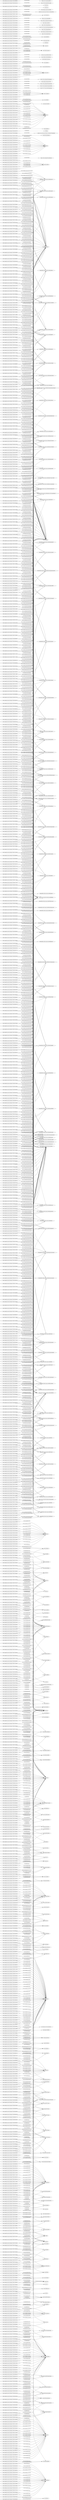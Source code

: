 digraph ar2dtool_diagram { 
rankdir=LR;
size="1501"
	"http://example.org/eurio/change/720552321830600" -> "eurio:Person" [ label = "och:sourceRemoveSubClass" ];
	"http://example.org/eurio/change/720552369251600" -> "Optional[http://data.europa.eu/s66#abstract]" [ label = "och:sourceRemoveAnnotationFromEntity" ];
	"http://example.org/eurio/change/720552369251600" -> "http://www.w3.org/2004/02/skos/core#note" [ label = "och:removedAnnotationFromEntity" ];
	"http://example.org/eurio/change/720552357989400" -> "Optional[http://data.europa.eu/s66#isSiteOf]" [ label = "och:sourceRemoveAnnotationFromEntity" ];
	"http://example.org/eurio/change/720552357989400" -> "rdfs:label" [ label = "och:removedAnnotationFromEntity" ];
	"http://example.org/eurio/change/720552318037900" -> "eurio:Organisation" [ label = "och:sourceAddSubClass" ];
	"http://example.org/eurio/change/720552350533700" -> "Optional[http://data.europa.eu/s66#hasAcronym]" [ label = "och:sourceRemoveAnnotationFromEntity" ];
	"http://example.org/eurio/change/720552350533700" -> "rdfs:label" [ label = "och:removedAnnotationFromEntity" ];
	"http://example.org/eurio/change/720552360291300" -> "eurio:hasFundingSchemeType" [ label = "och:addedObjectProperty" ];
	"http://example.org/eurio/change/720552353179400" -> "Optional[http://data.europa.eu/s66#hasRelatedProject]" [ label = "och:sourceAddAnnotationToEntity" ];
	"http://example.org/eurio/change/720552353179400" -> "rdfs:label" [ label = "och:addedAnnotationToEntity" ];
	"http://example.org/eurio/change/720552355675000" -> "Optional[http://data.europa.eu/s66#isBeneficiaryOf]" [ label = "och:sourceAddAnnotationToEntity" ];
	"http://example.org/eurio/change/720552355675000" -> "rdfs:label" [ label = "och:addedAnnotationToEntity" ];
	"http://example.org/eurio/change/720552358628000" -> "Optional[http://data.europa.eu/s66#isSubSchemeOf]" [ label = "och:sourceRemoveAnnotationFromEntity" ];
	"http://example.org/eurio/change/720552358628000" -> "http://www.w3.org/2004/02/skos/core#definition" [ label = "och:removedAnnotationFromEntity" ];
	"http://example.org/eurio/change/720552323751400" -> "eurio:PersonRole" [ label = "och:sourceRemoveSubClass" ];
	"http://example.org/eurio/change/720552349139500" -> "eurio:ProjectDivision" [ label = "och:sourceRemoveSubClass" ];
	"http://example.org/eurio/change/720552371643200" -> "Optional[http://data.europa.eu/s66#legalName]" [ label = "och:sourceRemoveAnnotationFromEntity" ];
	"http://example.org/eurio/change/720552371643200" -> "rdfs:label" [ label = "och:removedAnnotationFromEntity" ];
	"http://example.org/eurio/change/720552354653800" -> "Optional[http://data.europa.eu/s66#hasResultType]" [ label = "och:sourceAddAnnotationToEntity" ];
	"http://example.org/eurio/change/720552354653800" -> "rdfs:label" [ label = "och:addedAnnotationToEntity" ];
	"http://example.org/eurio/change/720552309553700" -> "eurio:Grant" [ label = "och:sourceRemoveSubClass" ];
	"http://example.org/eurio/change/720552372361300" -> "Optional[http://data.europa.eu/s66#shortForm]" [ label = "och:sourceRemoveAnnotationFromEntity" ];
	"http://example.org/eurio/change/720552372361300" -> "rdfs:label" [ label = "och:removedAnnotationFromEntity" ];
	"http://example.org/eurio/change/720552369382300" -> "Optional[http://data.europa.eu/s66#additionalName]" [ label = "och:sourceAddAnnotationToEntity" ];
	"http://example.org/eurio/change/720552355491400" -> "Optional[http://data.europa.eu/s66#implements]" [ label = "och:sourceRemoveAnnotationFromEntity" ];
	"http://example.org/eurio/change/720552355491400" -> "http://www.w3.org/2004/02/skos/core#note" [ label = "och:removedAnnotationFromEntity" ];
	"http://example.org/eurio/change/720552369013000" -> "eurio:isSubDivisionOf" [ label = "och:removedRangeFromProperty" ];
	"http://example.org/eurio/change/720552369013000" -> "eurio:ProjectDivision" [ label = "och:removedObjectRange" ];
	"http://example.org/eurio/change/720552368817100" -> "eurio:hasOrganisationCategory" [ label = "och:removedObjectProperty" ];
	"http://example.org/eurio/change/720552369473100" -> "Optional[http://data.europa.eu/s66#addressCountry]" [ label = "och:sourceAddAnnotationToEntity" ];
	"http://example.org/eurio/change/720552369473100" -> "rdfs:label" [ label = "och:addedAnnotationToEntity" ];
	"http://example.org/eurio/change/720552334220700" -> "eurio:Project" [ label = "och:sourceAddSubClass" ];
	"http://example.org/eurio/change/720552376567800" -> "eurio:ProjectDivision" [ label = "och:removedDomain" ];
	"http://example.org/eurio/change/720552376567800" -> "eurio:personMonths" [ label = "och:removeDomainFromProperty" ];
	"http://example.org/eurio/change/720552360495200" -> "eurio:hasNUTS1code" [ label = "och:addedDomainToProperty" ];
	"http://example.org/eurio/change/720552360495200" -> "eurio:AdministrativeArea" [ label = "och:addedDomain" ];
	"http://example.org/eurio/change/720552369274100" -> "Optional[http://data.europa.eu/s66#abstract]" [ label = "och:sourceAddAnnotationToEntity" ];
	"http://example.org/eurio/change/720552357788400" -> "Optional[http://data.europa.eu/s66#isRoleOf]" [ label = "och:sourceRemoveAnnotationFromEntity" ];
	"http://example.org/eurio/change/720552357788400" -> "rdfs:label" [ label = "och:removedAnnotationFromEntity" ];
	"http://example.org/eurio/change/720552317937300" -> "Optional[http://data.europa.eu/s66#Organisation]" [ label = "och:sourceAddAnnotationToEntity" ];
	"http://example.org/eurio/change/720552317937300" -> "http://www.w3.org/2004/02/skos/core#broadMatch" [ label = "och:addedAnnotationToEntity" ];
	"http://example.org/eurio/change/720552325199300" -> "eurio:PostalAddress" [ label = "och:sourceRemoveSubClass" ];
	"http://example.org/eurio/change/720552334844800" -> "eurio:Project" [ label = "och:sourceAddSubClass" ];
	"http://example.org/eurio/change/720552368775200" -> "eurio:hasEvent" [ label = "och:removedRangeFromProperty" ];
	"http://example.org/eurio/change/720552368775200" -> "eurio:Event" [ label = "och:removedObjectRange" ];
	"http://example.org/eurio/change/720552355790300" -> "Optional[http://data.europa.eu/s66#isEmployedBy]" [ label = "och:sourceRemoveAnnotationFromEntity" ];
	"http://example.org/eurio/change/720552350036600" -> "https://w3id.org/dingo#GrantPayment" [ label = "och:removedClass" ];
	"http://example.org/eurio/change/720552357960900" -> "Optional[http://data.europa.eu/s66#isRoleOf]" [ label = "och:sourceAddAnnotationToEntity" ];
	"http://example.org/eurio/change/720552358181300" -> "Optional[http://data.europa.eu/s66#isSiteOf]" [ label = "och:sourceRemoveAnnotationFromEntity" ];
	"http://example.org/eurio/change/720552358181300" -> "http://www.w3.org/2004/02/skos/core#definition" [ label = "och:removedAnnotationFromEntity" ];
	"http://example.org/eurio/change/720552333427800" -> "Optional[http://data.europa.eu/s66#Project]" [ label = "och:sourceAddAnnotationToEntity" ];
	"http://example.org/eurio/change/720552354964000" -> "Optional[http://data.europa.eu/s66#hasSite]" [ label = "och:sourceAddAnnotationToEntity" ];
	"http://example.org/eurio/change/720552354964000" -> "rdfs:label" [ label = "och:addedAnnotationToEntity" ];
	"http://example.org/eurio/change/720552373703600" -> "eurio:projectStatus" [ label = "och:addedDomainToProperty" ];
	"http://example.org/eurio/change/720552373703600" -> "eurio:Project" [ label = "och:addedDomain" ];
	"http://example.org/eurio/change/720552355149200" -> "Optional[http://data.europa.eu/s66#hasSubScheme]" [ label = "och:sourceAddAnnotationToEntity" ];
	"http://example.org/eurio/change/720552355149200" -> "rdfs:label" [ label = "och:addedAnnotationToEntity" ];
	"http://example.org/eurio/change/720552351164000" -> "eurio:Role" [ label = "och:removedDomain" ];
	"http://example.org/eurio/change/720552351164000" -> "eurio:hasContactDetails" [ label = "och:removeDomainFromProperty" ];
	"http://example.org/eurio/change/720552304138800" -> "Optional[http://data.europa.eu/s66#Country]" [ label = "och:sourceAddAnnotationToEntity" ];
	"http://example.org/eurio/change/720552331914300" -> "eurio:Project" [ label = "och:sourceRemoveSubClass" ];
	"http://example.org/eurio/change/720552355312700" -> "Optional[http://data.europa.eu/s66#hasTotalCost]" [ label = "och:sourceAddAnnotationToEntity" ];
	"http://example.org/eurio/change/720552342834600" -> "eurio:ProjectDeliverable" [ label = "och:addedClass" ];
	"http://example.org/eurio/change/720552322005500" -> "eurio:Person" [ label = "och:sourceRemoveSubClass" ];
	"http://example.org/eurio/change/720552372866200" -> "Optional[http://data.europa.eu/s66#title]" [ label = "och:sourceAddAnnotationToEntity" ];
	"http://example.org/eurio/change/720552352019500" -> "Optional[http://data.europa.eu/s66#hasInvolvedParty]" [ label = "och:sourceRemoveAnnotationFromEntity" ];
	"http://example.org/eurio/change/720552334037700" -> "eurio:Project" [ label = "och:sourceAddSubClass" ];
	"http://example.org/eurio/change/720552352946200" -> "Optional[http://data.europa.eu/s66#hasPaymentAmount]" [ label = "och:sourceAddAnnotationToEntity" ];
	"http://example.org/eurio/change/720552352946200" -> "rdfs:label" [ label = "och:addedAnnotationToEntity" ];
	"http://example.org/eurio/change/720552372284500" -> "eurio:postalCode" [ label = "och:removedRangeFromProperty" ];
	"http://example.org/eurio/change/720552372284500" -> "xsd:string" [ label = "och:removedDataRange" ];
	"http://example.org/eurio/change/720552369371800" -> "Optional[http://data.europa.eu/s66#additionalName]" [ label = "och:sourceAddAnnotationToEntity" ];
	"http://example.org/eurio/change/720552369371800" -> "rdfs:label" [ label = "och:addedAnnotationToEntity" ];
	"http://example.org/eurio/change/720552371037800" -> "Optional[http://data.europa.eu/s66#familyName]" [ label = "och:sourceAddAnnotationToEntity" ];
	"http://example.org/eurio/change/720552371037800" -> "rdfs:label" [ label = "och:addedAnnotationToEntity" ];
	"http://example.org/eurio/change/720552370965600" -> "Optional[http://data.europa.eu/s66#endDate]" [ label = "och:sourceAddAnnotationToEntity" ];
	"http://example.org/eurio/change/720552370965600" -> "rdfs:comment" [ label = "och:addedAnnotationToEntity" ];
	"http://example.org/eurio/change/720552369987000" -> "Optional[http://data.europa.eu/s66#currency]" [ label = "och:sourceAddAnnotationToEntity" ];
	"http://example.org/eurio/change/720552372523400" -> "Optional[http://data.europa.eu/s66#startDate]" [ label = "och:sourceAddAnnotationToEntity" ];
	"http://example.org/eurio/change/720552372468200" -> "Optional[http://data.europa.eu/s66#startDate]" [ label = "och:sourceRemoveAnnotationFromEntity" ];
	"http://example.org/eurio/change/720552372468200" -> "http://www.w3.org/2004/02/skos/core#definition" [ label = "och:removedAnnotationFromEntity" ];
	"http://example.org/eurio/change/720552352990300" -> "Optional[http://data.europa.eu/s66#hasRecipient]" [ label = "och:sourceRemoveAnnotationFromEntity" ];
	"http://example.org/eurio/change/720552352990300" -> "http://www.w3.org/2004/02/skos/core#note" [ label = "och:removedAnnotationFromEntity" ];
	"http://example.org/eurio/change/720552353407900" -> "Optional[http://data.europa.eu/s66#hasRelatedScheme]" [ label = "och:sourceAddAnnotationToEntity" ];
	"http://example.org/eurio/change/720552353407900" -> "rdfs:label" [ label = "och:addedAnnotationToEntity" ];
	"http://example.org/eurio/change/720552336792300" -> "eurio:Result" [ label = "och:sourceRemoveSubClass" ];
	"http://example.org/eurio/change/720552352114600" -> "Optional[http://data.europa.eu/s66#hasInvolvedParty]" [ label = "och:sourceRemoveAnnotationFromEntity" ];
	"http://example.org/eurio/change/720552352114600" -> "rdfs:label" [ label = "och:removedAnnotationFromEntity" ];
	"http://example.org/eurio/change/720552371878500" -> "Optional[http://data.europa.eu/s66#name]" [ label = "och:sourceRemoveAnnotationFromEntity" ];
	"http://example.org/eurio/change/720552345697000" -> "eurio:ProjectReportSummary" [ label = "och:sourceAddSubClass" ];
	"http://example.org/eurio/change/720552353031700" -> "Optional[http://data.europa.eu/s66#hasRecipient]" [ label = "och:sourceRemoveAnnotationFromEntity" ];
	"http://example.org/eurio/change/720552353031700" -> "rdfs:label" [ label = "och:removedAnnotationFromEntity" ];
	"http://example.org/eurio/change/720552368954700" -> "eurio:isEventOf" [ label = "och:removedObjectProperty" ];
	"http://example.org/eurio/change/720552350085600" -> "webode://droz.dia.fi.upm.es/Project+Ontology#Workpackage" [ label = "och:removedClass" ];
	"http://example.org/eurio/change/720552369042400" -> "eurio:Task" [ label = "och:removedDomain" ];
	"http://example.org/eurio/change/720552369042400" -> "eurio:isTaskOf" [ label = "och:removeDomainFromProperty" ];
	"http://example.org/eurio/change/720552335521300" -> "eurio:Project" [ label = "och:sourceAddSubClass" ];
	"http://example.org/eurio/change/720552337375600" -> "eurio:Result" [ label = "och:sourceRemoveSubClass" ];
	"http://example.org/eurio/change/720552371263500" -> "Optional[http://data.europa.eu/s66#fullAddress]" [ label = "och:sourceAddAnnotationToEntity" ];
	"http://example.org/eurio/change/720552371263500" -> "rdfs:comment" [ label = "och:addedAnnotationToEntity" ];
	"http://example.org/eurio/change/720552368875200" -> "eurio:hasTask" [ label = "och:removedObjectProperty" ];
	"http://example.org/eurio/change/720552376836200" -> "eurio:telephone" [ label = "och:removedRangeFromProperty" ];
	"http://example.org/eurio/change/720552376836200" -> "xsd:string" [ label = "och:removedDataRange" ];
	"http://example.org/eurio/change/720552355571800" -> "Optional[http://data.europa.eu/s66#isAcronymOf]" [ label = "och:sourceRemoveAnnotationFromEntity" ];
	"http://example.org/eurio/change/720552355571800" -> "http://www.w3.org/2004/02/skos/core#definition" [ label = "och:removedAnnotationFromEntity" ];
	"http://example.org/eurio/change/720552355220100" -> "Optional[http://data.europa.eu/s66#hasSubScheme]" [ label = "och:sourceAddAnnotationToEntity" ];
	"http://example.org/eurio/change/720552374778500" -> "eurio:date" [ label = "och:targetAddSubProperty" ];
	"http://example.org/eurio/change/720552374778500" -> "eurio:signatureDate" [ label = "och:sourceAddSubProperty" ];
	"http://example.org/eurio/change/720552371944900" -> "eurio:postOfficeBoxNumber" [ label = "och:removedRangeFromProperty" ];
	"http://example.org/eurio/change/720552371944900" -> "xsd:string" [ label = "och:removedDataRange" ];
	"http://example.org/eurio/change/720552372510300" -> "Optional[http://data.europa.eu/s66#startDate]" [ label = "och:sourceAddAnnotationToEntity" ];
	"http://example.org/eurio/change/720552372510300" -> "rdfs:comment" [ label = "och:addedAnnotationToEntity" ];
	"http://example.org/eurio/change/720552353463300" -> "Optional[http://data.europa.eu/s66#hasResult]" [ label = "och:sourceRemoveAnnotationFromEntity" ];
	"http://example.org/eurio/change/720552353463300" -> "http://www.w3.org/2004/02/skos/core#definition" [ label = "och:removedAnnotationFromEntity" ];
	"http://example.org/eurio/change/720552324514900" -> "eurio:PersonRole" [ label = "och:sourceAddSubClass" ];
	"http://example.org/eurio/change/720552330811600" -> "eurio:Project" [ label = "och:sourceRemoveSubClass" ];
	"http://example.org/eurio/change/720552373518600" -> "eurio:issn" [ label = "och:addedDataProperty" ];
	"http://example.org/eurio/change/720552356666300" -> "Optional[http://data.europa.eu/s66#isInvolvedIn]" [ label = "och:sourceRemoveAnnotationFromEntity" ];
	"http://example.org/eurio/change/720552356666300" -> "rdfs:comment" [ label = "och:removedAnnotationFromEntity" ];
	"http://example.org/eurio/change/720552352829600" -> "Optional[http://data.europa.eu/s66#hasPaymentAmount]" [ label = "och:sourceRemoveAnnotationFromEntity" ];
	"http://example.org/eurio/change/720552352829600" -> "http://www.w3.org/2004/02/skos/core#definition" [ label = "och:removedAnnotationFromEntity" ];
	"http://example.org/eurio/change/720552298774000" -> "Optional[http://data.europa.eu/s66#AdministrativeArea]" [ label = "och:sourceRemoveAnnotationFromEntity" ];
	"http://example.org/eurio/change/720552298774000" -> "http://www.w3.org/2004/02/skos/core#note" [ label = "och:removedAnnotationFromEntity" ];
	"http://example.org/eurio/change/720552359207900" -> "Optional[http://data.europa.eu/s66#isUnitOf]" [ label = "och:sourceRemoveAnnotationFromEntity" ];
	"http://example.org/eurio/change/720552359207900" -> "rdfs:label" [ label = "och:removedAnnotationFromEntity" ];
	"http://example.org/eurio/change/720552346486300" -> "eurio:WorkshopPaper" [ label = "och:addedClass" ];
	"http://example.org/eurio/change/720552351080400" -> "Optional[http://data.europa.eu/s66#hasBeneficiary]" [ label = "och:sourceRemoveAnnotationFromEntity" ];
	"http://example.org/eurio/change/720552351080400" -> "http://www.w3.org/2004/02/skos/core#note" [ label = "och:removedAnnotationFromEntity" ];
	"http://example.org/eurio/change/720552339044400" -> "eurio:Role" [ label = "och:sourceRemoveSubClass" ];
	"http://example.org/eurio/change/720552321522300" -> "eurio:Person" [ label = "och:sourceRemoveSubClass" ];
	"http://example.org/eurio/change/720552375355100" -> "eurio:Result" [ label = "och:removedDomain" ];
	"http://example.org/eurio/change/720552375355100" -> "eurio:hasAuthor" [ label = "och:removeDomainFromProperty" ];
	"http://example.org/eurio/change/720552333873000" -> "eurio:Project" [ label = "och:sourceAddSubClass" ];
	"http://example.org/eurio/change/720552335950700" -> "Optional[http://data.europa.eu/s66#Result]" [ label = "och:sourceRemoveAnnotationFromEntity" ];
	"http://example.org/eurio/change/720552371334700" -> "Optional[http://data.europa.eu/s66#givenName]" [ label = "och:sourceAddAnnotationToEntity" ];
	"http://example.org/eurio/change/720552369573700" -> "Optional[http://data.europa.eu/s66#addressLocality]" [ label = "och:sourceRemoveAnnotationFromEntity" ];
	"http://example.org/eurio/change/720552374953300" -> "eurio:url" [ label = "och:addedDataProperty" ];
	"http://example.org/eurio/change/720552346519700" -> "owl:Thing" [ label = "och:addedClass" ];
	"http://example.org/eurio/change/720552371808200" -> "Optional[http://data.europa.eu/s66#name]" [ label = "och:sourceRemoveAnnotationFromEntity" ];
	"http://example.org/eurio/change/720552371808200" -> "http://www.w3.org/2004/02/skos/core#note" [ label = "och:removedAnnotationFromEntity" ];
	"http://example.org/eurio/change/720552350214300" -> "Optional[http://data.europa.eu/s66#disburses]" [ label = "och:sourceRemoveAnnotationFromEntity" ];
	"http://example.org/eurio/change/720552350214300" -> "http://www.w3.org/2004/02/skos/core#note" [ label = "och:removedAnnotationFromEntity" ];
	"http://example.org/eurio/change/720552346161100" -> "eurio:PublicBody" [ label = "och:addedClass" ];
	"http://example.org/eurio/change/720552306896300" -> "eurio:FundingScheme" [ label = "och:sourceRemoveSubClass" ];
	"http://example.org/eurio/change/720552334653200" -> "eurio:Project" [ label = "och:sourceAddSubClass" ];
	"http://example.org/eurio/change/720552351823900" -> "Optional[http://data.europa.eu/s66#hasGeographicalLocation]" [ label = "och:sourceRemoveAnnotationFromEntity" ];
	"http://example.org/eurio/change/720552351823900" -> "http://www.w3.org/2004/02/skos/core#note" [ label = "och:removedAnnotationFromEntity" ];
	"http://example.org/eurio/change/720552337197000" -> "eurio:Result" [ label = "och:sourceRemoveSubClass" ];
	"http://example.org/eurio/change/720552352055400" -> "Optional[http://data.europa.eu/s66#hasInvolvedParty]" [ label = "och:sourceRemoveAnnotationFromEntity" ];
	"http://example.org/eurio/change/720552352055400" -> "rdfs:comment" [ label = "och:removedAnnotationFromEntity" ];
	"http://example.org/eurio/change/720552320443800" -> "eurio:OrganisationUnit" [ label = "och:sourceRemoveSubClass" ];
	"http://example.org/eurio/change/720552355842200" -> "Optional[http://data.europa.eu/s66#isEmployedBy]" [ label = "och:sourceRemoveAnnotationFromEntity" ];
	"http://example.org/eurio/change/720552355842200" -> "http://www.w3.org/2004/02/skos/core#note" [ label = "och:removedAnnotationFromEntity" ];
	"http://example.org/eurio/change/720552350736500" -> "Optional[http://data.europa.eu/s66#hasAddress]" [ label = "och:sourceRemoveAnnotationFromEntity" ];
	"http://example.org/eurio/change/720552350736500" -> "rdfs:comment" [ label = "och:removedAnnotationFromEntity" ];
	"http://example.org/eurio/change/720552323545000" -> "Optional[http://data.europa.eu/s66#Person]" [ label = "och:sourceAddAnnotationToEntity" ];
	"http://example.org/eurio/change/720552323545000" -> "http://www.w3.org/2004/02/skos/core#broadMatch" [ label = "och:addedAnnotationToEntity" ];
	"http://example.org/eurio/change/720552375295600" -> "eurio:fullText" [ label = "och:removedDataProperty" ];
	"http://example.org/eurio/change/720552369078600" -> "Optional[http://data.europa.eu/s66#abstract]" [ label = "och:sourceRemoveAnnotationFromEntity" ];
	"http://example.org/eurio/change/720552369078600" -> "rdfs:comment" [ label = "och:removedAnnotationFromEntity" ];
	"http://example.org/eurio/change/720552338404000" -> "Optional[http://data.europa.eu/s66#Role]" [ label = "och:sourceRemoveAnnotationFromEntity" ];
	"http://example.org/eurio/change/720552338404000" -> "http://www.w3.org/2004/02/skos/core#note" [ label = "och:removedAnnotationFromEntity" ];
	"http://example.org/eurio/change/720552368769700" -> "eurio:hasEvent" [ label = "och:removedObjectProperty" ];
	"http://example.org/eurio/change/720552347857300" -> "eurio:Event" [ label = "och:sourceRemoveSubClass" ];
	"http://example.org/eurio/change/720552372559700" -> "eurio:startDate" [ label = "och:addedRangeToProperty" ];
	"http://example.org/eurio/change/720552372559700" -> "xsd:date" [ label = "och:addedDataRange" ];
	"http://example.org/eurio/change/720552352038000" -> "Optional[http://data.europa.eu/s66#hasInvolvedParty]" [ label = "och:sourceRemoveAnnotationFromEntity" ];
	"http://example.org/eurio/change/720552352038000" -> "http://www.w3.org/2004/02/skos/core#definition" [ label = "och:removedAnnotationFromEntity" ];
	"http://example.org/eurio/change/720552344397900" -> "eurio:ProjectPublication" [ label = "och:sourceAddSubClass" ];
	"http://example.org/eurio/change/720552371248800" -> "Optional[http://data.europa.eu/s66#fullAddress]" [ label = "och:sourceAddAnnotationToEntity" ];
	"http://example.org/eurio/change/720552371248800" -> "rdfs:label" [ label = "och:addedAnnotationToEntity" ];
	"http://example.org/eurio/change/720552317810000" -> "eurio:Organisation" [ label = "och:sourceAddSubClass" ];
	"http://example.org/eurio/change/720552351328800" -> "Optional[http://data.europa.eu/s66#hasCoordinates]" [ label = "och:sourceRemoveAnnotationFromEntity" ];
	"http://example.org/eurio/change/720552356940800" -> "Optional[http://data.europa.eu/s66#isPaymentOf]" [ label = "och:sourceRemoveAnnotationFromEntity" ];
	"http://example.org/eurio/change/720552356940800" -> "rdfs:label" [ label = "och:removedAnnotationFromEntity" ];
	"http://example.org/eurio/change/720552312742000" -> "eurio:Grant" [ label = "och:sourceAddSubClass" ];
	"http://example.org/eurio/change/720552374911500" -> "eurio:date" [ label = "och:targetAddSubProperty" ];
	"http://example.org/eurio/change/720552374911500" -> "eurio:terminationDate" [ label = "och:sourceAddSubProperty" ];
	"http://example.org/eurio/change/720552358687000" -> "Optional[http://data.europa.eu/s66#isSubSchemeOf]" [ label = "och:sourceRemoveAnnotationFromEntity" ];
	"http://example.org/eurio/change/720552356958800" -> "Optional[http://data.europa.eu/s66#isPaymentOf]" [ label = "och:sourceRemoveAnnotationFromEntity" ];
	"http://example.org/eurio/change/720552356958800" -> "http://www.w3.org/2004/02/skos/core#note" [ label = "och:removedAnnotationFromEntity" ];
	"http://example.org/eurio/change/720552369288800" -> "Optional[http://data.europa.eu/s66#abstract]" [ label = "och:sourceAddAnnotationToEntity" ];
	"http://example.org/eurio/change/720552369288800" -> "rdfs:comment" [ label = "och:addedAnnotationToEntity" ];
	"http://example.org/eurio/change/720552357864800" -> "Optional[http://data.europa.eu/s66#isRoleOf]" [ label = "och:sourceRemoveAnnotationFromEntity" ];
	"http://example.org/eurio/change/720552351560800" -> "eurio:hasEuroSciVocClassification" [ label = "och:addedDomainToProperty" ];
	"http://example.org/eurio/change/720552351560800" -> "eurio:Project" [ label = "och:addedDomain" ];
	"http://example.org/eurio/change/720552342818100" -> "eurio:ProjectPublication" [ label = "och:targetAddSubClass" ];
	"http://example.org/eurio/change/720552342818100" -> "eurio:NonPeerReviewedPublication" [ label = "och:sourceAddSubClass" ];
	"http://example.org/eurio/change/720552360343900" -> "eurio:hasISOCountryCode" [ label = "och:addedObjectProperty" ];
	"http://example.org/eurio/change/720552376814700" -> "eurio:ContactPoint" [ label = "och:removedDomain" ];
	"http://example.org/eurio/change/720552376814700" -> "eurio:telephone" [ label = "och:removeDomainFromProperty" ];
	"http://example.org/eurio/change/720552326047000" -> "Optional[http://data.europa.eu/s66#PostalAddress]" [ label = "och:sourceRemoveAnnotationFromEntity" ];
	"http://example.org/eurio/change/720552326047000" -> "http://www.w3.org/2004/02/skos/core#definition" [ label = "och:removedAnnotationFromEntity" ];
	"http://example.org/eurio/change/720552351583200" -> "Optional[http://data.europa.eu/s66#hasFundingAmount]" [ label = "och:sourceRemoveAnnotationFromEntity" ];
	"http://example.org/eurio/change/720552351583200" -> "http://www.w3.org/2004/02/skos/core#definition" [ label = "och:removedAnnotationFromEntity" ];
	"http://example.org/eurio/change/720552341188700" -> "eurio:Site" [ label = "och:sourceAddSubClass" ];
	"http://example.org/eurio/change/720552359126500" -> "Optional[http://data.europa.eu/s66#isSubSchemeOf]" [ label = "och:sourceAddAnnotationToEntity" ];
	"http://example.org/eurio/change/720552359126500" -> "rdfs:label" [ label = "och:addedAnnotationToEntity" ];
	"http://example.org/eurio/change/720552331004100" -> "eurio:Project" [ label = "och:sourceRemoveSubClass" ];
	"http://example.org/eurio/change/720552350551000" -> "Optional[http://data.europa.eu/s66#hasAcronym]" [ label = "och:sourceRemoveAnnotationFromEntity" ];
	"http://example.org/eurio/change/720552350551000" -> "http://www.w3.org/2004/02/skos/core#definition" [ label = "och:removedAnnotationFromEntity" ];
	"http://example.org/eurio/change/720552375304800" -> "eurio:fullText" [ label = "och:removedRangeFromProperty" ];
	"http://example.org/eurio/change/720552375304800" -> "xsd:anyURI" [ label = "och:removedDataRange" ];
	"http://example.org/eurio/change/720552360253300" -> "eurio:hasFundingScheme" [ label = "och:targetAddSubProperty" ];
	"http://example.org/eurio/change/720552360253300" -> "eurio:hasFundingSchemeTopic" [ label = "och:sourceAddSubProperty" ];
	"http://example.org/eurio/change/720552351355500" -> "Optional[http://data.europa.eu/s66#hasCoordinates]" [ label = "och:sourceRemoveAnnotationFromEntity" ];
	"http://example.org/eurio/change/720552351355500" -> "rdfs:label" [ label = "och:removedAnnotationFromEntity" ];
	"http://example.org/eurio/change/720552372442600" -> "eurio:startDate" [ label = "och:removedRangeFromProperty" ];
	"http://example.org/eurio/change/720552372442600" -> "xsd:dateTime" [ label = "och:removedDataRange" ];
	"http://example.org/eurio/change/720552369587700" -> "Optional[http://data.europa.eu/s66#addressLocality]" [ label = "och:sourceAddAnnotationToEntity" ];
	"http://example.org/eurio/change/720552373554500" -> "eurio:journalNumber" [ label = "och:addedRangeToProperty" ];
	"http://example.org/eurio/change/720552373554500" -> "rdfs:Literal" [ label = "och:addedDataRange" ];
	"http://example.org/eurio/change/720552373366600" -> "eurio:code" [ label = "och:addedRangeToProperty" ];
	"http://example.org/eurio/change/720552373366600" -> "xsd:string" [ label = "och:addedDataRange" ];
	"http://example.org/eurio/change/720552351537100" -> "Optional[http://data.europa.eu/s66#hasEuroSciVocClassification]" [ label = "och:sourceAddAnnotationToEntity" ];
	"http://example.org/eurio/change/720552351537100" -> "rdfs:label" [ label = "och:addedAnnotationToEntity" ];
	"http://example.org/eurio/change/720552313635300" -> "eurio:Grant" [ label = "och:sourceAddSubClass" ];
	"http://example.org/eurio/change/720552343461000" -> "eurio:Result" [ label = "och:targetAddSubClass" ];
	"http://example.org/eurio/change/720552343461000" -> "eurio:ProjectPublication" [ label = "och:sourceAddSubClass" ];
	"http://example.org/eurio/change/720552355754300" -> "Optional[http://data.europa.eu/s66#isDisbursedBy]" [ label = "och:sourceRemoveAnnotationFromEntity" ];
	"http://example.org/eurio/change/720552355754300" -> "http://www.w3.org/2004/02/skos/core#definition" [ label = "och:removedAnnotationFromEntity" ];
	"http://example.org/eurio/change/720552368993400" -> "eurio:isHeldAt" [ label = "och:removedRangeFromProperty" ];
	"http://example.org/eurio/change/720552368993400" -> "eurio:Site" [ label = "och:removedObjectRange" ];
	"http://example.org/eurio/change/720552315197700" -> "Optional[http://data.europa.eu/s66#GrantPayment]" [ label = "och:sourceAddAnnotationToEntity" ];
	"http://example.org/eurio/change/720552351776000" -> "Optional[http://data.europa.eu/s66#hasFundingSchemeCategory]" [ label = "och:sourceRemoveAnnotationFromEntity" ];
	"http://example.org/eurio/change/720552351776000" -> "rdfs:label" [ label = "och:removedAnnotationFromEntity" ];
	"http://example.org/eurio/change/720552356711300" -> "Optional[http://data.europa.eu/s66#isInvolvedIn]" [ label = "och:sourceRemoveAnnotationFromEntity" ];
	"http://example.org/eurio/change/720552356711300" -> "http://www.w3.org/2004/02/skos/core#note" [ label = "och:removedAnnotationFromEntity" ];
	"http://example.org/eurio/change/720552328476700" -> "Optional[http://data.europa.eu/s66#PostalAddress]" [ label = "och:sourceAddAnnotationToEntity" ];
	"http://example.org/eurio/change/720552336154400" -> "eurio:Result" [ label = "och:sourceRemoveSubClass" ];
	"http://example.org/eurio/change/720552346332300" -> "eurio:ResearchOrganisation" [ label = "och:addedClass" ];
	"http://example.org/eurio/change/720552308647500" -> "eurio:FundingScheme" [ label = "och:sourceAddSubClass" ];
	"http://example.org/eurio/change/720552302201800" -> "eurio:Coordinates" [ label = "och:sourceRemoveSubClass" ];
	"http://example.org/eurio/change/720552355878500" -> "Optional[http://data.europa.eu/s66#isEmployedBy]" [ label = "och:sourceAddAnnotationToEntity" ];
	"http://example.org/eurio/change/720552355878500" -> "rdfs:label" [ label = "och:addedAnnotationToEntity" ];
	"http://example.org/eurio/change/720552352284000" -> "Optional[http://data.europa.eu/s66#hasPayment]" [ label = "och:sourceRemoveAnnotationFromEntity" ];
	"http://example.org/eurio/change/720552352284000" -> "http://www.w3.org/2004/02/skos/core#definition" [ label = "och:removedAnnotationFromEntity" ];
	"http://example.org/eurio/change/720552342553000" -> "eurio:ConferencePaper" [ label = "och:addedClass" ];
	"http://example.org/eurio/change/720552370763500" -> "Optional[http://data.europa.eu/s66#email]" [ label = "och:sourceRemoveAnnotationFromEntity" ];
	"http://example.org/eurio/change/720552370763500" -> "http://www.w3.org/2004/02/skos/core#definition" [ label = "och:removedAnnotationFromEntity" ];
	"http://example.org/eurio/change/720552336995100" -> "eurio:Result" [ label = "och:sourceRemoveSubClass" ];
	"http://example.org/eurio/change/720552372951700" -> "Optional[http://data.europa.eu/s66#value]" [ label = "och:sourceAddAnnotationToEntity" ];
	"http://example.org/eurio/change/720552351046300" -> "Optional[http://data.europa.eu/s66#hasBeneficiary]" [ label = "och:sourceRemoveAnnotationFromEntity" ];
	"http://example.org/eurio/change/720552351046300" -> "rdfs:label" [ label = "och:removedAnnotationFromEntity" ];
	"http://example.org/eurio/change/720552305061900" -> "Optional[http://data.europa.eu/s66#FundingAgency]" [ label = "och:sourceAddAnnotationToEntity" ];
	"http://example.org/eurio/change/720552370788000" -> "Optional[http://data.europa.eu/s66#email]" [ label = "och:sourceAddAnnotationToEntity" ];
	"http://example.org/eurio/change/720552372883300" -> "Optional[http://data.europa.eu/s66#value]" [ label = "och:sourceRemoveAnnotationFromEntity" ];
	"http://example.org/eurio/change/720552371676400" -> "Optional[http://data.europa.eu/s66#legalName]" [ label = "och:sourceAddAnnotationToEntity" ];
	"http://example.org/eurio/change/720552372571300" -> "Optional[http://data.europa.eu/s66#streetAddress]" [ label = "och:sourceRemoveAnnotationFromEntity" ];
	"http://example.org/eurio/change/720552372571300" -> "rdfs:label" [ label = "och:removedAnnotationFromEntity" ];
	"http://example.org/eurio/change/720552301829300" -> "eurio:Coordinates" [ label = "och:sourceRemoveSubClass" ];
	"http://example.org/eurio/change/720552351970800" -> "Optional[http://data.europa.eu/s66#hasGrant]" [ label = "och:sourceRemoveAnnotationFromEntity" ];
	"http://example.org/eurio/change/720552350763900" -> "Optional[http://data.europa.eu/s66#hasAddress]" [ label = "och:sourceAddAnnotationToEntity" ];
	"http://example.org/eurio/change/720552373260700" -> "eurio:code" [ label = "och:addedDataProperty" ];
	"http://example.org/eurio/change/720552371238600" -> "Optional[http://data.europa.eu/s66#fullAddress]" [ label = "och:sourceAddAnnotationToEntity" ];
	"http://example.org/eurio/change/720552355131000" -> "Optional[http://data.europa.eu/s66#hasSubScheme]" [ label = "och:sourceRemoveAnnotationFromEntity" ];
	"http://example.org/eurio/change/720552355131000" -> "http://www.w3.org/2004/02/skos/core#definition" [ label = "och:removedAnnotationFromEntity" ];
	"http://example.org/eurio/change/720552368706500" -> "eurio:address" [ label = "och:removedRangeFromProperty" ];
	"http://example.org/eurio/change/720552368706500" -> "eurio:PostalAddress" [ label = "och:removedObjectRange" ];
	"http://example.org/eurio/change/720552333500400" -> "eurio:Project" [ label = "och:sourceAddSubClass" ];
	"http://example.org/eurio/change/720552376895200" -> "eurio:webLink" [ label = "och:removedRangeFromProperty" ];
	"http://example.org/eurio/change/720552376895200" -> "xsd:anyURI" [ label = "och:removedDataRange" ];
	"http://example.org/eurio/change/720552371293800" -> "Optional[http://data.europa.eu/s66#givenName]" [ label = "och:sourceRemoveAnnotationFromEntity" ];
	"http://example.org/eurio/change/720552371293800" -> "http://www.w3.org/2004/02/skos/core#note" [ label = "och:removedAnnotationFromEntity" ];
	"http://example.org/eurio/change/720552372337300" -> "eurio:postalCode" [ label = "och:addedRangeToProperty" ];
	"http://example.org/eurio/change/720552372337300" -> "rdfs:Literal" [ label = "och:addedDataRange" ];
	"http://example.org/eurio/change/720552368790400" -> "eurio:hasEventType" [ label = "och:removedObjectProperty" ];
	"http://example.org/eurio/change/720552373438100" -> "eurio:identifier" [ label = "och:addedRangeToProperty" ];
	"http://example.org/eurio/change/720552373438100" -> "rdfs:Literal" [ label = "och:addedDataRange" ];
	"http://example.org/eurio/change/720552330291100" -> "eurio:Project" [ label = "och:sourceRemoveSubClass" ];
	"http://example.org/eurio/change/720552350649400" -> "Optional[http://data.europa.eu/s66#hasAcronym]" [ label = "och:sourceAddAnnotationToEntity" ];
	"http://example.org/eurio/change/720552350649400" -> "rdfs:comment" [ label = "och:addedAnnotationToEntity" ];
	"http://example.org/eurio/change/720552375363100" -> "eurio:hasJournalNumber" [ label = "och:removedDataProperty" ];
	"http://example.org/eurio/change/720552345950800" -> "eurio:ProjectReportSummary" [ label = "och:sourceAddSubClass" ];
	"http://example.org/eurio/change/720552374200300" -> "eurio:publishedPages" [ label = "och:addedDomainToProperty" ];
	"http://example.org/eurio/change/720552374200300" -> "eurio:ProjectPublication" [ label = "och:addedDomain" ];
	"http://example.org/eurio/change/720552305128900" -> "Optional[http://data.europa.eu/s66#FundingAgency]" [ label = "och:sourceAddAnnotationToEntity" ];
	"http://example.org/eurio/change/720552305128900" -> "http://www.w3.org/2004/02/skos/core#broadMatch" [ label = "och:addedAnnotationToEntity" ];
	"http://example.org/eurio/change/720552329892000" -> "eurio:Project" [ label = "och:sourceRemoveSubClass" ];
	"http://example.org/eurio/change/720552376023800" -> "eurio:Result" [ label = "och:removedDomain" ];
	"http://example.org/eurio/change/720552376023800" -> "eurio:hasPublisher" [ label = "och:removeDomainFromProperty" ];
	"http://example.org/eurio/change/720552360168200" -> "eurio:hasFundingSchemeProgramme" [ label = "och:addedObjectProperty" ];
	"http://example.org/eurio/change/720552368483200" -> "eurio:hasNextFundingScheme" [ label = "och:addedObjectProperty" ];
	"http://example.org/eurio/change/720552316277100" -> "Optional[http://data.europa.eu/s66#MonetaryAmount]" [ label = "och:sourceAddAnnotationToEntity" ];
	"http://example.org/eurio/change/720552374443800" -> "eurio:rcn" [ label = "och:addedRangeToProperty" ];
	"http://example.org/eurio/change/720552374443800" -> "xsd:nonNegativeInteger" [ label = "och:addedDataRange" ];
	"http://example.org/eurio/change/720552331208700" -> "eurio:Project" [ label = "och:sourceRemoveSubClass" ];
	"http://example.org/eurio/change/720552350476900" -> "Optional[http://data.europa.eu/s66#funds]" [ label = "och:sourceRemoveAnnotationFromEntity" ];
	"http://example.org/eurio/change/720552350476900" -> "http://www.w3.org/2004/02/skos/core#note" [ label = "och:removedAnnotationFromEntity" ];
	"http://example.org/eurio/change/720552349907500" -> "http://www.w3.org/ns/org#Organization" [ label = "och:removedClass" ];
	"http://example.org/eurio/change/720552351922700" -> "Optional[http://data.europa.eu/s66#hasGrant]" [ label = "och:sourceRemoveAnnotationFromEntity" ];
	"http://example.org/eurio/change/720552351922700" -> "http://www.w3.org/2004/02/skos/core#definition" [ label = "och:removedAnnotationFromEntity" ];
	"http://example.org/eurio/change/720552370447900" -> "eurio:date" [ label = "och:addedRangeToProperty" ];
	"http://example.org/eurio/change/720552370447900" -> "xsd:date" [ label = "och:addedDataRange" ];
	"http://example.org/eurio/change/720552371849600" -> "Optional[http://data.europa.eu/s66#name]" [ label = "och:sourceRemoveAnnotationFromEntity" ];
	"http://example.org/eurio/change/720552371849600" -> "http://www.w3.org/2004/02/skos/core#definition" [ label = "och:removedAnnotationFromEntity" ];
	"http://example.org/eurio/change/720552360444700" -> "eurio:hasNUTS0code" [ label = "och:addedRangeToProperty" ];
	"http://example.org/eurio/change/720552360444700" -> "http://www.w3.org/2004/02/skos/core#Concept" [ label = "och:addedObjectRange" ];
	"http://example.org/eurio/change/720552360389500" -> "eurio:hasISOCountryCode" [ label = "och:addedRangeToProperty" ];
	"http://example.org/eurio/change/720552360389500" -> "http://www.w3.org/2004/02/skos/core#Concept" [ label = "och:addedObjectRange" ];
	"http://example.org/eurio/change/720552371632600" -> "Optional[http://data.europa.eu/s66#legalName]" [ label = "och:sourceRemoveAnnotationFromEntity" ];
	"http://example.org/eurio/change/720552351712600" -> "Optional[http://data.europa.eu/s66#hasFundingScheme]" [ label = "och:sourceRemoveAnnotationFromEntity" ];
	"http://example.org/eurio/change/720552351712600" -> "http://www.w3.org/2004/02/skos/core#definition" [ label = "och:removedAnnotationFromEntity" ];
	"http://example.org/eurio/change/720552355611400" -> "Optional[http://data.europa.eu/s66#isBeneficiaryOf]" [ label = "och:sourceRemoveAnnotationFromEntity" ];
	"http://example.org/eurio/change/720552355611400" -> "rdfs:label" [ label = "och:removedAnnotationFromEntity" ];
	"http://example.org/eurio/change/720552351788000" -> "Optional[http://data.europa.eu/s66#hasFundingSchemeCategory]" [ label = "och:sourceAddAnnotationToEntity" ];
	"http://example.org/eurio/change/720552351788000" -> "rdfs:label" [ label = "och:addedAnnotationToEntity" ];
	"http://example.org/eurio/change/720552368487900" -> "eurio:hasNextFundingScheme" [ label = "och:addedRangeToProperty" ];
	"http://example.org/eurio/change/720552368487900" -> "eurio:FundingScheme" [ label = "och:addedObjectRange" ];
	"http://example.org/eurio/change/720552340372000" -> "Optional[http://data.europa.eu/s66#Site]" [ label = "och:sourceRemoveAnnotationFromEntity" ];
	"http://example.org/eurio/change/720552303462600" -> "Optional[http://data.europa.eu/s66#Coordinates]" [ label = "och:sourceAddAnnotationToEntity" ];
	"http://example.org/eurio/change/720552337749500" -> "eurio:Result" [ label = "och:sourceAddSubClass" ];
	"http://example.org/eurio/change/720552373480200" -> "eurio:isbn" [ label = "och:addedDataProperty" ];
	"http://example.org/eurio/change/720552350043500" -> "https://w3id.org/dingo#OrganisationRole" [ label = "och:removedClass" ];
	"http://example.org/eurio/change/720552373582100" -> "eurio:journalTitle" [ label = "och:addedDataProperty" ];
	"http://example.org/eurio/change/720552372271200" -> "Optional[http://data.europa.eu/s66#postalCode]" [ label = "och:sourceRemoveAnnotationFromEntity" ];
	"http://example.org/eurio/change/720552356984400" -> "Optional[http://data.europa.eu/s66#isPaymentOf]" [ label = "och:sourceRemoveAnnotationFromEntity" ];
	"http://example.org/eurio/change/720552356984400" -> "http://www.w3.org/2004/02/skos/core#note" [ label = "och:removedAnnotationFromEntity" ];
	"http://example.org/eurio/change/720552350021300" -> "https://w3id.org/dingo#FundingScheme" [ label = "och:removedClass" ];
	"http://example.org/eurio/change/720552320065100" -> "eurio:OrganisationRole" [ label = "och:sourceAddSubClass" ];
	"http://example.org/eurio/change/720552317771700" -> "Optional[http://data.europa.eu/s66#Organisation]" [ label = "och:sourceRemoveAnnotationFromEntity" ];
	"http://example.org/eurio/change/720552317771700" -> "http://www.w3.org/2004/02/skos/core#definition" [ label = "och:removedAnnotationFromEntity" ];
	"http://example.org/eurio/change/720552355651300" -> "Optional[http://data.europa.eu/s66#isBeneficiaryOf]" [ label = "och:sourceRemoveAnnotationFromEntity" ];
	"http://example.org/eurio/change/720552355651300" -> "http://www.w3.org/2004/02/skos/core#definition" [ label = "och:removedAnnotationFromEntity" ];
	"http://example.org/eurio/change/720552368727000" -> "eurio:hasBusinessSector" [ label = "och:removedRangeFromProperty" ];
	"http://example.org/eurio/change/720552368727000" -> "http://www.w3.org/2004/02/skos/core#Concept" [ label = "och:removedObjectRange" ];
	"http://example.org/eurio/change/720552349894400" -> "http://schema.org/PropertyValue" [ label = "och:removedClass" ];
	"http://example.org/eurio/change/720552310938100" -> "Optional[http://data.europa.eu/s66#Grant]" [ label = "och:sourceRemoveAnnotationFromEntity" ];
	"http://example.org/eurio/change/720552310938100" -> "http://www.w3.org/2004/02/skos/core#definition" [ label = "och:removedAnnotationFromEntity" ];
	"http://example.org/eurio/change/720552369416400" -> "Optional[http://data.europa.eu/s66#addressCountry]" [ label = "och:sourceRemoveAnnotationFromEntity" ];
	"http://example.org/eurio/change/720552350521300" -> "Optional[http://data.europa.eu/s66#funds]" [ label = "och:sourceAddAnnotationToEntity" ];
	"http://example.org/eurio/change/720552331511900" -> "eurio:Project" [ label = "och:sourceRemoveSubClass" ];
	"http://example.org/eurio/change/720552375445500" -> "eurio:hasProjectStatus" [ label = "och:removedDataProperty" ];
	"http://example.org/eurio/change/720552370894900" -> "Optional[http://data.europa.eu/s66#endDate]" [ label = "och:sourceAddAnnotationToEntity" ];
	"http://example.org/eurio/change/720552370894900" -> "rdfs:label" [ label = "och:addedAnnotationToEntity" ];
	"http://example.org/eurio/change/720552324322200" -> "eurio:PersonRole" [ label = "och:sourceAddSubClass" ];
	"http://example.org/eurio/change/720552372225100" -> "eurio:postOfficeBoxNumber" [ label = "och:addedRangeToProperty" ];
	"http://example.org/eurio/change/720552372225100" -> "rdfs:Literal" [ label = "och:addedDataRange" ];
	"http://example.org/eurio/change/720552335974800" -> "eurio:Result" [ label = "och:sourceRemoveSubClass" ];
	"http://example.org/eurio/change/720552373695200" -> "eurio:projectStatus" [ label = "och:addedDataProperty" ];
	"http://example.org/eurio/change/720552372674100" -> "eurio:streetAddress" [ label = "och:addedRangeToProperty" ];
	"http://example.org/eurio/change/720552372674100" -> "rdfs:Literal" [ label = "och:addedDataRange" ];
	"http://example.org/eurio/change/720552351062600" -> "Optional[http://data.europa.eu/s66#hasBeneficiary]" [ label = "och:sourceRemoveAnnotationFromEntity" ];
	"http://example.org/eurio/change/720552354634900" -> "Optional[http://data.europa.eu/s66#hasResultType]" [ label = "och:sourceRemoveAnnotationFromEntity" ];
	"http://example.org/eurio/change/720552354634900" -> "rdfs:label" [ label = "och:removedAnnotationFromEntity" ];
	"http://example.org/eurio/change/720552358290200" -> "Optional[http://data.europa.eu/s66#isSiteOf]" [ label = "och:sourceAddAnnotationToEntity" ];
	"http://example.org/eurio/change/720552358290200" -> "rdfs:comment" [ label = "och:addedAnnotationToEntity" ];
	"http://example.org/eurio/change/720552368377700" -> "eurio:hasNUTS2code" [ label = "och:addedObjectProperty" ];
	"http://example.org/eurio/change/720552353348500" -> "Optional[http://data.europa.eu/s66#hasRelatedScheme]" [ label = "och:sourceAddAnnotationToEntity" ];
	"http://example.org/eurio/change/720552369334700" -> "Optional[http://data.europa.eu/s66#additionalName]" [ label = "och:sourceRemoveAnnotationFromEntity" ];
	"http://example.org/eurio/change/720552369334700" -> "http://www.w3.org/2004/02/skos/core#note" [ label = "och:removedAnnotationFromEntity" ];
	"http://example.org/eurio/change/720552339515500" -> "eurio:Role" [ label = "och:sourceAddSubClass" ];
	"http://example.org/eurio/change/720552368526000" -> "eurio:address" [ label = "och:removedObjectProperty" ];
	"http://example.org/eurio/change/720552372429000" -> "Optional[http://data.europa.eu/s66#startDate]" [ label = "och:sourceRemoveAnnotationFromEntity" ];
	"http://example.org/eurio/change/720552372429000" -> "rdfs:label" [ label = "och:removedAnnotationFromEntity" ];
	"http://example.org/eurio/change/720552375892500" -> "eurio:hasPublishedYear" [ label = "och:removedDataProperty" ];
	"http://example.org/eurio/change/720552350012900" -> "https://w3id.org/dingo#FundingAgency" [ label = "och:removedClass" ];
	"http://example.org/eurio/change/720552374157100" -> "eurio:publishedPages" [ label = "och:addedRangeToProperty" ];
	"http://example.org/eurio/change/720552374157100" -> "rdfs:Literal" [ label = "och:addedDataRange" ];
	"http://example.org/eurio/change/720552332292300" -> "eurio:Project" [ label = "och:sourceRemoveSubClass" ];
	"http://example.org/eurio/change/720552317411600" -> "eurio:Organisation" [ label = "och:sourceRemoveSubClass" ];
	"http://example.org/eurio/change/720552336368300" -> "eurio:Result" [ label = "och:sourceRemoveSubClass" ];
	"http://example.org/eurio/change/720552298453300" -> "eurio:Acronym" [ label = "och:sourceAddSubClass" ];
	"http://example.org/eurio/change/720552372455500" -> "Optional[http://data.europa.eu/s66#startDate]" [ label = "och:sourceRemoveAnnotationFromEntity" ];
	"http://example.org/eurio/change/720552354770000" -> "Optional[http://data.europa.eu/s66#hasRole]" [ label = "och:sourceAddAnnotationToEntity" ];
	"http://example.org/eurio/change/720552360317200" -> "eurio:hasFundingSchemeType" [ label = "och:addedRangeToProperty" ];
	"http://example.org/eurio/change/720552360317200" -> "eurio:FundingScheme" [ label = "och:addedObjectRange" ];
	"http://example.org/eurio/change/720552326137400" -> "eurio:PostalAddress" [ label = "och:sourceRemoveSubClass" ];
	"http://example.org/eurio/change/720552357893300" -> "Optional[http://data.europa.eu/s66#isRoleOf]" [ label = "och:sourceAddAnnotationToEntity" ];
	"http://example.org/eurio/change/720552357893300" -> "rdfs:comment" [ label = "och:addedAnnotationToEntity" ];
	"http://example.org/eurio/change/720552349386200" -> "eurio:ProjectDivision" [ label = "och:targetRemoveSubClass" ];
	"http://example.org/eurio/change/720552349386200" -> "eurio:Task" [ label = "och:sourceRemoveSubClass" ];
	"http://example.org/eurio/change/720552316857500" -> "eurio:Organisation" [ label = "och:sourceRemoveSubClass" ];
	"http://example.org/eurio/change/720552319314800" -> "Optional[http://data.europa.eu/s66#OrganisationRole]" [ label = "och:sourceRemoveAnnotationFromEntity" ];
	"http://example.org/eurio/change/720552359274300" -> "Optional[http://data.europa.eu/s66#isUnitOf]" [ label = "och:sourceRemoveAnnotationFromEntity" ];
	"http://example.org/eurio/change/720552359274300" -> "http://www.w3.org/2004/02/skos/core#definition" [ label = "och:removedAnnotationFromEntity" ];
	"http://example.org/eurio/change/720552358213400" -> "Optional[http://data.europa.eu/s66#isSiteOf]" [ label = "och:sourceRemoveAnnotationFromEntity" ];
	"http://example.org/eurio/change/720552351687000" -> "Optional[http://data.europa.eu/s66#hasFundingScheme]" [ label = "och:sourceRemoveAnnotationFromEntity" ];
	"http://example.org/eurio/change/720552351687000" -> "http://www.w3.org/2004/02/skos/core#note" [ label = "och:removedAnnotationFromEntity" ];
	"http://example.org/eurio/change/720552368499900" -> "eurio:hasPreviousFundingScheme" [ label = "och:addedObjectProperty" ];
	"http://example.org/eurio/change/720552359561900" -> "Optional[http://data.europa.eu/s66#refersTo]" [ label = "och:sourceAddAnnotationToEntity" ];
	"http://example.org/eurio/change/720552359561900" -> "rdfs:label" [ label = "och:addedAnnotationToEntity" ];
	"http://example.org/eurio/change/720552357586100" -> "Optional[http://data.europa.eu/s66#isRoleOf]" [ label = "och:sourceRemoveAnnotationFromEntity" ];
	"http://example.org/eurio/change/720552357586100" -> "http://www.w3.org/2004/02/skos/core#note" [ label = "och:removedAnnotationFromEntity" ];
	"http://example.org/eurio/change/720552351634000" -> "Optional[http://data.europa.eu/s66#hasFundingAmount]" [ label = "och:sourceRemoveAnnotationFromEntity" ];
	"http://example.org/eurio/change/720552368829600" -> "eurio:hasOrganisationCategory" [ label = "och:removedRangeFromProperty" ];
	"http://example.org/eurio/change/720552368829600" -> "http://www.w3.org/2004/02/skos/core#Concept" [ label = "och:removedObjectRange" ];
	"http://example.org/eurio/change/720552301076300" -> "Optional[http://data.europa.eu/s66#ContactPoint]" [ label = "och:sourceRemoveAnnotationFromEntity" ];
	"http://example.org/eurio/change/720552301076300" -> "http://www.w3.org/2004/02/skos/core#note" [ label = "och:removedAnnotationFromEntity" ];
	"http://example.org/eurio/change/720552338514700" -> "Optional[http://data.europa.eu/s66#Role]" [ label = "och:sourceRemoveAnnotationFromEntity" ];
	"http://example.org/eurio/change/720552371319800" -> "Optional[http://data.europa.eu/s66#givenName]" [ label = "och:sourceRemoveAnnotationFromEntity" ];
	"http://example.org/eurio/change/720552371319800" -> "rdfs:label" [ label = "och:removedAnnotationFromEntity" ];
	"http://example.org/eurio/change/720552303395100" -> "Optional[http://data.europa.eu/s66#Coordinates]" [ label = "och:sourceAddAnnotationToEntity" ];
	"http://example.org/eurio/change/720552303395100" -> "http://www.w3.org/2004/02/skos/core#broadMatch" [ label = "och:addedAnnotationToEntity" ];
	"http://example.org/eurio/change/720552359471300" -> "Optional[http://data.europa.eu/s66#refersTo]" [ label = "och:sourceRemoveAnnotationFromEntity" ];
	"http://example.org/eurio/change/720552359471300" -> "rdfs:label" [ label = "och:removedAnnotationFromEntity" ];
	"http://example.org/eurio/change/720552368782900" -> "eurio:Project" [ label = "och:removedDomain" ];
	"http://example.org/eurio/change/720552368782900" -> "eurio:hasEvent" [ label = "och:removeDomainFromProperty" ];
	"http://example.org/eurio/change/720552352869900" -> "Optional[http://data.europa.eu/s66#hasPaymentAmount]" [ label = "och:sourceRemoveAnnotationFromEntity" ];
	"http://example.org/eurio/change/720552352869900" -> "rdfs:label" [ label = "och:removedAnnotationFromEntity" ];
	"http://example.org/eurio/change/720552352004900" -> "Optional[http://data.europa.eu/s66#hasGrant]" [ label = "och:sourceAddAnnotationToEntity" ];
	"http://example.org/eurio/change/720552315562200" -> "Optional[http://data.europa.eu/s66#MonetaryAmount]" [ label = "och:sourceRemoveAnnotationFromEntity" ];
	"http://example.org/eurio/change/720552315562200" -> "http://www.w3.org/2004/02/skos/core#note" [ label = "och:removedAnnotationFromEntity" ];
	"http://example.org/eurio/change/720552360330600" -> "eurio:hasFundingScheme" [ label = "och:targetAddSubProperty" ];
	"http://example.org/eurio/change/720552360330600" -> "eurio:hasFundingSchemeType" [ label = "och:sourceAddSubProperty" ];
	"http://example.org/eurio/change/720552332664500" -> "eurio:Project" [ label = "och:sourceRemoveSubClass" ];
	"http://example.org/eurio/change/720552342497400" -> "eurio:ProjectPublication" [ label = "och:targetAddSubClass" ];
	"http://example.org/eurio/change/720552342497400" -> "eurio:Book" [ label = "och:sourceAddSubClass" ];
	"http://example.org/eurio/change/720552354233100" -> "eurio:hasResult" [ label = "och:addedDomainToProperty" ];
	"http://example.org/eurio/change/720552349689800" -> "eurio:ProjectDivision" [ label = "och:targetRemoveSubClass" ];
	"http://example.org/eurio/change/720552349689800" -> "eurio:WorkPackage" [ label = "och:sourceRemoveSubClass" ];
	"http://example.org/eurio/change/720552315940600" -> "Optional[http://data.europa.eu/s66#MonetaryAmount]" [ label = "och:sourceAddAnnotationToEntity" ];
	"http://example.org/eurio/change/720552315940600" -> "http://www.w3.org/2004/02/skos/core#broadMatch" [ label = "och:addedAnnotationToEntity" ];
	"http://example.org/eurio/change/720552373711500" -> "eurio:projectStatus" [ label = "och:addedRangeToProperty" ];
	"http://example.org/eurio/change/720552334465800" -> "eurio:Project" [ label = "och:sourceAddSubClass" ];
	"http://example.org/eurio/change/720552349769500" -> "http://schema.org/Country" [ label = "och:removedClass" ];
	"http://example.org/eurio/change/720552368396200" -> "eurio:hasNUTS2code" [ label = "och:addedDomainToProperty" ];
	"http://example.org/eurio/change/720552368396200" -> "eurio:AdministrativeArea" [ label = "och:addedDomain" ];
	"http://example.org/eurio/change/720552369432700" -> "Optional[http://data.europa.eu/s66#addressCountry]" [ label = "och:sourceRemoveAnnotationFromEntity" ];
	"http://example.org/eurio/change/720552369432700" -> "http://www.w3.org/2004/02/skos/core#definition" [ label = "och:removedAnnotationFromEntity" ];
	"http://example.org/eurio/change/720552358346700" -> "Optional[http://data.europa.eu/s66#isSiteOf]" [ label = "och:sourceAddAnnotationToEntity" ];
	"http://example.org/eurio/change/720552355951100" -> "Optional[http://data.europa.eu/s66#isFundedBy]" [ label = "och:sourceRemoveAnnotationFromEntity" ];
	"http://example.org/eurio/change/720552355951100" -> "http://www.w3.org/2004/02/skos/core#note" [ label = "och:removedAnnotationFromEntity" ];
	"http://example.org/eurio/change/720552300208200" -> "Optional[http://data.europa.eu/s66#AdministrativeArea]" [ label = "och:sourceAddAnnotationToEntity" ];
	"http://example.org/eurio/change/720552300208200" -> "http://www.w3.org/2004/02/skos/core#broadMatch" [ label = "och:addedAnnotationToEntity" ];
	"http://example.org/eurio/change/720552349849200" -> "http://schema.org/PostalAddress" [ label = "och:removedClass" ];
	"http://example.org/eurio/change/720552313212700" -> "Optional[http://data.europa.eu/s66#Grant]" [ label = "och:sourceAddAnnotationToEntity" ];
	"http://example.org/eurio/change/720552313212700" -> "http://www.w3.org/2004/02/skos/core#broadMatch" [ label = "och:addedAnnotationToEntity" ];
	"http://example.org/eurio/change/720552350712700" -> "Optional[http://data.europa.eu/s66#hasAddress]" [ label = "och:sourceRemoveAnnotationFromEntity" ];
	"http://example.org/eurio/change/720552350712700" -> "http://www.w3.org/2004/02/skos/core#definition" [ label = "och:removedAnnotationFromEntity" ];
	"http://example.org/eurio/change/720552372820900" -> "eurio:title" [ label = "och:removedRangeFromProperty" ];
	"http://example.org/eurio/change/720552372820900" -> "xsd:string" [ label = "och:removedDataRange" ];
	"http://example.org/eurio/change/720552345060900" -> "eurio:Result" [ label = "och:targetAddSubClass" ];
	"http://example.org/eurio/change/720552345060900" -> "eurio:ProjectReportSummary" [ label = "och:sourceAddSubClass" ];
	"http://example.org/eurio/change/720552355473400" -> "Optional[http://data.europa.eu/s66#hasUnit]" [ label = "och:sourceAddAnnotationToEntity" ];
	"http://example.org/eurio/change/720552355473400" -> "rdfs:label" [ label = "och:addedAnnotationToEntity" ];
	"http://example.org/eurio/change/720552375313800" -> "eurio:Result" [ label = "och:removedDomain" ];
	"http://example.org/eurio/change/720552375313800" -> "eurio:fullText" [ label = "och:removeDomainFromProperty" ];
	"http://example.org/eurio/change/720552352564900" -> "Optional[http://data.europa.eu/s66#hasPayment]" [ label = "och:sourceRemoveAnnotationFromEntity" ];
	"http://example.org/eurio/change/720552352564900" -> "http://www.w3.org/2004/02/skos/core#note" [ label = "och:removedAnnotationFromEntity" ];
	"http://example.org/eurio/change/720552300803200" -> "Optional[http://data.europa.eu/s66#ContactPoint]" [ label = "och:sourceRemoveAnnotationFromEntity" ];
	"http://example.org/eurio/change/720552300803200" -> "http://www.w3.org/2004/02/skos/core#definition" [ label = "och:removedAnnotationFromEntity" ];
	"http://example.org/eurio/change/720552350383200" -> "Optional[http://data.europa.eu/s66#employs]" [ label = "och:sourceRemoveAnnotationFromEntity" ];
	"http://example.org/eurio/change/720552350383200" -> "http://www.w3.org/2004/02/skos/core#definition" [ label = "och:removedAnnotationFromEntity" ];
	"http://example.org/eurio/change/720552350429800" -> "Optional[http://data.europa.eu/s66#funds]" [ label = "och:sourceRemoveAnnotationFromEntity" ];
	"http://example.org/eurio/change/720552350429800" -> "http://www.w3.org/2004/02/skos/core#definition" [ label = "och:removedAnnotationFromEntity" ];
	"http://example.org/eurio/change/720552368969400" -> "eurio:isEventOf" [ label = "och:removedRangeFromProperty" ];
	"http://example.org/eurio/change/720552368969400" -> "eurio:Project" [ label = "och:removedObjectRange" ];
	"http://example.org/eurio/change/720552376089700" -> "eurio:Result" [ label = "och:removedDomain" ];
	"http://example.org/eurio/change/720552376089700" -> "eurio:hasResultCategory" [ label = "och:removeDomainFromProperty" ];
	"http://example.org/eurio/change/720552354437000" -> "Optional[http://data.europa.eu/s66#hasResult]" [ label = "och:sourceAddAnnotationToEntity" ];
	"http://example.org/eurio/change/720552354437000" -> "rdfs:label" [ label = "och:addedAnnotationToEntity" ];
	"http://example.org/eurio/change/720552360147600" -> "eurio:hasFundingSchemeCall" [ label = "och:addedDomainToProperty" ];
	"http://example.org/eurio/change/720552360147600" -> "eurio:Grant" [ label = "och:addedDomain" ];
	"http://example.org/eurio/change/720552333104200" -> "eurio:Project" [ label = "och:sourceAddSubClass" ];
	"http://example.org/eurio/change/720552352912200" -> "Optional[http://data.europa.eu/s66#hasPaymentAmount]" [ label = "och:sourceAddAnnotationToEntity" ];
	"http://example.org/eurio/change/720552317731000" -> "Optional[http://data.europa.eu/s66#Organisation]" [ label = "och:sourceRemoveAnnotationFromEntity" ];
	"http://example.org/eurio/change/720552319771100" -> "Optional[http://data.europa.eu/s66#OrganisationRole]" [ label = "och:sourceAddAnnotationToEntity" ];
	"http://example.org/eurio/change/720552319771100" -> "http://www.w3.org/2004/02/skos/core#broadMatch" [ label = "och:addedAnnotationToEntity" ];
	"http://example.org/eurio/change/720552369028400" -> "eurio:isTaskOf" [ label = "och:removedObjectProperty" ];
	"http://example.org/eurio/change/720552305913600" -> "eurio:FundingScheme" [ label = "och:sourceRemoveSubClass" ];
	"http://example.org/eurio/change/720552317605200" -> "Optional[http://data.europa.eu/s66#Organisation]" [ label = "och:sourceRemoveAnnotationFromEntity" ];
	"http://example.org/eurio/change/720552317605200" -> "http://www.w3.org/2004/02/skos/core#note" [ label = "och:removedAnnotationFromEntity" ];
	"http://example.org/eurio/change/720552355586500" -> "Optional[http://data.europa.eu/s66#isAcronymOf]" [ label = "och:sourceRemoveAnnotationFromEntity" ];
	"http://example.org/eurio/change/720552355586500" -> "rdfs:label" [ label = "och:removedAnnotationFromEntity" ];
	"http://example.org/eurio/change/720552351948800" -> "Optional[http://data.europa.eu/s66#hasGrant]" [ label = "och:sourceRemoveAnnotationFromEntity" ];
	"http://example.org/eurio/change/720552351948800" -> "http://www.w3.org/2004/02/skos/core#note" [ label = "och:removedAnnotationFromEntity" ];
	"http://example.org/eurio/change/720552358539500" -> "Optional[http://data.europa.eu/s66#isSubOrganisationOf]" [ label = "och:sourceAddAnnotationToEntity" ];
	"http://example.org/eurio/change/720552358539500" -> "rdfs:label" [ label = "och:addedAnnotationToEntity" ];
	"http://example.org/eurio/change/720552357681800" -> "Optional[http://data.europa.eu/s66#isRoleOf]" [ label = "och:sourceRemoveAnnotationFromEntity" ];
	"http://example.org/eurio/change/720552357681800" -> "http://www.w3.org/2004/02/skos/core#definition" [ label = "och:removedAnnotationFromEntity" ];
	"http://example.org/eurio/change/720552370836600" -> "Optional[http://data.europa.eu/s66#endDate]" [ label = "och:sourceRemoveAnnotationFromEntity" ];
	"http://example.org/eurio/change/720552370836600" -> "http://www.w3.org/2004/02/skos/core#definition" [ label = "och:removedAnnotationFromEntity" ];
	"http://example.org/eurio/change/720552375380300" -> "eurio:Result" [ label = "och:removedDomain" ];
	"http://example.org/eurio/change/720552375380300" -> "eurio:hasJournalNumber" [ label = "och:removeDomainFromProperty" ];
	"http://example.org/eurio/change/720552352605000" -> "Optional[http://data.europa.eu/s66#hasPayment]" [ label = "och:sourceRemoveAnnotationFromEntity" ];
	"http://example.org/eurio/change/720552372235200" -> "Optional[http://data.europa.eu/s66#postOfficeBoxNumber]" [ label = "och:sourceAddAnnotationToEntity" ];
	"http://example.org/eurio/change/720552372235200" -> "rdfs:label" [ label = "och:addedAnnotationToEntity" ];
	"http://example.org/eurio/change/720552351094900" -> "Optional[http://data.europa.eu/s66#hasBeneficiary]" [ label = "och:sourceAddAnnotationToEntity" ];
	"http://example.org/eurio/change/720552303583700" -> "Optional[http://data.europa.eu/s66#Country]" [ label = "och:sourceRemoveAnnotationFromEntity" ];
	"http://example.org/eurio/change/720552303583700" -> "http://www.w3.org/2004/02/skos/core#definition" [ label = "och:removedAnnotationFromEntity" ];
	"http://example.org/eurio/change/720552303066300" -> "eurio:Coordinates" [ label = "och:sourceAddSubClass" ];
	"http://example.org/eurio/change/720552356486200" -> "Optional[http://data.europa.eu/s66#isInvolvedIn]" [ label = "och:sourceRemoveAnnotationFromEntity" ];
	"http://example.org/eurio/change/720552356486200" -> "http://www.w3.org/2004/02/skos/core#note" [ label = "och:removedAnnotationFromEntity" ];
	"http://example.org/eurio/change/720552370602200" -> "Optional[http://data.europa.eu/s66#description]" [ label = "och:sourceRemoveAnnotationFromEntity" ];
	"http://example.org/eurio/change/720552370602200" -> "rdfs:comment" [ label = "och:removedAnnotationFromEntity" ];
	"http://example.org/eurio/change/720552349725700" -> "http://purl.org/cerif/frapo/Output" [ label = "och:removedClass" ];
	"http://example.org/eurio/change/720552375924800" -> "eurio:hasPublishedYear" [ label = "och:removedRangeFromProperty" ];
	"http://example.org/eurio/change/720552375924800" -> "xsd:nonNegativeInteger" [ label = "och:removedDataRange" ];
	"http://example.org/eurio/change/720552373446800" -> "eurio:isNet" [ label = "och:addedDataProperty" ];
	"http://example.org/eurio/change/720552371895500" -> "Optional[http://data.europa.eu/s66#name]" [ label = "och:sourceAddAnnotationToEntity" ];
	"http://example.org/eurio/change/720552343273600" -> "eurio:ProjectPublication" [ label = "och:sourceAddSubClass" ];
	"http://example.org/eurio/change/720552360479900" -> "eurio:hasNUTSCode" [ label = "och:targetAddSubProperty" ];
	"http://example.org/eurio/change/720552360479900" -> "eurio:hasNUTS1code" [ label = "och:sourceAddSubProperty" ];
	"http://example.org/eurio/change/720552300701900" -> "Optional[http://data.europa.eu/s66#ContactPoint]" [ label = "och:sourceRemoveAnnotationFromEntity" ];
	"http://example.org/eurio/change/720552341914900" -> "eurio:Site" [ label = "och:sourceAddSubClass" ];
	"http://example.org/eurio/change/720552376773500" -> "eurio:Project" [ label = "och:removedDomain" ];
	"http://example.org/eurio/change/720552376773500" -> "eurio:subject" [ label = "och:removeDomainFromProperty" ];
	"http://example.org/eurio/change/720552376791100" -> "eurio:telephone" [ label = "och:removedDataProperty" ];
	"http://example.org/eurio/change/720552307151000" -> "eurio:FundingScheme" [ label = "och:sourceRemoveSubClass" ];
	"http://example.org/eurio/change/720552320701600" -> "Optional[http://data.europa.eu/s66#OrganisationUnit]" [ label = "och:sourceRemoveAnnotationFromEntity" ];
	"http://example.org/eurio/change/720552320701600" -> "http://www.w3.org/2004/02/skos/core#definition" [ label = "och:removedAnnotationFromEntity" ];
	"http://example.org/eurio/change/720552338117600" -> "eurio:Result" [ label = "och:sourceAddSubClass" ];
	"http://example.org/eurio/change/720552368834800" -> "eurio:hasProjectDivision" [ label = "och:removedObjectProperty" ];
	"http://example.org/eurio/change/720552302531900" -> "Optional[http://data.europa.eu/s66#Coordinates]" [ label = "och:sourceRemoveAnnotationFromEntity" ];
	"http://example.org/eurio/change/720552373053200" -> "Optional[http://data.europa.eu/s66#vatNumber]" [ label = "och:sourceAddAnnotationToEntity" ];
	"http://example.org/eurio/change/720552373053200" -> "rdfs:label" [ label = "och:addedAnnotationToEntity" ];
	"http://example.org/eurio/change/720552355690700" -> "Optional[http://data.europa.eu/s66#isBeneficiaryOf]" [ label = "och:sourceAddAnnotationToEntity" ];
	"http://example.org/eurio/change/720552339886500" -> "Optional[http://data.europa.eu/s66#Role]" [ label = "och:sourceAddAnnotationToEntity" ];
	"http://example.org/eurio/change/720552339886500" -> "http://www.w3.org/2004/02/skos/core#broadMatch" [ label = "och:addedAnnotationToEntity" ];
	"http://example.org/eurio/change/720552350198200" -> "Optional[http://data.europa.eu/s66#disburses]" [ label = "och:sourceRemoveAnnotationFromEntity" ];
	"http://example.org/eurio/change/720552350198200" -> "http://www.w3.org/2004/02/skos/core#note" [ label = "och:removedAnnotationFromEntity" ];
	"http://example.org/eurio/change/720552373002300" -> "Optional[http://data.europa.eu/s66#vatNumber]" [ label = "och:sourceRemoveAnnotationFromEntity" ];
	"http://example.org/eurio/change/720552373002300" -> "http://www.w3.org/2004/02/skos/core#definition" [ label = "och:removedAnnotationFromEntity" ];
	"http://example.org/eurio/change/720552368930000" -> "eurio:isDivisionOf" [ label = "och:removedObjectProperty" ];
	"http://example.org/eurio/change/720552370346000" -> "Optional[http://data.europa.eu/s66#date]" [ label = "och:sourceRemoveAnnotationFromEntity" ];
	"http://example.org/eurio/change/720552370346000" -> "http://www.w3.org/2004/02/skos/core#definition" [ label = "och:removedAnnotationFromEntity" ];
	"http://example.org/eurio/change/720552315474900" -> "Optional[http://data.europa.eu/s66#MonetaryAmount]" [ label = "och:sourceRemoveAnnotationFromEntity" ];
	"http://example.org/eurio/change/720552368806300" -> "eurio:hasIdentifier" [ label = "och:removedObjectProperty" ];
	"http://example.org/eurio/change/720552370644700" -> "Optional[http://data.europa.eu/s66#description]" [ label = "och:sourceAddAnnotationToEntity" ];
	"http://example.org/eurio/change/720552371756600" -> "Optional[http://data.europa.eu/s66#longitude]" [ label = "och:sourceRemoveAnnotationFromEntity" ];
	"http://example.org/eurio/change/720552371756600" -> "http://www.w3.org/2004/02/skos/core#definition" [ label = "och:removedAnnotationFromEntity" ];
	"http://example.org/eurio/change/720552342586900" -> "eurio:ExploitableResult" [ label = "och:addedClass" ];
	"http://example.org/eurio/change/720552324749100" -> "eurio:PersonRole" [ label = "och:sourceAddSubClass" ];
	"http://example.org/eurio/change/720552350028000" -> "https://w3id.org/dingo#Grant" [ label = "och:removedClass" ];
	"http://example.org/eurio/change/720552374362100" -> "eurio:publisher" [ label = "och:addedRangeToProperty" ];
	"http://example.org/eurio/change/720552374362100" -> "xsd:string" [ label = "och:addedDataRange" ];
	"http://example.org/eurio/change/720552355702100" -> "Optional[http://data.europa.eu/s66#isDisbursedBy]" [ label = "och:sourceRemoveAnnotationFromEntity" ];
	"http://example.org/eurio/change/720552355702100" -> "http://www.w3.org/2004/02/skos/core#note" [ label = "och:removedAnnotationFromEntity" ];
	"http://example.org/eurio/change/720552373652900" -> "eurio:order" [ label = "och:addedRangeToProperty" ];
	"http://example.org/eurio/change/720552373652900" -> "xsd:nonNegativeInteger" [ label = "och:addedDataRange" ];
	"http://example.org/eurio/change/720552372481200" -> "Optional[http://data.europa.eu/s66#startDate]" [ label = "och:sourceRemoveAnnotationFromEntity" ];
	"http://example.org/eurio/change/720552372481200" -> "http://www.w3.org/2004/02/skos/core#note" [ label = "och:removedAnnotationFromEntity" ];
	"http://example.org/eurio/change/720552350634100" -> "Optional[http://data.europa.eu/s66#hasAcronym]" [ label = "och:sourceRemoveAnnotationFromEntity" ];
	"http://example.org/eurio/change/720552350634100" -> "http://www.w3.org/2004/02/skos/core#note" [ label = "och:removedAnnotationFromEntity" ];
	"http://example.org/eurio/change/720552345334200" -> "eurio:ProjectReportSummary" [ label = "och:sourceAddSubClass" ];
	"http://example.org/eurio/change/720552308471100" -> "eurio:FundingScheme" [ label = "och:sourceAddSubClass" ];
	"http://example.org/eurio/change/720552341145600" -> "Optional[http://data.europa.eu/s66#Site]" [ label = "och:sourceRemoveAnnotationFromEntity" ];
	"http://example.org/eurio/change/720552341145600" -> "http://www.w3.org/2004/02/skos/core#note" [ label = "och:removedAnnotationFromEntity" ];
	"http://example.org/eurio/change/720552373489500" -> "eurio:isbn" [ label = "och:addedRangeToProperty" ];
	"http://example.org/eurio/change/720552373489500" -> "rdfs:Literal" [ label = "och:addedDataRange" ];
	"http://example.org/eurio/change/720552351493800" -> "Optional[http://data.europa.eu/s66#hasEuroSciVocClassification]" [ label = "och:sourceRemoveAnnotationFromEntity" ];
	"http://example.org/eurio/change/720552351493800" -> "http://www.w3.org/2004/02/skos/core#definition" [ label = "och:removedAnnotationFromEntity" ];
	"http://example.org/eurio/change/720552356004600" -> "Optional[http://data.europa.eu/s66#isFundedBy]" [ label = "och:sourceAddAnnotationToEntity" ];
	"http://example.org/eurio/change/720552343526500" -> "eurio:ProjectPublication" [ label = "och:sourceAddSubClass" ];
	"http://example.org/eurio/change/720552340779400" -> "eurio:Site" [ label = "och:sourceRemoveSubClass" ];
	"http://example.org/eurio/change/720552304588200" -> "Optional[http://data.europa.eu/s66#Country]" [ label = "och:sourceAddAnnotationToEntity" ];
	"http://example.org/eurio/change/720552304588200" -> "http://www.w3.org/2004/02/skos/core#broadMatch" [ label = "och:addedAnnotationToEntity" ];
	"http://example.org/eurio/change/720552371834300" -> "Optional[http://data.europa.eu/s66#name]" [ label = "och:sourceRemoveAnnotationFromEntity" ];
	"http://example.org/eurio/change/720552371834300" -> "rdfs:comment" [ label = "och:removedAnnotationFromEntity" ];
	"http://example.org/eurio/change/720552327374700" -> "eurio:PostalAddress" [ label = "och:sourceAddSubClass" ];
	"http://example.org/eurio/change/720552369527200" -> "Optional[http://data.europa.eu/s66#addressLocality]" [ label = "och:sourceRemoveAnnotationFromEntity" ];
	"http://example.org/eurio/change/720552369527200" -> "rdfs:label" [ label = "och:removedAnnotationFromEntity" ];
	"http://example.org/eurio/change/720552368762400" -> "eurio:Project" [ label = "och:removedDomain" ];
	"http://example.org/eurio/change/720552368762400" -> "eurio:hasBusinessSector" [ label = "och:removeDomainFromProperty" ];
	"http://example.org/eurio/change/720552356617600" -> "Optional[http://data.europa.eu/s66#isInvolvedIn]" [ label = "och:sourceRemoveAnnotationFromEntity" ];
	"http://example.org/eurio/change/720552356617600" -> "http://www.w3.org/2004/02/skos/core#definition" [ label = "och:removedAnnotationFromEntity" ];
	"http://example.org/eurio/change/720552368864300" -> "eurio:hasSubDivision" [ label = "och:removedRangeFromProperty" ];
	"http://example.org/eurio/change/720552368864300" -> "eurio:ProjectDivision" [ label = "och:removedObjectRange" ];
	"http://example.org/eurio/change/720552376592800" -> "eurio:personMonths" [ label = "och:removedRangeFromProperty" ];
	"http://example.org/eurio/change/720552376592800" -> "xsd:nonNegativeInteger" [ label = "och:removedDataRange" ];
	"http://example.org/eurio/change/720552353618500" -> "eurio:hasResult" [ label = "och:removeDomainFromProperty" ];
	"http://example.org/eurio/change/720552328223500" -> "eurio:PostalAddress" [ label = "och:sourceAddSubClass" ];
	"http://example.org/eurio/change/720552375321800" -> "eurio:hasAuthor" [ label = "och:removedDataProperty" ];
	"http://example.org/eurio/change/720552348205600" -> "eurio:ProjectDivision" [ label = "och:sourceRemoveSubClass" ];
	"http://example.org/eurio/change/720552358419100" -> "Optional[http://data.europa.eu/s66#isSubOrganisationOf]" [ label = "och:sourceRemoveAnnotationFromEntity" ];
	"http://example.org/eurio/change/720552358419100" -> "http://www.w3.org/2004/02/skos/core#definition" [ label = "och:removedAnnotationFromEntity" ];
	"http://example.org/eurio/change/720552376524500" -> "eurio:officeName" [ label = "och:removedRangeFromProperty" ];
	"http://example.org/eurio/change/720552376524500" -> "xsd:string" [ label = "och:removedDataRange" ];
	"http://example.org/eurio/change/720552324948800" -> "Optional[http://data.europa.eu/s66#PersonRole]" [ label = "och:sourceAddAnnotationToEntity" ];
	"http://example.org/eurio/change/720552356735100" -> "Optional[http://data.europa.eu/s66#isInvolvedIn]" [ label = "och:sourceRemoveAnnotationFromEntity" ];
	"http://example.org/eurio/change/720552309731700" -> "eurio:Grant" [ label = "och:sourceRemoveSubClass" ];
	"http://example.org/eurio/change/720552350097200" -> "Optional[http://data.europa.eu/s66#disburses]" [ label = "och:sourceRemoveAnnotationFromEntity" ];
	"http://example.org/eurio/change/720552352688200" -> "Optional[http://data.europa.eu/s66#hasPayment]" [ label = "och:sourceAddAnnotationToEntity" ];
	"http://example.org/eurio/change/720552333264900" -> "eurio:Project" [ label = "och:sourceAddSubClass" ];
	"http://example.org/eurio/change/720552372380100" -> "Optional[http://data.europa.eu/s66#shortForm]" [ label = "och:sourceRemoveAnnotationFromEntity" ];
	"http://example.org/eurio/change/720552372380100" -> "http://www.w3.org/2004/02/skos/core#definition" [ label = "och:removedAnnotationFromEntity" ];
	"http://example.org/eurio/change/720552368858100" -> "eurio:hasSubDivision" [ label = "och:removedObjectProperty" ];
	"http://example.org/eurio/change/720552357032800" -> "Optional[http://data.europa.eu/s66#isRecipientOf]" [ label = "och:sourceRemoveAnnotationFromEntity" ];
	"http://example.org/eurio/change/720552357032800" -> "rdfs:label" [ label = "och:removedAnnotationFromEntity" ];
	"http://example.org/eurio/change/720552345120100" -> "eurio:ProjectReportSummary" [ label = "och:sourceAddSubClass" ];
	"http://example.org/eurio/change/720552346862400" -> "eurio:Event" [ label = "och:sourceRemoveSubClass" ];
	"http://example.org/eurio/change/720552350681100" -> "Optional[http://data.europa.eu/s66#hasAcronym]" [ label = "och:sourceAddAnnotationToEntity" ];
	"http://example.org/eurio/change/720552350681100" -> "rdfs:label" [ label = "och:addedAnnotationToEntity" ];
	"http://example.org/eurio/change/720552349833000" -> "http://schema.org/MonetaryAmount" [ label = "och:removedClass" ];
	"http://example.org/eurio/change/720552302696800" -> "Optional[http://data.europa.eu/s66#Coordinates]" [ label = "och:sourceRemoveAnnotationFromEntity" ];
	"http://example.org/eurio/change/720552302696800" -> "http://www.w3.org/2004/02/skos/core#definition" [ label = "och:removedAnnotationFromEntity" ];
	"http://example.org/eurio/change/720552342127700" -> "Optional[http://data.europa.eu/s66#Site]" [ label = "och:sourceAddAnnotationToEntity" ];
	"http://example.org/eurio/change/720552354801200" -> "Optional[http://data.europa.eu/s66#hasSite]" [ label = "och:sourceRemoveAnnotationFromEntity" ];
	"http://example.org/eurio/change/720552354801200" -> "http://www.w3.org/2004/02/skos/core#definition" [ label = "och:removedAnnotationFromEntity" ];
	"http://example.org/eurio/change/720552333703000" -> "eurio:Project" [ label = "och:sourceAddSubClass" ];
	"http://example.org/eurio/change/720552351735600" -> "Optional[http://data.europa.eu/s66#hasFundingScheme]" [ label = "och:sourceAddAnnotationToEntity" ];
	"http://example.org/eurio/change/720552358251000" -> "Optional[http://data.europa.eu/s66#isSiteOf]" [ label = "och:sourceAddAnnotationToEntity" ];
	"http://example.org/eurio/change/720552358251000" -> "rdfs:label" [ label = "och:addedAnnotationToEntity" ];
	"http://example.org/eurio/change/720552316667400" -> "eurio:Organisation" [ label = "och:sourceRemoveSubClass" ];
	"http://example.org/eurio/change/720552327957200" -> "eurio:PostalAddress" [ label = "och:sourceAddSubClass" ];
	"http://example.org/eurio/change/720552355287300" -> "Optional[http://data.europa.eu/s66#hasTotalCost]" [ label = "och:sourceRemoveAnnotationFromEntity" ];
	"http://example.org/eurio/change/720552355287300" -> "http://www.w3.org/2004/02/skos/core#definition" [ label = "och:removedAnnotationFromEntity" ];
	"http://example.org/eurio/change/720552311725300" -> "Optional[http://data.europa.eu/s66#Grant]" [ label = "och:sourceRemoveAnnotationFromEntity" ];
	"http://example.org/eurio/change/720552369167100" -> "Optional[http://data.europa.eu/s66#abstract]" [ label = "och:sourceRemoveAnnotationFromEntity" ];
	"http://example.org/eurio/change/720552369167100" -> "http://www.w3.org/2004/02/skos/core#definition" [ label = "och:removedAnnotationFromEntity" ];
	"http://example.org/eurio/change/720552315305600" -> "Optional[http://data.europa.eu/s66#GrantPayment]" [ label = "och:sourceAddAnnotationToEntity" ];
	"http://example.org/eurio/change/720552315305600" -> "http://www.w3.org/2004/02/skos/core#broadMatch" [ label = "och:addedAnnotationToEntity" ];
	"http://example.org/eurio/change/720552355019800" -> "Optional[http://data.europa.eu/s66#hasSubOrganisation]" [ label = "och:sourceRemoveAnnotationFromEntity" ];
	"http://example.org/eurio/change/720552355019800" -> "http://www.w3.org/2004/02/skos/core#definition" [ label = "och:removedAnnotationFromEntity" ];
	"http://example.org/eurio/change/720552353541300" -> "Optional[http://data.europa.eu/s66#hasResult]" [ label = "och:sourceRemoveAnnotationFromEntity" ];
	"http://example.org/eurio/change/720552353541300" -> "rdfs:label" [ label = "och:removedAnnotationFromEntity" ];
	"http://example.org/eurio/change/720552311168100" -> "eurio:Grant" [ label = "och:sourceRemoveSubClass" ];
	"http://example.org/eurio/change/720552374077900" -> "eurio:publishedPages" [ label = "och:addedDataProperty" ];
	"http://example.org/eurio/change/720552370718900" -> "eurio:duration" [ label = "och:addedRangeToProperty" ];
	"http://example.org/eurio/change/720552370718900" -> "xsd:nonNegativeInteger" [ label = "och:addedDataRange" ];
	"http://example.org/eurio/change/720552370922300" -> "eurio:endDate" [ label = "och:addedRangeToProperty" ];
	"http://example.org/eurio/change/720552370922300" -> "xsd:date" [ label = "och:addedDataRange" ];
	"http://example.org/eurio/change/720552354715300" -> "Optional[http://data.europa.eu/s66#hasRole]" [ label = "och:sourceRemoveAnnotationFromEntity" ];
	"http://example.org/eurio/change/720552354715300" -> "http://www.w3.org/2004/02/skos/core#definition" [ label = "och:removedAnnotationFromEntity" ];
	"http://example.org/eurio/change/720552322581500" -> "Optional[http://data.europa.eu/s66#Person]" [ label = "och:sourceRemoveAnnotationFromEntity" ];
	"http://example.org/eurio/change/720552324234700" -> "Optional[http://data.europa.eu/s66#PersonRole]" [ label = "och:sourceAddAnnotationToEntity" ];
	"http://example.org/eurio/change/720552324234700" -> "http://www.w3.org/2004/02/skos/core#broadMatch" [ label = "och:addedAnnotationToEntity" ];
	"http://example.org/eurio/change/720552342636800" -> "eurio:Organisation" [ label = "och:targetAddSubClass" ];
	"http://example.org/eurio/change/720552342636800" -> "eurio:ForProfitOrganisation" [ label = "och:sourceAddSubClass" ];
	"http://example.org/eurio/change/720552348900600" -> "eurio:ProjectDivision" [ label = "och:sourceRemoveSubClass" ];
	"http://example.org/eurio/change/720552340158800" -> "eurio:Site" [ label = "och:sourceRemoveSubClass" ];
	"http://example.org/eurio/change/720552350064500" -> "https://w3id.org/dingo#Project" [ label = "och:removedClass" ];
	"http://example.org/eurio/change/720552299833300" -> "Optional[http://data.europa.eu/s66#AdministrativeArea]" [ label = "och:sourceAddAnnotationToEntity" ];
	"http://example.org/eurio/change/720552299833300" -> "http://www.w3.org/2004/02/skos/core#broadMatch" [ label = "och:addedAnnotationToEntity" ];
	"http://example.org/eurio/change/720552318484300" -> "Optional[http://data.europa.eu/s66#Organisation]" [ label = "och:sourceAddAnnotationToEntity" ];
	"http://example.org/eurio/change/720552318484300" -> "http://www.w3.org/2004/02/skos/core#broadMatch" [ label = "och:addedAnnotationToEntity" ];
	"http://example.org/eurio/change/720552352644400" -> "Optional[http://data.europa.eu/s66#hasPayment]" [ label = "och:sourceAddAnnotationToEntity" ];
	"http://example.org/eurio/change/720552352644400" -> "rdfs:label" [ label = "och:addedAnnotationToEntity" ];
	"http://example.org/eurio/change/720552340941700" -> "eurio:Site" [ label = "och:sourceRemoveSubClass" ];
	"http://example.org/eurio/change/720552341713000" -> "eurio:Site" [ label = "och:sourceAddSubClass" ];
	"http://example.org/eurio/change/720552375977500" -> "eurio:hasPublisher" [ label = "och:removedDataProperty" ];
	"http://example.org/eurio/change/720552370654800" -> "Optional[http://data.europa.eu/s66#description]" [ label = "och:sourceAddAnnotationToEntity" ];
	"http://example.org/eurio/change/720552370654800" -> "rdfs:comment" [ label = "och:addedAnnotationToEntity" ];
	"http://example.org/eurio/change/720552376854800" -> "eurio:webLink" [ label = "och:removedDataProperty" ];
	"http://example.org/eurio/change/720552371072100" -> "Optional[http://data.europa.eu/s66#faxNumber]" [ label = "och:sourceRemoveAnnotationFromEntity" ];
	"http://example.org/eurio/change/720552371072100" -> "http://www.w3.org/2004/02/skos/core#note" [ label = "och:removedAnnotationFromEntity" ];
	"http://example.org/eurio/change/720552355800700" -> "Optional[http://data.europa.eu/s66#isEmployedBy]" [ label = "och:sourceRemoveAnnotationFromEntity" ];
	"http://example.org/eurio/change/720552355800700" -> "http://www.w3.org/2004/02/skos/core#definition" [ label = "och:removedAnnotationFromEntity" ];
	"http://example.org/eurio/change/720552373419900" -> "eurio:finalResults" [ label = "och:addedRangeToProperty" ];
	"http://example.org/eurio/change/720552373419900" -> "xsd:string" [ label = "och:addedDataRange" ];
	"http://example.org/eurio/change/720552315673100" -> "Optional[http://data.europa.eu/s66#MonetaryAmount]" [ label = "och:sourceRemoveAnnotationFromEntity" ];
	"http://example.org/eurio/change/720552315673100" -> "http://www.w3.org/2004/02/skos/core#definition" [ label = "och:removedAnnotationFromEntity" ];
	"http://example.org/eurio/change/720552374474100" -> "eurio:roleLabel" [ label = "och:addedRangeToProperty" ];
	"http://example.org/eurio/change/720552323673800" -> "Optional[http://data.europa.eu/s66#PersonRole]" [ label = "och:sourceRemoveAnnotationFromEntity" ];
	"http://example.org/eurio/change/720552369829100" -> "Optional[http://data.europa.eu/s66#currency]" [ label = "och:sourceRemoveAnnotationFromEntity" ];
	"http://example.org/eurio/change/720552369829100" -> "http://www.w3.org/2004/02/skos/core#definition" [ label = "och:removedAnnotationFromEntity" ];
	"http://example.org/eurio/change/720552323406400" -> "eurio:Person" [ label = "och:sourceAddSubClass" ];
	"http://example.org/eurio/change/720552372296900" -> "Optional[http://data.europa.eu/s66#postalCode]" [ label = "och:sourceRemoveAnnotationFromEntity" ];
	"http://example.org/eurio/change/720552372296900" -> "http://www.w3.org/2004/02/skos/core#definition" [ label = "och:removedAnnotationFromEntity" ];
	"http://example.org/eurio/change/720552302852200" -> "eurio:Coordinates" [ label = "och:sourceAddSubClass" ];
	"http://example.org/eurio/change/720552328613900" -> "eurio:PostalAddress" [ label = "och:sourceAddSubClass" ];
	"http://example.org/eurio/change/720552355964700" -> "Optional[http://data.europa.eu/s66#isFundedBy]" [ label = "och:sourceRemoveAnnotationFromEntity" ];
	"http://example.org/eurio/change/720552355964700" -> "rdfs:label" [ label = "och:removedAnnotationFromEntity" ];
	"http://example.org/eurio/change/720552317182500" -> "eurio:Organisation" [ label = "och:sourceRemoveSubClass" ];
	"http://example.org/eurio/change/720552372496100" -> "Optional[http://data.europa.eu/s66#startDate]" [ label = "och:sourceAddAnnotationToEntity" ];
	"http://example.org/eurio/change/720552372496100" -> "rdfs:label" [ label = "och:addedAnnotationToEntity" ];
	"http://example.org/eurio/change/720552352210900" -> "Optional[http://data.europa.eu/s66#hasNUTSCode]" [ label = "och:sourceRemoveAnnotationFromEntity" ];
	"http://example.org/eurio/change/720552352210900" -> "http://www.w3.org/2004/02/skos/core#definition" [ label = "och:removedAnnotationFromEntity" ];
	"http://example.org/eurio/change/720552374428000" -> "eurio:rcn" [ label = "och:addedDataProperty" ];
	"http://example.org/eurio/change/720552376616200" -> "eurio:profession" [ label = "och:removedDataProperty" ];
	"http://example.org/eurio/change/720552372982700" -> "Optional[http://data.europa.eu/s66#vatNumber]" [ label = "och:sourceRemoveAnnotationFromEntity" ];
	"http://example.org/eurio/change/720552372982700" -> "http://www.w3.org/2004/02/skos/core#note" [ label = "och:removedAnnotationFromEntity" ];
	"http://example.org/eurio/change/720552358588200" -> "Optional[http://data.europa.eu/s66#isSubOrganisationOf]" [ label = "och:sourceAddAnnotationToEntity" ];
	"http://example.org/eurio/change/720552319638700" -> "Optional[http://data.europa.eu/s66#OrganisationRole]" [ label = "och:sourceRemoveAnnotationFromEntity" ];
	"http://example.org/eurio/change/720552319638700" -> "http://www.w3.org/2004/02/skos/core#note" [ label = "och:removedAnnotationFromEntity" ];
	"http://example.org/eurio/change/720552372193100" -> "Optional[http://data.europa.eu/s66#postOfficeBoxNumber]" [ label = "och:sourceRemoveAnnotationFromEntity" ];
	"http://example.org/eurio/change/720552372193100" -> "http://www.w3.org/2004/02/skos/core#note" [ label = "och:removedAnnotationFromEntity" ];
	"http://example.org/eurio/change/720552342617400" -> "eurio:ForProfitOrganisation" [ label = "och:addedClass" ];
	"http://example.org/eurio/change/720552351121400" -> "Optional[http://data.europa.eu/s66#hasContactDetails]" [ label = "och:sourceRemoveAnnotationFromEntity" ];
	"http://example.org/eurio/change/720552351121400" -> "rdfs:label" [ label = "och:removedAnnotationFromEntity" ];
	"http://example.org/eurio/change/720552371218600" -> "eurio:fullAddress" [ label = "och:removedRangeFromProperty" ];
	"http://example.org/eurio/change/720552371218600" -> "xsd:string" [ label = "och:removedDataRange" ];
	"http://example.org/eurio/change/720552314287400" -> "eurio:GrantPayment" [ label = "och:sourceRemoveSubClass" ];
	"http://example.org/eurio/change/720552351418100" -> "Optional[http://data.europa.eu/s66#hasCoordinates]" [ label = "och:sourceAddAnnotationToEntity" ];
	"http://example.org/eurio/change/720552351418100" -> "rdfs:label" [ label = "och:addedAnnotationToEntity" ];
	"http://example.org/eurio/change/720552351407000" -> "Optional[http://data.europa.eu/s66#hasCoordinates]" [ label = "och:sourceAddAnnotationToEntity" ];
	"http://example.org/eurio/change/720552355509500" -> "Optional[http://data.europa.eu/s66#implements]" [ label = "och:sourceRemoveAnnotationFromEntity" ];
	"http://example.org/eurio/change/720552355509500" -> "http://www.w3.org/2004/02/skos/core#definition" [ label = "och:removedAnnotationFromEntity" ];
	"http://example.org/eurio/change/720552357407900" -> "Optional[http://data.europa.eu/s66#isResultOf]" [ label = "och:sourceAddAnnotationToEntity" ];
	"http://example.org/eurio/change/720552357407900" -> "rdfs:label" [ label = "och:addedAnnotationToEntity" ];
	"http://example.org/eurio/change/720552347205700" -> "eurio:Event" [ label = "och:sourceRemoveSubClass" ];
	"http://example.org/eurio/change/720552371205500" -> "Optional[http://data.europa.eu/s66#fullAddress]" [ label = "och:sourceRemoveAnnotationFromEntity" ];
	"http://example.org/eurio/change/720552371205500" -> "rdfs:label" [ label = "och:removedAnnotationFromEntity" ];
	"http://example.org/eurio/change/720552342774600" -> "eurio:ProjectPublication" [ label = "och:targetAddSubClass" ];
	"http://example.org/eurio/change/720552342774600" -> "eurio:JournalPaper" [ label = "och:sourceAddSubClass" ];
	"http://example.org/eurio/change/720552371119500" -> "Optional[http://data.europa.eu/s66#faxNumber]" [ label = "och:sourceRemoveAnnotationFromEntity" ];
	"http://example.org/eurio/change/720552371119500" -> "rdfs:label" [ label = "och:removedAnnotationFromEntity" ];
	"http://example.org/eurio/change/720552376919800" -> "eurio:webResource" [ label = "och:removedDataProperty" ];
	"http://example.org/eurio/change/720552376731500" -> "eurio:subject" [ label = "och:removedDataProperty" ];
	"http://example.org/eurio/change/720552313861400" -> "Optional[http://data.europa.eu/s66#Grant]" [ label = "och:sourceAddAnnotationToEntity" ];
	"http://example.org/eurio/change/720552354981500" -> "Optional[http://data.europa.eu/s66#hasSubOrganisation]" [ label = "och:sourceRemoveAnnotationFromEntity" ];
	"http://example.org/eurio/change/720552354981500" -> "rdfs:label" [ label = "och:removedAnnotationFromEntity" ];
	"http://example.org/eurio/change/720552351854000" -> "Optional[http://data.europa.eu/s66#hasGeographicalLocation]" [ label = "och:sourceRemoveAnnotationFromEntity" ];
	"http://example.org/eurio/change/720552351854000" -> "http://www.w3.org/2004/02/skos/core#definition" [ label = "och:removedAnnotationFromEntity" ];
	"http://example.org/eurio/change/720552354742700" -> "Optional[http://data.europa.eu/s66#hasRole]" [ label = "och:sourceAddAnnotationToEntity" ];
	"http://example.org/eurio/change/720552354742700" -> "rdfs:label" [ label = "och:addedAnnotationToEntity" ];
	"http://example.org/eurio/change/720552355894400" -> "Optional[http://data.europa.eu/s66#isFundedBy]" [ label = "och:sourceRemoveAnnotationFromEntity" ];
	"http://example.org/eurio/change/720552323913500" -> "Optional[http://data.europa.eu/s66#PersonRole]" [ label = "och:sourceRemoveAnnotationFromEntity" ];
	"http://example.org/eurio/change/720552323913500" -> "http://www.w3.org/2004/02/skos/core#note" [ label = "och:removedAnnotationFromEntity" ];
	"http://example.org/eurio/change/720552323641300" -> "Optional[http://data.europa.eu/s66#Person]" [ label = "och:sourceAddAnnotationToEntity" ];
	"http://example.org/eurio/change/720552327250300" -> "Optional[http://data.europa.eu/s66#PostalAddress]" [ label = "och:sourceAddAnnotationToEntity" ];
	"http://example.org/eurio/change/720552327250300" -> "http://www.w3.org/2004/02/skos/core#broadMatch" [ label = "och:addedAnnotationToEntity" ];
	"http://example.org/eurio/change/720552371347300" -> "Optional[http://data.europa.eu/s66#givenName]" [ label = "och:sourceAddAnnotationToEntity" ];
	"http://example.org/eurio/change/720552371347300" -> "rdfs:label" [ label = "och:addedAnnotationToEntity" ];
	"http://example.org/eurio/change/720552352486100" -> "Optional[http://data.europa.eu/s66#hasPayment]" [ label = "och:sourceRemoveAnnotationFromEntity" ];
	"http://example.org/eurio/change/720552352486100" -> "http://www.w3.org/2004/02/skos/core#note" [ label = "och:removedAnnotationFromEntity" ];
	"http://example.org/eurio/change/720552372656100" -> "Optional[http://data.europa.eu/s66#streetAddress]" [ label = "och:sourceRemoveAnnotationFromEntity" ];
	"http://example.org/eurio/change/720552372656100" -> "http://www.w3.org/2004/02/skos/core#note" [ label = "och:removedAnnotationFromEntity" ];
	"http://example.org/eurio/change/720552371159400" -> "Optional[http://data.europa.eu/s66#faxNumber]" [ label = "och:sourceAddAnnotationToEntity" ];
	"http://example.org/eurio/change/720552352174100" -> "Optional[http://data.europa.eu/s66#hasInvolvedParty]" [ label = "och:sourceAddAnnotationToEntity" ];
	"http://example.org/eurio/change/720552352174100" -> "rdfs:label" [ label = "och:addedAnnotationToEntity" ];
	"http://example.org/eurio/change/720552368917100" -> "eurio:hasTask" [ label = "och:removedRangeFromProperty" ];
	"http://example.org/eurio/change/720552368917100" -> "eurio:Task" [ label = "och:removedObjectRange" ];
	"http://example.org/eurio/change/720552356692200" -> "Optional[http://data.europa.eu/s66#isInvolvedIn]" [ label = "och:sourceRemoveAnnotationFromEntity" ];
	"http://example.org/eurio/change/720552356692200" -> "rdfs:label" [ label = "och:removedAnnotationFromEntity" ];
	"http://example.org/eurio/change/720552372211400" -> "Optional[http://data.europa.eu/s66#postOfficeBoxNumber]" [ label = "och:sourceAddAnnotationToEntity" ];
	"http://example.org/eurio/change/720552352088100" -> "Optional[http://data.europa.eu/s66#hasInvolvedParty]" [ label = "och:sourceRemoveAnnotationFromEntity" ];
	"http://example.org/eurio/change/720552352088100" -> "http://www.w3.org/2004/02/skos/core#note" [ label = "och:removedAnnotationFromEntity" ];
	"http://example.org/eurio/change/720552349341100" -> "eurio:Task" [ label = "och:removedClass" ];
	"http://example.org/eurio/change/720552373529200" -> "eurio:issn" [ label = "och:addedRangeToProperty" ];
	"http://example.org/eurio/change/720552373529200" -> "rdfs:Literal" [ label = "och:addedDataRange" ];
	"http://example.org/eurio/change/720552323230100" -> "eurio:Person" [ label = "och:sourceAddSubClass" ];
	"http://example.org/eurio/change/720552358117700" -> "Optional[http://data.europa.eu/s66#isSiteOf]" [ label = "och:sourceRemoveAnnotationFromEntity" ];
	"http://example.org/eurio/change/720552358117700" -> "rdfs:comment" [ label = "och:removedAnnotationFromEntity" ];
	"http://example.org/eurio/change/720552376063900" -> "eurio:hasResultCategory" [ label = "och:removedDataProperty" ];
	"http://example.org/eurio/change/720552300067700" -> "Optional[http://data.europa.eu/s66#AdministrativeArea]" [ label = "och:sourceAddAnnotationToEntity" ];
	"http://example.org/eurio/change/720552371110700" -> "eurio:faxNumber" [ label = "och:removedRangeFromProperty" ];
	"http://example.org/eurio/change/720552371110700" -> "xsd:string" [ label = "och:removedDataRange" ];
	"http://example.org/eurio/change/720552355624900" -> "Optional[http://data.europa.eu/s66#isBeneficiaryOf]" [ label = "och:sourceRemoveAnnotationFromEntity" ];
	"http://example.org/eurio/change/720552355624900" -> "http://www.w3.org/2004/02/skos/core#note" [ label = "och:removedAnnotationFromEntity" ];
	"http://example.org/eurio/change/720552356889600" -> "Optional[http://data.europa.eu/s66#isInvolvedIn]" [ label = "och:sourceAddAnnotationToEntity" ];
	"http://example.org/eurio/change/720552356889600" -> "rdfs:label" [ label = "och:addedAnnotationToEntity" ];
	"http://example.org/eurio/change/720552369617700" -> "Optional[http://data.europa.eu/s66#currency]" [ label = "och:sourceRemoveAnnotationFromEntity" ];
	"http://example.org/eurio/change/720552349951900" -> "http://www.w3.org/ns/org#OrganizationalUnit" [ label = "och:removedClass" ];
	"http://example.org/eurio/change/720552375372500" -> "eurio:hasJournalNumber" [ label = "och:removedRangeFromProperty" ];
	"http://example.org/eurio/change/720552375372500" -> "xsd:string" [ label = "och:removedDataRange" ];
	"http://example.org/eurio/change/720552369064700" -> "eurio:Acronym" [ label = "och:removedDomain" ];
	"http://example.org/eurio/change/720552369064700" -> "eurio:refersToEntityType" [ label = "och:removeDomainFromProperty" ];
	"http://example.org/eurio/change/720552369361000" -> "Optional[http://data.europa.eu/s66#additionalName]" [ label = "och:sourceRemoveAnnotationFromEntity" ];
	"http://example.org/eurio/change/720552351644500" -> "Optional[http://data.europa.eu/s66#hasFundingAmount]" [ label = "och:sourceAddAnnotationToEntity" ];
	"http://example.org/eurio/change/720552368959600" -> "eurio:Event" [ label = "och:removedDomain" ];
	"http://example.org/eurio/change/720552368959600" -> "eurio:isEventOf" [ label = "och:removeDomainFromProperty" ];
	"http://example.org/eurio/change/720552348720700" -> "eurio:ProjectDivision" [ label = "och:sourceRemoveSubClass" ];
	"http://example.org/eurio/change/720552351622300" -> "Optional[http://data.europa.eu/s66#hasFundingAmount]" [ label = "och:sourceRemoveAnnotationFromEntity" ];
	"http://example.org/eurio/change/720552351622300" -> "http://www.w3.org/2004/02/skos/core#note" [ label = "och:removedAnnotationFromEntity" ];
	"http://example.org/eurio/change/720552351463100" -> "Optional[http://data.europa.eu/s66#hasEUCountryCode]" [ label = "och:sourceRemoveAnnotationFromEntity" ];
	"http://example.org/eurio/change/720552351463100" -> "http://www.w3.org/2004/02/skos/core#definition" [ label = "och:removedAnnotationFromEntity" ];
	"http://example.org/eurio/change/720552351724200" -> "Optional[http://data.europa.eu/s66#hasFundingScheme]" [ label = "och:sourceRemoveAnnotationFromEntity" ];
	"http://example.org/eurio/change/720552350050300" -> "https://w3id.org/dingo#Person" [ label = "och:removedClass" ];
	"http://example.org/eurio/change/720552355934900" -> "Optional[http://data.europa.eu/s66#isFundedBy]" [ label = "och:sourceRemoveAnnotationFromEntity" ];
	"http://example.org/eurio/change/720552355934900" -> "http://www.w3.org/2004/02/skos/core#note" [ label = "och:removedAnnotationFromEntity" ];
	"http://example.org/eurio/change/720552369553600" -> "Optional[http://data.europa.eu/s66#addressLocality]" [ label = "och:sourceRemoveAnnotationFromEntity" ];
	"http://example.org/eurio/change/720552369553600" -> "http://www.w3.org/2004/02/skos/core#definition" [ label = "och:removedAnnotationFromEntity" ];
	"http://example.org/eurio/change/720552373633400" -> "eurio:keyword" [ label = "och:addedRangeToProperty" ];
	"http://example.org/eurio/change/720552373633400" -> "xsd:string" [ label = "och:addedDataRange" ];
	"http://example.org/eurio/change/720552346565900" -> "eurio:Event" [ label = "och:removedClass" ];
	"http://example.org/eurio/change/720552356058200" -> "Optional[http://data.europa.eu/s66#isImplementedBy]" [ label = "och:sourceRemoveAnnotationFromEntity" ];
	"http://example.org/eurio/change/720552356058200" -> "http://www.w3.org/2004/02/skos/core#definition" [ label = "och:removedAnnotationFromEntity" ];
	"http://example.org/eurio/change/720552349301900" -> "eurio:PropertyValue" [ label = "och:removedClass" ];
	"http://example.org/eurio/change/720552332942600" -> "eurio:Project" [ label = "och:sourceAddSubClass" ];
	"http://example.org/eurio/change/720552339374100" -> "eurio:Role" [ label = "och:sourceAddSubClass" ];
	"http://example.org/eurio/change/720552316059000" -> "eurio:MonetaryAmount" [ label = "och:sourceAddSubClass" ];
	"http://example.org/eurio/change/720552373410100" -> "eurio:finalResults" [ label = "och:addedDomainToProperty" ];
	"http://example.org/eurio/change/720552373410100" -> "eurio:ProjectReportSummary" [ label = "och:addedDomain" ];
	"http://example.org/eurio/change/720552350725400" -> "Optional[http://data.europa.eu/s66#hasAddress]" [ label = "och:sourceRemoveAnnotationFromEntity" ];
	"http://example.org/eurio/change/720552351370300" -> "Optional[http://data.europa.eu/s66#hasCoordinates]" [ label = "och:sourceRemoveAnnotationFromEntity" ];
	"http://example.org/eurio/change/720552351370300" -> "http://www.w3.org/2004/02/skos/core#definition" [ label = "och:removedAnnotationFromEntity" ];
	"http://example.org/eurio/change/720552375410400" -> "eurio:hasKeyword" [ label = "och:removedDataProperty" ];
	"http://example.org/eurio/change/720552374993200" -> "eurio:url" [ label = "och:addedRangeToProperty" ];
	"http://example.org/eurio/change/720552374993200" -> "xsd:anyURI" [ label = "och:addedDataRange" ];
	"http://example.org/eurio/change/720552349786500" -> "http://schema.org/Event" [ label = "och:removedClass" ];
	"http://example.org/eurio/change/720552309316100" -> "eurio:Grant" [ label = "och:sourceRemoveSubClass" ];
	"http://example.org/eurio/change/720552375428400" -> "eurio:Project" [ label = "och:removedDomain" ];
	"http://example.org/eurio/change/720552375428400" -> "eurio:hasKeyword" [ label = "och:removeDomainFromProperty" ];
	"http://example.org/eurio/change/720552368924300" -> "eurio:WorkPackage" [ label = "och:removedDomain" ];
	"http://example.org/eurio/change/720552368924300" -> "eurio:hasTask" [ label = "och:removeDomainFromProperty" ];
	"http://example.org/eurio/change/720552376044600" -> "eurio:hasPublisher" [ label = "och:removedRangeFromProperty" ];
	"http://example.org/eurio/change/720552376044600" -> "xsd:string" [ label = "och:removedDataRange" ];
	"http://example.org/eurio/change/720552350776400" -> "eurio:hasAddress" [ label = "och:addedDomainToProperty" ];
	"http://example.org/eurio/change/720552350776400" -> "eurio:Site" [ label = "och:addedDomain" ];
	"http://example.org/eurio/change/720552342603200" -> "eurio:Result" [ label = "och:targetAddSubClass" ];
	"http://example.org/eurio/change/720552342603200" -> "eurio:ExploitableResult" [ label = "och:sourceAddSubClass" ];
	"http://example.org/eurio/change/720552351302000" -> "Optional[http://data.europa.eu/s66#hasContactDetails]" [ label = "och:sourceAddAnnotationToEntity" ];
	"http://example.org/eurio/change/720552351302000" -> "rdfs:label" [ label = "och:addedAnnotationToEntity" ];
	"http://example.org/eurio/change/720552321712900" -> "Optional[http://data.europa.eu/s66#Person]" [ label = "och:sourceRemoveAnnotationFromEntity" ];
	"http://example.org/eurio/change/720552321712900" -> "http://www.w3.org/2004/02/skos/core#note" [ label = "och:removedAnnotationFromEntity" ];
	"http://example.org/eurio/change/720552369020900" -> "eurio:ProjectDivision" [ label = "och:removedDomain" ];
	"http://example.org/eurio/change/720552369020900" -> "eurio:isSubDivisionOf" [ label = "och:removeDomainFromProperty" ];
	"http://example.org/eurio/change/720552372393700" -> "Optional[http://data.europa.eu/s66#shortForm]" [ label = "och:sourceAddAnnotationToEntity" ];
	"http://example.org/eurio/change/720552372393700" -> "rdfs:label" [ label = "och:addedAnnotationToEntity" ];
	"http://example.org/eurio/change/720552370679000" -> "Optional[http://data.europa.eu/s66#duration]" [ label = "och:sourceRemoveAnnotationFromEntity" ];
	"http://example.org/eurio/change/720552370679000" -> "http://www.w3.org/2004/02/skos/core#definition" [ label = "och:removedAnnotationFromEntity" ];
	"http://example.org/eurio/change/720552354940600" -> "Optional[http://data.europa.eu/s66#hasSite]" [ label = "och:sourceAddAnnotationToEntity" ];
	"http://example.org/eurio/change/720552352741300" -> "Optional[http://data.europa.eu/s66#hasPaymentAmount]" [ label = "och:sourceRemoveAnnotationFromEntity" ];
	"http://example.org/eurio/change/720552359889600" -> "eurio:hasFundingSchemeCall" [ label = "och:addedObjectProperty" ];
	"http://example.org/eurio/change/720552371277600" -> "Optional[http://data.europa.eu/s66#givenName]" [ label = "och:sourceRemoveAnnotationFromEntity" ];
	"http://example.org/eurio/change/720552308241900" -> "eurio:FundingScheme" [ label = "och:sourceAddSubClass" ];
	"http://example.org/eurio/change/720552319383600" -> "eurio:OrganisationRole" [ label = "och:sourceRemoveSubClass" ];
	"http://example.org/eurio/change/720552373017000" -> "Optional[http://data.europa.eu/s66#vatNumber]" [ label = "och:sourceRemoveAnnotationFromEntity" ];
	"http://example.org/eurio/change/720552373017000" -> "rdfs:label" [ label = "och:removedAnnotationFromEntity" ];
	"http://example.org/eurio/change/720552372252200" -> "Optional[http://data.europa.eu/s66#postalCode]" [ label = "och:sourceRemoveAnnotationFromEntity" ];
	"http://example.org/eurio/change/720552372252200" -> "http://www.w3.org/2004/02/skos/core#note" [ label = "och:removedAnnotationFromEntity" ];
	"http://example.org/eurio/change/720552375835600" -> "eurio:Result" [ label = "och:removedDomain" ];
	"http://example.org/eurio/change/720552375835600" -> "eurio:hasPublishedPages" [ label = "och:removeDomainFromProperty" ];
	"http://example.org/eurio/change/720552344586100" -> "eurio:ProjectPublication" [ label = "och:sourceAddSubClass" ];
	"http://example.org/eurio/change/720552307608300" -> "eurio:FundingScheme" [ label = "och:sourceRemoveSubClass" ];
	"http://example.org/eurio/change/720552373459500" -> "eurio:isNet" [ label = "och:addedRangeToProperty" ];
	"http://example.org/eurio/change/720552373459500" -> "xsd:boolean" [ label = "och:addedDataRange" ];
	"http://example.org/eurio/change/720552355550500" -> "Optional[http://data.europa.eu/s66#isAcronymOf]" [ label = "och:sourceRemoveAnnotationFromEntity" ];
	"http://example.org/eurio/change/720552355550500" -> "http://www.w3.org/2004/02/skos/core#note" [ label = "och:removedAnnotationFromEntity" ];
	"http://example.org/eurio/change/720552300876000" -> "eurio:ContactPoint" [ label = "och:sourceRemoveSubClass" ];
	"http://example.org/eurio/change/720552375499600" -> "eurio:hasProjectStatus" [ label = "och:removedRangeFromProperty" ];
	"http://example.org/eurio/change/720552372155100" -> "Optional[http://data.europa.eu/s66#postOfficeBoxNumber]" [ label = "och:sourceRemoveAnnotationFromEntity" ];
	"http://example.org/eurio/change/720552372155100" -> "rdfs:label" [ label = "och:removedAnnotationFromEntity" ];
	"http://example.org/eurio/change/720552352133200" -> "eurio:hasInvolvedParty" [ label = "och:addedDomainToProperty" ];
	"http://example.org/eurio/change/720552352133200" -> "eurio:Project" [ label = "och:addedDomain" ];
	"http://example.org/eurio/change/720552314634200" -> "eurio:GrantPayment" [ label = "och:sourceRemoveSubClass" ];
	"http://example.org/eurio/change/720552368467000" -> "eurio:hasNUTS3code" [ label = "och:addedRangeToProperty" ];
	"http://example.org/eurio/change/720552368467000" -> "http://www.w3.org/2004/02/skos/core#Concept" [ label = "och:addedObjectRange" ];
	"http://example.org/eurio/change/720552355072800" -> "Optional[http://data.europa.eu/s66#hasSubScheme]" [ label = "och:sourceRemoveAnnotationFromEntity" ];
	"http://example.org/eurio/change/720552355072800" -> "http://www.w3.org/2004/02/skos/core#note" [ label = "och:removedAnnotationFromEntity" ];
	"http://example.org/eurio/change/720552342572500" -> "eurio:ProjectPublication" [ label = "och:targetAddSubClass" ];
	"http://example.org/eurio/change/720552342572500" -> "eurio:ConferencePaper" [ label = "och:sourceAddSubClass" ];
	"http://example.org/eurio/change/720552368811900" -> "eurio:hasIdentifier" [ label = "och:removedRangeFromProperty" ];
	"http://example.org/eurio/change/720552368811900" -> "eurio:PropertyValue" [ label = "och:removedObjectRange" ];
	"http://example.org/eurio/change/720552355300600" -> "Optional[http://data.europa.eu/s66#hasTotalCost]" [ label = "och:sourceAddAnnotationToEntity" ];
	"http://example.org/eurio/change/720552355300600" -> "rdfs:label" [ label = "och:addedAnnotationToEntity" ];
	"http://example.org/eurio/change/720552369304500" -> "Optional[http://data.europa.eu/s66#additionalName]" [ label = "och:sourceRemoveAnnotationFromEntity" ];
	"http://example.org/eurio/change/720552369304500" -> "rdfs:label" [ label = "och:removedAnnotationFromEntity" ];
	"http://example.org/eurio/change/720552368800800" -> "eurio:Event" [ label = "och:removedDomain" ];
	"http://example.org/eurio/change/720552368800800" -> "eurio:hasEventType" [ label = "och:removeDomainFromProperty" ];
	"http://example.org/eurio/change/720552307333900" -> "Optional[http://data.europa.eu/s66#FundingScheme]" [ label = "och:sourceRemoveAnnotationFromEntity" ];
	"http://example.org/eurio/change/720552346504700" -> "eurio:ProjectPublication" [ label = "och:targetAddSubClass" ];
	"http://example.org/eurio/change/720552346504700" -> "eurio:WorkshopPaper" [ label = "och:sourceAddSubClass" ];
	"http://example.org/eurio/change/720552314565700" -> "Optional[http://data.europa.eu/s66#GrantPayment]" [ label = "och:sourceRemoveAnnotationFromEntity" ];
	"http://example.org/eurio/change/720552335913900" -> "Optional[http://data.europa.eu/s66#Result]" [ label = "och:sourceRemoveAnnotationFromEntity" ];
	"http://example.org/eurio/change/720552335913900" -> "http://www.w3.org/2004/02/skos/core#definition" [ label = "och:removedAnnotationFromEntity" ];
	"http://example.org/eurio/change/720552315750400" -> "eurio:MonetaryAmount" [ label = "och:sourceAddSubClass" ];
	"http://example.org/eurio/change/720552356036700" -> "Optional[http://data.europa.eu/s66#isImplementedBy]" [ label = "och:sourceRemoveAnnotationFromEntity" ];
	"http://example.org/eurio/change/720552356036700" -> "rdfs:label" [ label = "och:removedAnnotationFromEntity" ];
	"http://example.org/eurio/change/720552341432100" -> "eurio:Site" [ label = "och:sourceAddSubClass" ];
	"http://example.org/eurio/change/720552300464700" -> "eurio:ContactPoint" [ label = "och:sourceRemoveSubClass" ];
	"http://example.org/eurio/change/720552354613800" -> "Optional[http://data.europa.eu/s66#hasResultType]" [ label = "och:sourceRemoveAnnotationFromEntity" ];
	"http://example.org/eurio/change/720552354613800" -> "http://www.w3.org/2004/02/skos/core#definition" [ label = "och:removedAnnotationFromEntity" ];
	"http://example.org/eurio/change/720552350595600" -> "Optional[http://data.europa.eu/s66#hasAcronym]" [ label = "och:sourceRemoveAnnotationFromEntity" ];
	"http://example.org/eurio/change/720552350595600" -> "rdfs:comment" [ label = "och:removedAnnotationFromEntity" ];
	"http://example.org/eurio/change/720552351866700" -> "Optional[http://data.europa.eu/s66#hasGeographicalLocation]" [ label = "och:sourceAddAnnotationToEntity" ];
	"http://example.org/eurio/change/720552346414100" -> "eurio:SME" [ label = "och:addedClass" ];
	"http://example.org/eurio/change/720552347671800" -> "eurio:Event" [ label = "och:sourceRemoveSubClass" ];
	"http://example.org/eurio/change/720552374932000" -> "eurio:terminationDate" [ label = "och:addedRangeToProperty" ];
	"http://example.org/eurio/change/720552374932000" -> "xsd:date" [ label = "och:addedDataRange" ];
	"http://example.org/eurio/change/720552355435900" -> "Optional[http://data.europa.eu/s66#hasUnit]" [ label = "och:sourceRemoveAnnotationFromEntity" ];
	"http://example.org/eurio/change/720552336552500" -> "eurio:Result" [ label = "och:sourceRemoveSubClass" ];
	"http://example.org/eurio/change/720552351512800" -> "Optional[http://data.europa.eu/s66#hasEuroSciVocClassification]" [ label = "och:sourceRemoveAnnotationFromEntity" ];
	"http://example.org/eurio/change/720552351512800" -> "rdfs:label" [ label = "och:removedAnnotationFromEntity" ];
	"http://example.org/eurio/change/720552331422500" -> "Optional[http://data.europa.eu/s66#Project]" [ label = "och:sourceRemoveAnnotationFromEntity" ];
	"http://example.org/eurio/change/720552359346000" -> "Optional[http://data.europa.eu/s66#isUnitOf]" [ label = "och:sourceRemoveAnnotationFromEntity" ];
	"http://example.org/eurio/change/720552359346000" -> "http://www.w3.org/2004/02/skos/core#note" [ label = "och:removedAnnotationFromEntity" ];
	"http://example.org/eurio/change/720552350509700" -> "Optional[http://data.europa.eu/s66#funds]" [ label = "och:sourceRemoveAnnotationFromEntity" ];
	"http://example.org/eurio/change/720552370418600" -> "Optional[http://data.europa.eu/s66#date]" [ label = "och:sourceRemoveAnnotationFromEntity" ];
	"http://example.org/eurio/change/720552321328900" -> "eurio:Person" [ label = "och:sourceRemoveSubClass" ];
	"http://example.org/eurio/change/720552373570200" -> "eurio:journalNumber" [ label = "och:addedDomainToProperty" ];
	"http://example.org/eurio/change/720552373570200" -> "eurio:ProjectPublication" [ label = "och:addedDomain" ];
	"http://example.org/eurio/change/720552371194100" -> "Optional[http://data.europa.eu/s66#fullAddress]" [ label = "och:sourceRemoveAnnotationFromEntity" ];
	"http://example.org/eurio/change/720552371194100" -> "rdfs:comment" [ label = "och:removedAnnotationFromEntity" ];
	"http://example.org/eurio/change/720552325563700" -> "eurio:PostalAddress" [ label = "och:sourceRemoveSubClass" ];
	"http://example.org/eurio/change/720552342719200" -> "eurio:Organisation" [ label = "och:targetAddSubClass" ];
	"http://example.org/eurio/change/720552342719200" -> "eurio:HigherOrSecondaryEducation" [ label = "och:sourceAddSubClass" ];
	"http://example.org/eurio/change/720552298000700" -> "eurio:Acronym" [ label = "och:sourceAddSubClass" ];
	"http://example.org/eurio/change/720552353506800" -> "Optional[http://data.europa.eu/s66#hasResult]" [ label = "och:sourceRemoveAnnotationFromEntity" ];
	"http://example.org/eurio/change/720552353506800" -> "rdfs:comment" [ label = "och:removedAnnotationFromEntity" ];
	"http://example.org/eurio/change/720552370730300" -> "Optional[http://data.europa.eu/s66#duration]" [ label = "och:sourceAddAnnotationToEntity" ];
	"http://example.org/eurio/change/720552370730300" -> "rdfs:comment" [ label = "och:addedAnnotationToEntity" ];
	"http://example.org/eurio/change/720552372900900" -> "Optional[http://data.europa.eu/s66#value]" [ label = "och:sourceRemoveAnnotationFromEntity" ];
	"http://example.org/eurio/change/720552372900900" -> "http://www.w3.org/2004/02/skos/core#note" [ label = "och:removedAnnotationFromEntity" ];
	"http://example.org/eurio/change/720552357049500" -> "Optional[http://data.europa.eu/s66#isRecipientOf]" [ label = "och:sourceRemoveAnnotationFromEntity" ];
	"http://example.org/eurio/change/720552357049500" -> "http://www.w3.org/2004/02/skos/core#note" [ label = "och:removedAnnotationFromEntity" ];
	"http://example.org/eurio/change/720552347470800" -> "eurio:Event" [ label = "och:sourceRemoveSubClass" ];
	"http://example.org/eurio/change/720552375267900" -> "eurio:PostalAddress" [ label = "och:removedDomain" ];
	"http://example.org/eurio/change/720552375267900" -> "eurio:addressRegion" [ label = "och:removeDomainFromProperty" ];
	"http://example.org/eurio/change/720552373068600" -> "eurio:authorList" [ label = "och:addedDataProperty" ];
	"http://example.org/eurio/change/720552373687900" -> "eurio:periodNumber" [ label = "och:addedDomainToProperty" ];
	"http://example.org/eurio/change/720552373687900" -> "eurio:ProjectReportSummary" [ label = "och:addedDomain" ];
	"http://example.org/eurio/change/720552357832400" -> "Optional[http://data.europa.eu/s66#isRoleOf]" [ label = "och:sourceRemoveAnnotationFromEntity" ];
	"http://example.org/eurio/change/720552357832400" -> "rdfs:comment" [ label = "och:removedAnnotationFromEntity" ];
	"http://example.org/eurio/change/720552373470900" -> "eurio:isNet" [ label = "och:addedDomainToProperty" ];
	"http://example.org/eurio/change/720552373470900" -> "eurio:MonetaryAmount" [ label = "och:addedDomain" ];
	"http://example.org/eurio/change/720552360192100" -> "eurio:hasFundingSchemeProgramme" [ label = "och:addedDomainToProperty" ];
	"http://example.org/eurio/change/720552360192100" -> "eurio:Grant" [ label = "och:addedDomain" ];
	"http://example.org/eurio/change/720552376111900" -> "eurio:hasResultCategory" [ label = "och:removedRangeFromProperty" ];
	"http://example.org/eurio/change/720552376111900" -> "xsd:string" [ label = "och:removedDataRange" ];
	"http://example.org/eurio/change/720552371568300" -> "Optional[http://data.europa.eu/s66#latitude]" [ label = "och:sourceRemoveAnnotationFromEntity" ];
	"http://example.org/eurio/change/720552360181000" -> "eurio:hasFundingSchemeProgramme" [ label = "och:addedRangeToProperty" ];
	"http://example.org/eurio/change/720552360181000" -> "eurio:FundingScheme" [ label = "och:addedObjectRange" ];
	"http://example.org/eurio/change/720552360227600" -> "eurio:hasFundingSchemeTopic" [ label = "och:addedDomainToProperty" ];
	"http://example.org/eurio/change/720552360227600" -> "eurio:Grant" [ label = "och:addedDomain" ];
	"http://example.org/eurio/change/720552298939100" -> "Optional[http://data.europa.eu/s66#AdministrativeArea]" [ label = "och:sourceRemoveAnnotationFromEntity" ];
	"http://example.org/eurio/change/720552298939100" -> "http://www.w3.org/2004/02/skos/core#definition" [ label = "och:removedAnnotationFromEntity" ];
	"http://example.org/eurio/change/720552355257300" -> "Optional[http://data.europa.eu/s66#hasTotalCost]" [ label = "och:sourceRemoveAnnotationFromEntity" ];
	"http://example.org/eurio/change/720552351760800" -> "Optional[http://data.europa.eu/s66#hasFundingSchemeCategory]" [ label = "och:sourceRemoveAnnotationFromEntity" ];
	"http://example.org/eurio/change/720552351760800" -> "http://www.w3.org/2004/02/skos/core#definition" [ label = "och:removedAnnotationFromEntity" ];
	"http://example.org/eurio/change/720552354702700" -> "Optional[http://data.europa.eu/s66#hasRole]" [ label = "och:sourceRemoveAnnotationFromEntity" ];
	"http://example.org/eurio/change/720552293353200" -> "eurio:Acronym" [ label = "och:sourceRemoveSubClass" ];
	"http://example.org/eurio/change/720552349750000" -> "http://schema.org/AdministrativeArea" [ label = "och:removedClass" ];
	"http://example.org/eurio/change/720552351279000" -> "Optional[http://data.europa.eu/s66#hasContactDetails]" [ label = "och:sourceRemoveAnnotationFromEntity" ];
	"http://example.org/eurio/change/720552351279000" -> "http://www.w3.org/2004/02/skos/core#definition" [ label = "och:removedAnnotationFromEntity" ];
	"http://example.org/eurio/change/720552355637800" -> "Optional[http://data.europa.eu/s66#isBeneficiaryOf]" [ label = "och:sourceRemoveAnnotationFromEntity" ];
	"http://example.org/eurio/change/720552355637800" -> "http://www.w3.org/2004/02/skos/core#note" [ label = "och:removedAnnotationFromEntity" ];
	"http://example.org/eurio/change/720552372761900" -> "Optional[http://data.europa.eu/s66#title]" [ label = "och:sourceRemoveAnnotationFromEntity" ];
	"http://example.org/eurio/change/720552372410200" -> "Optional[http://data.europa.eu/s66#startDate]" [ label = "och:sourceRemoveAnnotationFromEntity" ];
	"http://example.org/eurio/change/720552372410200" -> "rdfs:comment" [ label = "och:removedAnnotationFromEntity" ];
	"http://example.org/eurio/change/720552351475800" -> "Optional[http://data.europa.eu/s66#hasEUCountryCode]" [ label = "och:sourceAddAnnotationToEntity" ];
	"http://example.org/eurio/change/720552351475800" -> "rdfs:label" [ label = "och:addedAnnotationToEntity" ];
	"http://example.org/eurio/change/720552371015400" -> "Optional[http://data.europa.eu/s66#familyName]" [ label = "och:sourceRemoveAnnotationFromEntity" ];
	"http://example.org/eurio/change/720552375066900" -> "eurio:workPerformed" [ label = "och:addedDomainToProperty" ];
	"http://example.org/eurio/change/720552375066900" -> "eurio:ProjectReportSummary" [ label = "och:addedDomain" ];
	"http://example.org/eurio/change/720552314447200" -> "eurio:GrantPayment" [ label = "och:sourceRemoveSubClass" ];
	"http://example.org/eurio/change/720552356070500" -> "Optional[http://data.europa.eu/s66#isImplementedBy]" [ label = "och:sourceAddAnnotationToEntity" ];
	"http://example.org/eurio/change/720552346450000" -> "eurio:ThesisDissertation" [ label = "och:addedClass" ];
	"http://example.org/eurio/change/720552351986900" -> "Optional[http://data.europa.eu/s66#hasGrant]" [ label = "och:sourceAddAnnotationToEntity" ];
	"http://example.org/eurio/change/720552351986900" -> "rdfs:label" [ label = "och:addedAnnotationToEntity" ];
	"http://example.org/eurio/change/720552375867800" -> "eurio:hasPublishedPages" [ label = "och:removedRangeFromProperty" ];
	"http://example.org/eurio/change/720552375867800" -> "xsd:string" [ label = "och:removedDataRange" ];
	"http://example.org/eurio/change/720552373544400" -> "eurio:journalNumber" [ label = "och:addedDataProperty" ];
	"http://example.org/eurio/change/720552375056000" -> "eurio:workPerformed" [ label = "och:addedRangeToProperty" ];
	"http://example.org/eurio/change/720552375056000" -> "xsd:string" [ label = "och:addedDataRange" ];
	"http://example.org/eurio/change/720552352245100" -> "Optional[http://data.europa.eu/s66#hasNUTSCode]" [ label = "och:sourceAddAnnotationToEntity" ];
	"http://example.org/eurio/change/720552352245100" -> "rdfs:comment" [ label = "och:addedAnnotationToEntity" ];
	"http://example.org/eurio/change/720552356092800" -> "eurio:isInvolvedIn" [ label = "och:removedRangeFromProperty" ];
	"http://example.org/eurio/change/720552299246100" -> "eurio:AdministrativeArea" [ label = "och:sourceRemoveSubClass" ];
	"http://example.org/eurio/change/720552375093600" -> "eurio:addressRegion" [ label = "och:removedDataProperty" ];
	"http://example.org/eurio/change/720552368795400" -> "eurio:hasEventType" [ label = "och:removedRangeFromProperty" ];
	"http://example.org/eurio/change/720552368795400" -> "http://www.w3.org/2004/02/skos/core#Concept" [ label = "och:removedObjectRange" ];
	"http://example.org/eurio/change/720552360411500" -> "eurio:hasNUTS0code" [ label = "och:addedObjectProperty" ];
	"http://example.org/eurio/change/720552369035800" -> "eurio:isTaskOf" [ label = "och:removedRangeFromProperty" ];
	"http://example.org/eurio/change/720552369035800" -> "eurio:WorkPackage" [ label = "och:removedObjectRange" ];
	"http://example.org/eurio/change/720552350169800" -> "Optional[http://data.europa.eu/s66#disburses]" [ label = "och:sourceRemoveAnnotationFromEntity" ];
	"http://example.org/eurio/change/720552350169800" -> "http://www.w3.org/2004/02/skos/core#definition" [ label = "och:removedAnnotationFromEntity" ];
	"http://example.org/eurio/change/720552344213500" -> "eurio:ProjectPublication" [ label = "och:sourceAddSubClass" ];
	"http://example.org/eurio/change/720552342520500" -> "eurio:BookChapter" [ label = "och:addedClass" ];
	"http://example.org/eurio/change/720552299489600" -> "Optional[http://data.europa.eu/s66#AdministrativeArea]" [ label = "och:sourceRemoveAnnotationFromEntity" ];
	"http://example.org/eurio/change/720552350072300" -> "https://w3id.org/dingo#Role" [ label = "och:removedClass" ];
	"http://example.org/eurio/change/720552370872700" -> "eurio:endDate" [ label = "och:removedRangeFromProperty" ];
	"http://example.org/eurio/change/720552370872700" -> "xsd:dateTime" [ label = "och:removedDataRange" ];
	"http://example.org/eurio/change/720552371531000" -> "Optional[http://data.europa.eu/s66#honorificTitle]" [ label = "och:sourceAddAnnotationToEntity" ];
	"http://example.org/eurio/change/720552373376700" -> "eurio:doi" [ label = "och:addedDataProperty" ];
	"http://example.org/eurio/change/720552370952400" -> "eurio:date" [ label = "och:targetAddSubProperty" ];
	"http://example.org/eurio/change/720552370952400" -> "eurio:endDate" [ label = "och:sourceAddSubProperty" ];
	"http://example.org/eurio/change/720552371024600" -> "Optional[http://data.europa.eu/s66#familyName]" [ label = "och:sourceRemoveAnnotationFromEntity" ];
	"http://example.org/eurio/change/720552371024600" -> "http://www.w3.org/2004/02/skos/core#note" [ label = "och:removedAnnotationFromEntity" ];
	"http://example.org/eurio/change/720552352192100" -> "Optional[http://data.europa.eu/s66#hasNUTSCode]" [ label = "och:sourceRemoveAnnotationFromEntity" ];
	"http://example.org/eurio/change/720552352192100" -> "rdfs:comment" [ label = "och:removedAnnotationFromEntity" ];
	"http://example.org/eurio/change/720552312529300" -> "eurio:Grant" [ label = "och:sourceAddSubClass" ];
	"http://example.org/eurio/change/720552337583600" -> "eurio:Result" [ label = "och:sourceRemoveSubClass" ];
	"http://example.org/eurio/change/720552316456700" -> "eurio:Organisation" [ label = "och:sourceRemoveSubClass" ];
	"http://example.org/eurio/change/720552328880200" -> "eurio:Project" [ label = "och:sourceRemoveSubClass" ];
	"http://example.org/eurio/change/720552371659800" -> "Optional[http://data.europa.eu/s66#legalName]" [ label = "och:sourceRemoveAnnotationFromEntity" ];
	"http://example.org/eurio/change/720552371659800" -> "http://www.w3.org/2004/02/skos/core#note" [ label = "och:removedAnnotationFromEntity" ];
	"http://example.org/eurio/change/720552301243800" -> "eurio:ContactPoint" [ label = "och:sourceAddSubClass" ];
	"http://example.org/eurio/change/720552358967400" -> "Optional[http://data.europa.eu/s66#isSubSchemeOf]" [ label = "och:sourceRemoveAnnotationFromEntity" ];
	"http://example.org/eurio/change/720552358967400" -> "rdfs:label" [ label = "och:removedAnnotationFromEntity" ];
	"http://example.org/eurio/change/720552360456200" -> "eurio:hasNUTSCode" [ label = "och:targetAddSubProperty" ];
	"http://example.org/eurio/change/720552360456200" -> "eurio:hasNUTS0code" [ label = "och:sourceAddSubProperty" ];
	"http://example.org/eurio/change/720552370634100" -> "Optional[http://data.europa.eu/s66#description]" [ label = "och:sourceRemoveAnnotationFromEntity" ];
	"http://example.org/eurio/change/720552375421300" -> "eurio:hasKeyword" [ label = "och:removedRangeFromProperty" ];
	"http://example.org/eurio/change/720552375421300" -> "xsd:string" [ label = "och:removedDataRange" ];
	"http://example.org/eurio/change/720552346211800" -> "eurio:Organisation" [ label = "och:targetAddSubClass" ];
	"http://example.org/eurio/change/720552346211800" -> "eurio:PublicBody" [ label = "och:sourceAddSubClass" ];
	"http://example.org/eurio/change/720552370775700" -> "Optional[http://data.europa.eu/s66#email]" [ label = "och:sourceRemoveAnnotationFromEntity" ];
	"http://example.org/eurio/change/720552370775700" -> "http://www.w3.org/2004/02/skos/core#note" [ label = "och:removedAnnotationFromEntity" ];
	"http://example.org/eurio/change/720552350957600" -> "Optional[http://data.europa.eu/s66#hasBeneficiary]" [ label = "och:sourceRemoveAnnotationFromEntity" ];
	"http://example.org/eurio/change/720552350957600" -> "http://www.w3.org/2004/02/skos/core#note" [ label = "och:removedAnnotationFromEntity" ];
	"http://example.org/eurio/change/720552369511600" -> "Optional[http://data.europa.eu/s66#addressLocality]" [ label = "och:sourceRemoveAnnotationFromEntity" ];
	"http://example.org/eurio/change/720552369511600" -> "http://www.w3.org/2004/02/skos/core#note" [ label = "och:removedAnnotationFromEntity" ];
	"http://example.org/eurio/change/720552360204200" -> "eurio:hasFundingScheme" [ label = "och:targetAddSubProperty" ];
	"http://example.org/eurio/change/720552360204200" -> "eurio:hasFundingSchemeProgramme" [ label = "och:sourceAddSubProperty" ];
	"http://example.org/eurio/change/720552371131000" -> "eurio:faxNumber" [ label = "och:addedRangeToProperty" ];
	"http://example.org/eurio/change/720552371131000" -> "rdfs:Literal" [ label = "och:addedDataRange" ];
	"http://example.org/eurio/change/720552375744500" -> "eurio:hasPublishedPages" [ label = "och:removedDataProperty" ];
	"http://example.org/eurio/change/720552311461600" -> "eurio:Grant" [ label = "och:sourceRemoveSubClass" ];
	"http://example.org/eurio/change/720552360356900" -> "eurio:hasISOCountryCode" [ label = "och:addedDomainToProperty" ];
	"http://example.org/eurio/change/720552360356900" -> "eurio:Country" [ label = "och:addedDomain" ];
	"http://example.org/eurio/change/720552357019700" -> "Optional[http://data.europa.eu/s66#isPaymentOf]" [ label = "och:sourceAddAnnotationToEntity" ];
	"http://example.org/eurio/change/720552357019700" -> "rdfs:label" [ label = "och:addedAnnotationToEntity" ];
	"http://example.org/eurio/change/720552371374500" -> "Optional[http://data.europa.eu/s66#honorificTitle]" [ label = "och:sourceRemoveAnnotationFromEntity" ];
	"http://example.org/eurio/change/720552371374500" -> "http://www.w3.org/2004/02/skos/core#definition" [ label = "och:removedAnnotationFromEntity" ];
	"http://example.org/eurio/change/720552376701500" -> "eurio:Person" [ label = "och:removedDomain" ];
	"http://example.org/eurio/change/720552376701500" -> "eurio:profession" [ label = "och:removeDomainFromProperty" ];
	"http://example.org/eurio/change/720552355034800" -> "Optional[http://data.europa.eu/s66#hasSubOrganisation]" [ label = "och:sourceAddAnnotationToEntity" ];
	"http://example.org/eurio/change/720552375346500" -> "eurio:hasAuthor" [ label = "och:removedRangeFromProperty" ];
	"http://example.org/eurio/change/720552375346500" -> "xsd:string" [ label = "och:removedDataRange" ];
	"http://example.org/eurio/change/720552323701900" -> "Optional[http://data.europa.eu/s66#PersonRole]" [ label = "och:sourceRemoveAnnotationFromEntity" ];
	"http://example.org/eurio/change/720552323701900" -> "http://www.w3.org/2004/02/skos/core#definition" [ label = "och:removedAnnotationFromEntity" ];
	"http://example.org/eurio/change/720552371549600" -> "Optional[http://data.europa.eu/s66#latitude]" [ label = "och:sourceRemoveAnnotationFromEntity" ];
	"http://example.org/eurio/change/720552371549600" -> "http://www.w3.org/2004/02/skos/core#note" [ label = "och:removedAnnotationFromEntity" ];
	"http://example.org/eurio/change/720552307477400" -> "Optional[http://data.europa.eu/s66#FundingScheme]" [ label = "och:sourceRemoveAnnotationFromEntity" ];
	"http://example.org/eurio/change/720552307477400" -> "http://www.w3.org/2004/02/skos/core#definition" [ label = "och:removedAnnotationFromEntity" ];
	"http://example.org/eurio/change/720552357324900" -> "Optional[http://data.europa.eu/s66#isResultOf]" [ label = "och:sourceRemoveAnnotationFromEntity" ];
	"http://example.org/eurio/change/720552357324900" -> "rdfs:label" [ label = "och:removedAnnotationFromEntity" ];
	"http://example.org/eurio/change/720552375034500" -> "eurio:workPerformed" [ label = "och:addedDataProperty" ];
	"http://example.org/eurio/change/720552351799900" -> "Optional[http://data.europa.eu/s66#hasGeographicalLocation]" [ label = "och:sourceRemoveAnnotationFromEntity" ];
	"http://example.org/eurio/change/720552351799900" -> "rdfs:label" [ label = "och:removedAnnotationFromEntity" ];
	"http://example.org/eurio/change/720552372535300" -> "eurio:date" [ label = "och:targetAddSubProperty" ];
	"http://example.org/eurio/change/720552372535300" -> "eurio:startDate" [ label = "och:sourceAddSubProperty" ];
	"http://example.org/eurio/change/720552308951800" -> "Optional[http://data.europa.eu/s66#FundingScheme]" [ label = "och:sourceAddAnnotationToEntity" ];
	"http://example.org/eurio/change/720552308951800" -> "http://www.w3.org/2004/02/skos/core#broadMatch" [ label = "och:addedAnnotationToEntity" ];
	"http://example.org/eurio/change/720552344767300" -> "eurio:ProjectPublication" [ label = "och:sourceAddSubClass" ];
	"http://example.org/eurio/change/720552370937700" -> "Optional[http://data.europa.eu/s66#endDate]" [ label = "och:sourceAddAnnotationToEntity" ];
	"http://example.org/eurio/change/720552318557100" -> "eurio:Organisation" [ label = "och:sourceAddSubClass" ];
	"http://example.org/eurio/change/720552371582600" -> "Optional[http://data.europa.eu/s66#latitude]" [ label = "och:sourceRemoveAnnotationFromEntity" ];
	"http://example.org/eurio/change/720552371582600" -> "http://www.w3.org/2004/02/skos/core#definition" [ label = "och:removedAnnotationFromEntity" ];
	"http://example.org/eurio/change/720552351383900" -> "Optional[http://data.europa.eu/s66#hasCoordinates]" [ label = "och:sourceRemoveAnnotationFromEntity" ];
	"http://example.org/eurio/change/720552351383900" -> "rdfs:comment" [ label = "och:removedAnnotationFromEntity" ];
	"http://example.org/eurio/change/720552338289200" -> "Optional[http://data.europa.eu/s66#Result]" [ label = "och:sourceAddAnnotationToEntity" ];
	"http://example.org/eurio/change/720552353147600" -> "Optional[http://data.europa.eu/s66#hasRelatedProject]" [ label = "och:sourceRemoveAnnotationFromEntity" ];
	"http://example.org/eurio/change/720552353147600" -> "http://www.w3.org/2004/02/skos/core#definition" [ label = "och:removedAnnotationFromEntity" ];
	"http://example.org/eurio/change/720552372325200" -> "Optional[http://data.europa.eu/s66#postalCode]" [ label = "och:sourceAddAnnotationToEntity" ];
	"http://example.org/eurio/change/720552372325200" -> "rdfs:label" [ label = "och:addedAnnotationToEntity" ];
	"http://example.org/eurio/change/720552373242300" -> "eurio:authorList" [ label = "och:addedRangeToProperty" ];
	"http://example.org/eurio/change/720552373242300" -> "xsd:string" [ label = "och:addedDataRange" ];
	"http://example.org/eurio/change/720552335340500" -> "eurio:Project" [ label = "och:sourceAddSubClass" ];
	"http://example.org/eurio/change/720552368984200" -> "eurio:isHeldAt" [ label = "och:removedObjectProperty" ];
	"http://example.org/eurio/change/720552376666500" -> "eurio:profession" [ label = "och:removedRangeFromProperty" ];
	"http://example.org/eurio/change/720552376666500" -> "xsd:string" [ label = "och:removedDataRange" ];
	"http://example.org/eurio/change/720552370568400" -> "Optional[http://data.europa.eu/s66#definition]" [ label = "och:sourceRemoveAnnotationFromEntity" ];
	"http://example.org/eurio/change/720552370568400" -> "http://www.w3.org/2004/02/skos/core#definition" [ label = "och:removedAnnotationFromEntity" ];
	"http://example.org/eurio/change/720552310268600" -> "eurio:Grant" [ label = "och:sourceRemoveSubClass" ];
	"http://example.org/eurio/change/720552301184600" -> "Optional[http://data.europa.eu/s66#ContactPoint]" [ label = "och:sourceAddAnnotationToEntity" ];
	"http://example.org/eurio/change/720552370818400" -> "Optional[http://data.europa.eu/s66#endDate]" [ label = "och:sourceRemoveAnnotationFromEntity" ];
	"http://example.org/eurio/change/720552370818400" -> "rdfs:comment" [ label = "och:removedAnnotationFromEntity" ];
	"http://example.org/eurio/change/720552359427300" -> "Optional[http://data.europa.eu/s66#isUnitOf]" [ label = "och:sourceAddAnnotationToEntity" ];
	"http://example.org/eurio/change/720552359427300" -> "rdfs:label" [ label = "och:addedAnnotationToEntity" ];
	"http://example.org/eurio/change/720552370528600" -> "Optional[http://data.europa.eu/s66#date]" [ label = "och:sourceAddAnnotationToEntity" ];
	"http://example.org/eurio/change/720552314786700" -> "Optional[http://data.europa.eu/s66#GrantPayment]" [ label = "och:sourceRemoveAnnotationFromEntity" ];
	"http://example.org/eurio/change/720552314786700" -> "http://www.w3.org/2004/02/skos/core#note" [ label = "och:removedAnnotationFromEntity" ];
	"http://example.org/eurio/change/720552351525700" -> "Optional[http://data.europa.eu/s66#hasEuroSciVocClassification]" [ label = "och:sourceRemoveAnnotationFromEntity" ];
	"http://example.org/eurio/change/720552310688900" -> "eurio:Grant" [ label = "och:sourceRemoveSubClass" ];
	"http://example.org/eurio/change/720552360304200" -> "eurio:hasFundingSchemeType" [ label = "och:addedDomainToProperty" ];
	"http://example.org/eurio/change/720552360304200" -> "eurio:Grant" [ label = "och:addedDomain" ];
	"http://example.org/eurio/change/720552345007800" -> "eurio:ProjectReportSummary" [ label = "och:addedClass" ];
	"http://example.org/eurio/change/720552356996500" -> "Optional[http://data.europa.eu/s66#isPaymentOf]" [ label = "och:sourceRemoveAnnotationFromEntity" ];
	"http://example.org/eurio/change/720552356996500" -> "http://www.w3.org/2004/02/skos/core#definition" [ label = "och:removedAnnotationFromEntity" ];
	"http://example.org/eurio/change/720552313442500" -> "eurio:Grant" [ label = "och:sourceAddSubClass" ];
	"http://example.org/eurio/change/720552374807900" -> "eurio:telephoneNumber" [ label = "och:addedDataProperty" ];
	"http://example.org/eurio/change/720552371094000" -> "Optional[http://data.europa.eu/s66#faxNumber]" [ label = "och:sourceRemoveAnnotationFromEntity" ];
	"http://example.org/eurio/change/720552371094000" -> "http://www.w3.org/2004/02/skos/core#definition" [ label = "och:removedAnnotationFromEntity" ];
	"http://example.org/eurio/change/720552374294700" -> "eurio:publisher" [ label = "och:addedDataProperty" ];
	"http://example.org/eurio/change/720552369395100" -> "Optional[http://data.europa.eu/s66#addressCountry]" [ label = "och:sourceRemoveAnnotationFromEntity" ];
	"http://example.org/eurio/change/720552369395100" -> "rdfs:label" [ label = "och:removedAnnotationFromEntity" ];
	"http://example.org/eurio/change/720552351877600" -> "Optional[http://data.europa.eu/s66#hasGeographicalLocation]" [ label = "och:sourceAddAnnotationToEntity" ];
	"http://example.org/eurio/change/720552351877600" -> "rdfs:label" [ label = "och:addedAnnotationToEntity" ];
	"http://example.org/eurio/change/720552372851700" -> "eurio:title" [ label = "och:addedRangeToProperty" ];
	"http://example.org/eurio/change/720552372851700" -> "rdfs:Literal" [ label = "och:addedDataRange" ];
	"http://example.org/eurio/change/720552368478000" -> "eurio:hasNUTS3code" [ label = "och:addedDomainToProperty" ];
	"http://example.org/eurio/change/720552368478000" -> "eurio:AdministrativeArea" [ label = "och:addedDomain" ];
	"http://example.org/eurio/change/720552355765300" -> "Optional[http://data.europa.eu/s66#isDisbursedBy]" [ label = "och:sourceAddAnnotationToEntity" ];
	"http://example.org/eurio/change/720552355765300" -> "rdfs:label" [ label = "och:addedAnnotationToEntity" ];
	"http://example.org/eurio/change/720552374859000" -> "eurio:telephoneNumber" [ label = "och:addedDomainToProperty" ];
	"http://example.org/eurio/change/720552374859000" -> "eurio:ContactPoint" [ label = "och:addedDomain" ];
	"http://example.org/eurio/change/720552370743200" -> "Optional[http://data.europa.eu/s66#email]" [ label = "och:sourceRemoveAnnotationFromEntity" ];
	"http://example.org/eurio/change/720552338910800" -> "eurio:Role" [ label = "och:sourceRemoveSubClass" ];
	"http://example.org/eurio/change/720552351700500" -> "Optional[http://data.europa.eu/s66#hasFundingScheme]" [ label = "och:sourceRemoveAnnotationFromEntity" ];
	"http://example.org/eurio/change/720552351700500" -> "rdfs:label" [ label = "och:removedAnnotationFromEntity" ];
	"http://example.org/eurio/change/720552376494200" -> "eurio:officeName" [ label = "och:removedDataProperty" ];
	"http://example.org/eurio/change/720552358744800" -> "Optional[http://data.europa.eu/s66#isSubSchemeOf]" [ label = "och:sourceRemoveAnnotationFromEntity" ];
	"http://example.org/eurio/change/720552358744800" -> "http://www.w3.org/2004/02/skos/core#note" [ label = "och:removedAnnotationFromEntity" ];
	"http://example.org/eurio/change/720552355059900" -> "Optional[http://data.europa.eu/s66#hasSubScheme]" [ label = "och:sourceRemoveAnnotationFromEntity" ];
	"http://example.org/eurio/change/720552320979900" -> "Optional[http://data.europa.eu/s66#OrganisationUnit]" [ label = "och:sourceAddAnnotationToEntity" ];
	"http://example.org/eurio/change/720552369349000" -> "Optional[http://data.europa.eu/s66#additionalName]" [ label = "och:sourceRemoveAnnotationFromEntity" ];
	"http://example.org/eurio/change/720552369349000" -> "http://www.w3.org/2004/02/skos/core#definition" [ label = "och:removedAnnotationFromEntity" ];
	"http://example.org/eurio/change/720552371729300" -> "Optional[http://data.europa.eu/s66#longitude]" [ label = "och:sourceRemoveAnnotationFromEntity" ];
	"http://example.org/eurio/change/720552371729300" -> "http://www.w3.org/2004/02/skos/core#note" [ label = "och:removedAnnotationFromEntity" ];
	"http://example.org/eurio/change/720552322730000" -> "Optional[http://data.europa.eu/s66#Person]" [ label = "och:sourceRemoveAnnotationFromEntity" ];
	"http://example.org/eurio/change/720552322730000" -> "http://www.w3.org/2004/02/skos/core#definition" [ label = "och:removedAnnotationFromEntity" ];
	"http://example.org/eurio/change/720552355991000" -> "Optional[http://data.europa.eu/s66#isFundedBy]" [ label = "och:sourceAddAnnotationToEntity" ];
	"http://example.org/eurio/change/720552355991000" -> "rdfs:label" [ label = "och:addedAnnotationToEntity" ];
	"http://example.org/eurio/change/720552352146800" -> "Optional[http://data.europa.eu/s66#hasInvolvedParty]" [ label = "och:sourceAddAnnotationToEntity" ];
	"http://example.org/eurio/change/720552352146800" -> "rdfs:comment" [ label = "och:addedAnnotationToEntity" ];
	"http://example.org/eurio/change/720552356016900" -> "Optional[http://data.europa.eu/s66#isImplementedBy]" [ label = "och:sourceRemoveAnnotationFromEntity" ];
	"http://example.org/eurio/change/720552356016900" -> "http://www.w3.org/2004/02/skos/core#note" [ label = "och:removedAnnotationFromEntity" ];
	"http://example.org/eurio/change/720552331719000" -> "eurio:Project" [ label = "och:sourceRemoveSubClass" ];
	"http://example.org/eurio/change/720552310476800" -> "Optional[http://data.europa.eu/s66#Grant]" [ label = "och:sourceRemoveAnnotationFromEntity" ];
	"http://example.org/eurio/change/720552310476800" -> "http://www.w3.org/2004/02/skos/core#note" [ label = "och:removedAnnotationFromEntity" ];
	"http://example.org/eurio/change/720552308994500" -> "eurio:FundingScheme" [ label = "och:sourceAddSubClass" ];
	"http://example.org/eurio/change/720552368719500" -> "eurio:hasBusinessSector" [ label = "och:removedObjectProperty" ];
	"http://example.org/eurio/change/720552369599000" -> "Optional[http://data.europa.eu/s66#addressLocality]" [ label = "och:sourceAddAnnotationToEntity" ];
	"http://example.org/eurio/change/720552369599000" -> "rdfs:label" [ label = "och:addedAnnotationToEntity" ];
	"http://example.org/eurio/change/720552373603400" -> "eurio:journalTitle" [ label = "och:addedRangeToProperty" ];
	"http://example.org/eurio/change/720552373603400" -> "xsd:string" [ label = "och:addedDataRange" ];
	"http://example.org/eurio/change/720552354817500" -> "Optional[http://data.europa.eu/s66#hasSite]" [ label = "och:sourceRemoveAnnotationFromEntity" ];
	"http://example.org/eurio/change/720552376408300" -> "eurio:language" [ label = "och:removedRangeFromProperty" ];
	"http://example.org/eurio/change/720552376408300" -> "xsd:string" [ label = "och:removedDataRange" ];
	"http://example.org/eurio/change/720552373389000" -> "eurio:doi" [ label = "och:addedRangeToProperty" ];
	"http://example.org/eurio/change/720552373389000" -> "xsd:anyURI" [ label = "och:addedDataRange" ];
	"http://example.org/eurio/change/720552357115600" -> "eurio:isResultOf" [ label = "och:removedRangeFromProperty" ];
	"http://example.org/eurio/change/720552354133900" -> "Optional[http://data.europa.eu/s66#hasResult]" [ label = "och:sourceRemoveAnnotationFromEntity" ];
	"http://example.org/eurio/change/720552354133900" -> "http://www.w3.org/2004/02/skos/core#note" [ label = "och:removedAnnotationFromEntity" ];
	"http://example.org/eurio/change/720552355730000" -> "Optional[http://data.europa.eu/s66#isDisbursedBy]" [ label = "och:sourceRemoveAnnotationFromEntity" ];
	"http://example.org/eurio/change/720552355730000" -> "rdfs:label" [ label = "och:removedAnnotationFromEntity" ];
	"http://example.org/eurio/change/720552355535600" -> "Optional[http://data.europa.eu/s66#implements]" [ label = "och:sourceAddAnnotationToEntity" ];
	"http://example.org/eurio/change/720552351550400" -> "Optional[http://data.europa.eu/s66#hasEuroSciVocClassification]" [ label = "och:sourceAddAnnotationToEntity" ];
	"http://example.org/eurio/change/720552370615400" -> "Optional[http://data.europa.eu/s66#description]" [ label = "och:sourceRemoveAnnotationFromEntity" ];
	"http://example.org/eurio/change/720552370615400" -> "http://www.w3.org/2004/02/skos/core#note" [ label = "och:removedAnnotationFromEntity" ];
	"http://example.org/eurio/change/720552307825400" -> "eurio:FundingScheme" [ label = "och:sourceRemoveSubClass" ];
	"http://example.org/eurio/change/720552325886700" -> "eurio:PostalAddress" [ label = "och:sourceRemoveSubClass" ];
	"http://example.org/eurio/change/720552368387800" -> "eurio:hasNUTS2code" [ label = "och:addedRangeToProperty" ];
	"http://example.org/eurio/change/720552368387800" -> "http://www.w3.org/2004/02/skos/core#Concept" [ label = "och:addedObjectRange" ];
	"http://example.org/eurio/change/720552370706200" -> "Optional[http://data.europa.eu/s66#duration]" [ label = "och:sourceRemoveAnnotationFromEntity" ];
	"http://example.org/eurio/change/720552370706200" -> "rdfs:comment" [ label = "och:removedAnnotationFromEntity" ];
	"http://example.org/eurio/change/720552352162400" -> "Optional[http://data.europa.eu/s66#hasInvolvedParty]" [ label = "och:sourceAddAnnotationToEntity" ];
	"http://example.org/eurio/change/720552368325800" -> "eurio:hasNUTS1code" [ label = "och:addedRangeToProperty" ];
	"http://example.org/eurio/change/720552368325800" -> "http://www.w3.org/2004/02/skos/core#Concept" [ label = "och:addedObjectRange" ];
	"http://example.org/eurio/change/720552370883000" -> "Optional[http://data.europa.eu/s66#endDate]" [ label = "och:sourceRemoveAnnotationFromEntity" ];
	"http://example.org/eurio/change/720552351840300" -> "Optional[http://data.europa.eu/s66#hasGeographicalLocation]" [ label = "och:sourceRemoveAnnotationFromEntity" ];
	"http://example.org/eurio/change/720552355779300" -> "Optional[http://data.europa.eu/s66#isDisbursedBy]" [ label = "och:sourceAddAnnotationToEntity" ];
	"http://example.org/eurio/change/720552332134200" -> "eurio:Project" [ label = "och:sourceRemoveSubClass" ];
	"http://example.org/eurio/change/720552306620700" -> "eurio:FundingScheme" [ label = "och:sourceRemoveSubClass" ];
	"http://example.org/eurio/change/720552359246600" -> "Optional[http://data.europa.eu/s66#isUnitOf]" [ label = "och:sourceRemoveAnnotationFromEntity" ];
	"http://example.org/eurio/change/720552357927700" -> "Optional[http://data.europa.eu/s66#isRoleOf]" [ label = "och:sourceAddAnnotationToEntity" ];
	"http://example.org/eurio/change/720552357927700" -> "rdfs:label" [ label = "och:addedAnnotationToEntity" ];
	"http://example.org/eurio/change/720552372710800" -> "Optional[http://data.europa.eu/s66#title]" [ label = "och:sourceRemoveAnnotationFromEntity" ];
	"http://example.org/eurio/change/720552372710800" -> "http://www.w3.org/2004/02/skos/core#note" [ label = "och:removedAnnotationFromEntity" ];
	"http://example.org/eurio/change/720552338736900" -> "eurio:Role" [ label = "och:sourceRemoveSubClass" ];
	"http://example.org/eurio/change/720552358384700" -> "Optional[http://data.europa.eu/s66#isSubOrganisationOf]" [ label = "och:sourceRemoveAnnotationFromEntity" ];
	"http://example.org/eurio/change/720552358384700" -> "rdfs:label" [ label = "och:removedAnnotationFromEntity" ];
	"http://example.org/eurio/change/720552374888400" -> "eurio:terminationDate" [ label = "och:addedDataProperty" ];
	"http://example.org/eurio/change/720552370255200" -> "eurio:date" [ label = "och:removedRangeFromProperty" ];
	"http://example.org/eurio/change/720552370255200" -> "xsd:dateTime" [ label = "och:removedDataRange" ];
	"http://example.org/eurio/change/720552301701000" -> "Optional[http://data.europa.eu/s66#Coordinates]" [ label = "och:sourceRemoveAnnotationFromEntity" ];
	"http://example.org/eurio/change/720552301701000" -> "http://www.w3.org/2004/02/skos/core#note" [ label = "och:removedAnnotationFromEntity" ];
	"http://example.org/eurio/change/720552319820200" -> "Optional[http://data.europa.eu/s66#OrganisationRole]" [ label = "och:sourceAddAnnotationToEntity" ];
	"http://example.org/eurio/change/720552368454400" -> "eurio:hasNUTS3code" [ label = "och:addedObjectProperty" ];
	"http://example.org/eurio/change/720552376132100" -> "eurio:language" [ label = "och:removedDataProperty" ];
	"http://example.org/eurio/change/720552354831100" -> "Optional[http://data.europa.eu/s66#hasSite]" [ label = "och:sourceRemoveAnnotationFromEntity" ];
	"http://example.org/eurio/change/720552354831100" -> "rdfs:label" [ label = "och:removedAnnotationFromEntity" ];
	"http://example.org/eurio/change/720552325371600" -> "eurio:PostalAddress" [ label = "och:sourceRemoveSubClass" ];
	"http://example.org/eurio/change/720552354729600" -> "Optional[http://data.europa.eu/s66#hasRole]" [ label = "och:sourceRemoveAnnotationFromEntity" ];
	"http://example.org/eurio/change/720552354729600" -> "http://www.w3.org/2004/02/skos/core#note" [ label = "och:removedAnnotationFromEntity" ];
	"http://example.org/eurio/change/720552342538200" -> "eurio:ProjectPublication" [ label = "och:targetAddSubClass" ];
	"http://example.org/eurio/change/720552342538200" -> "eurio:BookChapter" [ label = "och:sourceAddSubClass" ];
	"http://example.org/eurio/change/720552355664300" -> "Optional[http://data.europa.eu/s66#isBeneficiaryOf]" [ label = "och:sourceRemoveAnnotationFromEntity" ];
	"http://example.org/eurio/change/720552374273400" -> "eurio:publishedYear" [ label = "och:addedRangeToProperty" ];
	"http://example.org/eurio/change/720552374273400" -> "xsd:nonNegativeInteger" [ label = "och:addedDataRange" ];
	"http://example.org/eurio/change/720552375396400" -> "eurio:hasJournalTitle" [ label = "och:removedRangeFromProperty" ];
	"http://example.org/eurio/change/720552375396400" -> "xsd:string" [ label = "och:removedDataRange" ];
	"http://example.org/eurio/change/720552371407000" -> "Optional[http://data.europa.eu/s66#honorificTitle]" [ label = "och:sourceRemoveAnnotationFromEntity" ];
	"http://example.org/eurio/change/720552368947900" -> "eurio:ProjectDivision" [ label = "och:removedDomain" ];
	"http://example.org/eurio/change/720552368947900" -> "eurio:isDivisionOf" [ label = "och:removeDomainFromProperty" ];
	"http://example.org/eurio/change/720552371614900" -> "Optional[http://data.europa.eu/s66#legalName]" [ label = "och:sourceRemoveAnnotationFromEntity" ];
	"http://example.org/eurio/change/720552371614900" -> "http://www.w3.org/2004/02/skos/core#definition" [ label = "och:removedAnnotationFromEntity" ];
	"http://example.org/eurio/change/720552371002100" -> "Optional[http://data.europa.eu/s66#familyName]" [ label = "och:sourceRemoveAnnotationFromEntity" ];
	"http://example.org/eurio/change/720552371002100" -> "rdfs:label" [ label = "och:removedAnnotationFromEntity" ];
	"http://example.org/eurio/change/720552350078800" -> "webode://droz.dia.fi.upm.es/Project+Ontology#Task" [ label = "och:removedClass" ];
	"http://example.org/eurio/change/720552371360300" -> "Optional[http://data.europa.eu/s66#honorificTitle]" [ label = "och:sourceRemoveAnnotationFromEntity" ];
	"http://example.org/eurio/change/720552371360300" -> "rdfs:label" [ label = "och:removedAnnotationFromEntity" ];
	"http://example.org/eurio/change/720552343926600" -> "eurio:ProjectPublication" [ label = "och:sourceAddSubClass" ];
	"http://example.org/eurio/change/720552342673100" -> "eurio:HigherOrSecondaryEducation" [ label = "och:addedClass" ];
	"http://example.org/eurio/change/720552372640400" -> "Optional[http://data.europa.eu/s66#streetAddress]" [ label = "och:sourceRemoveAnnotationFromEntity" ];
	"http://example.org/eurio/change/720552372640400" -> "http://www.w3.org/2004/02/skos/core#definition" [ label = "och:removedAnnotationFromEntity" ];
	"http://example.org/eurio/change/720552353317000" -> "Optional[http://data.europa.eu/s66#hasRelatedScheme]" [ label = "och:sourceRemoveAnnotationFromEntity" ];
	"http://example.org/eurio/change/720552374755800" -> "eurio:signatureDate" [ label = "och:addedRangeToProperty" ];
	"http://example.org/eurio/change/720552374755800" -> "xsd:date" [ label = "och:addedDataRange" ];
	"http://example.org/eurio/change/720552371143700" -> "Optional[http://data.europa.eu/s66#faxNumber]" [ label = "och:sourceAddAnnotationToEntity" ];
	"http://example.org/eurio/change/720552371143700" -> "rdfs:label" [ label = "och:addedAnnotationToEntity" ];
	"http://example.org/eurio/change/720552370987600" -> "Optional[http://data.europa.eu/s66#familyName]" [ label = "och:sourceRemoveAnnotationFromEntity" ];
	"http://example.org/eurio/change/720552370987600" -> "http://www.w3.org/2004/02/skos/core#definition" [ label = "och:removedAnnotationFromEntity" ];
	"http://example.org/eurio/change/720552368839700" -> "eurio:Project" [ label = "och:removedDomain" ];
	"http://example.org/eurio/change/720552368839700" -> "eurio:hasProjectDivision" [ label = "och:removeDomainFromProperty" ];
	"http://example.org/eurio/change/720552339658900" -> "eurio:Role" [ label = "och:sourceAddSubClass" ];
	"http://example.org/eurio/change/720552342212900" -> "Optional[http://data.europa.eu/s66#TitleAcronym]" [ label = "och:sourceRemoveAnnotationFromEntity" ];
	"http://example.org/eurio/change/720552342212900" -> "http://www.w3.org/2004/02/skos/core#definition" [ label = "och:removedAnnotationFromEntity" ];
	"http://example.org/eurio/change/720552373274600" -> "eurio:code" [ label = "och:addedDomainToProperty" ];
	"http://example.org/eurio/change/720552373274600" -> "eurio:FundingScheme" [ label = "och:addedDomain" ];
	"http://example.org/eurio/change/720552299635400" -> "eurio:AdministrativeArea" [ label = "och:sourceAddSubClass" ];
	"http://example.org/eurio/change/720552371307700" -> "Optional[http://data.europa.eu/s66#givenName]" [ label = "och:sourceRemoveAnnotationFromEntity" ];
	"http://example.org/eurio/change/720552371307700" -> "http://www.w3.org/2004/02/skos/core#definition" [ label = "och:removedAnnotationFromEntity" ];
	"http://example.org/eurio/change/720552322213400" -> "eurio:Person" [ label = "och:sourceRemoveSubClass" ];
	"http://example.org/eurio/change/720552304727300" -> "Optional[http://data.europa.eu/s66#DetectedAcronym]" [ label = "och:sourceRemoveAnnotationFromEntity" ];
	"http://example.org/eurio/change/720552304727300" -> "http://www.w3.org/2004/02/skos/core#definition" [ label = "och:removedAnnotationFromEntity" ];
	"http://example.org/eurio/change/720552358500200" -> "Optional[http://data.europa.eu/s66#isSubOrganisationOf]" [ label = "och:sourceRemoveAnnotationFromEntity" ];
	"http://example.org/eurio/change/720552359861900" -> "eurio:hasAssociatedFundingScheme" [ label = "och:addedRangeToProperty" ];
	"http://example.org/eurio/change/720552359861900" -> "eurio:FundingScheme" [ label = "och:addedObjectRange" ];
	"http://example.org/eurio/change/720552295805200" -> "Optional[http://data.europa.eu/s66#Acronym]" [ label = "och:sourceRemoveAnnotationFromEntity" ];
	"http://example.org/eurio/change/720552295805200" -> "http://www.w3.org/2004/02/skos/core#definition" [ label = "och:removedAnnotationFromEntity" ];
	"http://example.org/eurio/change/720552337959600" -> "eurio:Result" [ label = "och:sourceAddSubClass" ];
	"http://example.org/eurio/change/720552297686100" -> "eurio:Acronym" [ label = "och:sourceRemoveSubClass" ];
	"http://example.org/eurio/change/720552372731300" -> "Optional[http://data.europa.eu/s66#title]" [ label = "och:sourceRemoveAnnotationFromEntity" ];
	"http://example.org/eurio/change/720552372731300" -> "http://www.w3.org/2004/02/skos/core#definition" [ label = "och:removedAnnotationFromEntity" ];
	"http://example.org/eurio/change/720552309134100" -> "eurio:FundingScheme" [ label = "och:sourceAddSubClass" ];
	"http://example.org/eurio/change/720552325051300" -> "eurio:PostalAddress" [ label = "och:sourceRemoveSubClass" ];
	"http://example.org/eurio/change/720552326816000" -> "eurio:PostalAddress" [ label = "och:sourceAddSubClass" ];
	"http://example.org/eurio/change/720552371055700" -> "Optional[http://data.europa.eu/s66#familyName]" [ label = "och:sourceAddAnnotationToEntity" ];
	"http://example.org/eurio/change/720552369047000" -> "eurio:refersToEntityType" [ label = "och:removedObjectProperty" ];
	"http://example.org/eurio/change/720552343703400" -> "eurio:ProjectPublication" [ label = "och:sourceAddSubClass" ];
	"http://example.org/eurio/change/720552351892100" -> "Optional[http://data.europa.eu/s66#hasGrant]" [ label = "och:sourceRemoveAnnotationFromEntity" ];
	"http://example.org/eurio/change/720552351892100" -> "http://www.w3.org/2004/02/skos/core#note" [ label = "och:removedAnnotationFromEntity" ];
	"http://example.org/eurio/change/720552372682900" -> "Optional[http://data.europa.eu/s66#streetAddress]" [ label = "och:sourceAddAnnotationToEntity" ];
	"http://example.org/eurio/change/720552372682900" -> "rdfs:label" [ label = "och:addedAnnotationToEntity" ];
	"http://example.org/eurio/change/720552369891800" -> "Optional[http://data.europa.eu/s66#currency]" [ label = "och:sourceRemoveAnnotationFromEntity" ];
	"http://example.org/eurio/change/720552369891800" -> "http://www.w3.org/2004/02/skos/core#note" [ label = "och:removedAnnotationFromEntity" ];
	"http://example.org/eurio/change/720552329171400" -> "eurio:Project" [ label = "och:sourceRemoveSubClass" ];
	"http://example.org/eurio/change/720552323044600" -> "eurio:Person" [ label = "och:sourceAddSubClass" ];
	"http://example.org/eurio/change/720552324052500" -> "eurio:PersonRole" [ label = "och:sourceRemoveSubClass" ];
	"http://example.org/eurio/change/720552372696300" -> "Optional[http://data.europa.eu/s66#streetAddress]" [ label = "och:sourceAddAnnotationToEntity" ];
	"http://example.org/eurio/change/720552355523400" -> "Optional[http://data.europa.eu/s66#implements]" [ label = "och:sourceRemoveAnnotationFromEntity" ];
	"http://example.org/eurio/change/720552354592900" -> "Optional[http://data.europa.eu/s66#hasResult]" [ label = "och:sourceAddAnnotationToEntity" ];
	"http://example.org/eurio/change/720552355045700" -> "Optional[http://data.europa.eu/s66#hasSubOrganisation]" [ label = "och:sourceAddAnnotationToEntity" ];
	"http://example.org/eurio/change/720552355045700" -> "rdfs:label" [ label = "och:addedAnnotationToEntity" ];
	"http://example.org/eurio/change/720552352269900" -> "Optional[http://data.europa.eu/s66#hasNUTSCode]" [ label = "och:sourceAddAnnotationToEntity" ];
	"http://example.org/eurio/change/720552352269900" -> "rdfs:label" [ label = "och:addedAnnotationToEntity" ];
	"http://example.org/eurio/change/720552373498700" -> "eurio:isbn" [ label = "och:addedDomainToProperty" ];
	"http://example.org/eurio/change/720552373498700" -> "eurio:ProjectPublication" [ label = "och:addedDomain" ];
	"http://example.org/eurio/change/720552305176000" -> "eurio:FundingScheme" [ label = "och:sourceRemoveSubClass" ];
	"http://example.org/eurio/change/720552353227000" -> "Optional[http://data.europa.eu/s66#hasRelatedScheme]" [ label = "och:sourceRemoveAnnotationFromEntity" ];
	"http://example.org/eurio/change/720552353227000" -> "http://www.w3.org/2004/02/skos/core#definition" [ label = "och:removedAnnotationFromEntity" ];
	"http://example.org/eurio/change/720552346433100" -> "eurio:Organisation" [ label = "och:targetAddSubClass" ];
	"http://example.org/eurio/change/720552346433100" -> "eurio:SME" [ label = "och:sourceAddSubClass" ];
	"http://example.org/eurio/change/720552305691300" -> "Optional[http://data.europa.eu/s66#FundingScheme]" [ label = "och:sourceRemoveAnnotationFromEntity" ];
	"http://example.org/eurio/change/720552305691300" -> "http://www.w3.org/2004/02/skos/core#note" [ label = "och:removedAnnotationFromEntity" ];
	"http://example.org/eurio/change/720552303259900" -> "Optional[http://data.europa.eu/s66#Coordinates]" [ label = "och:sourceAddAnnotationToEntity" ];
	"http://example.org/eurio/change/720552303259900" -> "http://www.w3.org/2004/02/skos/core#closeMatch" [ label = "och:addedAnnotationToEntity" ];
	"http://example.org/eurio/change/720552339958100" -> "eurio:Role" [ label = "och:sourceAddSubClass" ];
	"http://example.org/eurio/change/720552303509900" -> "Optional[http://data.europa.eu/s66#Country]" [ label = "och:sourceRemoveAnnotationFromEntity" ];
	"http://example.org/eurio/change/720552303509900" -> "http://www.w3.org/2004/02/skos/core#note" [ label = "och:removedAnnotationFromEntity" ];
	"http://example.org/eurio/change/720552351448000" -> "Optional[http://data.europa.eu/s66#hasEUCountryCode]" [ label = "och:sourceRemoveAnnotationFromEntity" ];
	"http://example.org/eurio/change/720552351448000" -> "rdfs:label" [ label = "och:removedAnnotationFromEntity" ];
	"http://example.org/eurio/change/720552329430500" -> "eurio:Project" [ label = "och:sourceRemoveSubClass" ];
	"http://example.org/eurio/change/720552346470700" -> "eurio:ProjectPublication" [ label = "och:targetAddSubClass" ];
	"http://example.org/eurio/change/720552346470700" -> "eurio:ThesisDissertation" [ label = "och:sourceAddSubClass" ];
	"http://example.org/eurio/change/720552318716100" -> "eurio:Organisation" [ label = "och:sourceAddSubClass" ];
	"http://example.org/eurio/change/720552351673500" -> "Optional[http://data.europa.eu/s66#hasFundingScheme]" [ label = "och:sourceRemoveAnnotationFromEntity" ];
	"http://example.org/eurio/change/720552351673500" -> "http://www.w3.org/2004/02/skos/core#note" [ label = "och:removedAnnotationFromEntity" ];
	"http://example.org/eurio/change/720552320397400" -> "eurio:Organisation" [ label = "och:targetRemoveSubClass" ];
	"http://example.org/eurio/change/720552320397400" -> "eurio:OrganisationUnit" [ label = "och:sourceRemoveSubClass" ];
	"http://example.org/eurio/change/720552355096700" -> "Optional[http://data.europa.eu/s66#hasSubScheme]" [ label = "och:sourceRemoveAnnotationFromEntity" ];
	"http://example.org/eurio/change/720552355096700" -> "rdfs:label" [ label = "och:removedAnnotationFromEntity" ];
	"http://example.org/eurio/change/720552305401600" -> "eurio:FundingScheme" [ label = "och:sourceRemoveSubClass" ];
	"http://example.org/eurio/change/720552349799900" -> "http://schema.org/GeoCoordinates" [ label = "och:removedClass" ];
	"http://example.org/eurio/change/720552355419900" -> "Optional[http://data.europa.eu/s66#hasUnit]" [ label = "och:sourceRemoveAnnotationFromEntity" ];
	"http://example.org/eurio/change/720552355419900" -> "http://www.w3.org/2004/02/skos/core#definition" [ label = "och:removedAnnotationFromEntity" ];
	"http://example.org/eurio/change/720552304942500" -> "Optional[http://data.europa.eu/s66#FundingAgency]" [ label = "och:sourceRemoveAnnotationFromEntity" ];
	"http://example.org/eurio/change/720552304942500" -> "http://www.w3.org/2004/02/skos/core#note" [ label = "och:removedAnnotationFromEntity" ];
	"http://example.org/eurio/change/720552368822600" -> "eurio:Organisation" [ label = "och:removedDomain" ];
	"http://example.org/eurio/change/720552368822600" -> "eurio:hasOrganisationCategory" [ label = "och:removeDomainFromProperty" ];
	"http://example.org/eurio/change/720552342789100" -> "eurio:NonPeerReviewedPublication" [ label = "och:addedClass" ];
	"http://example.org/eurio/change/720552356912000" -> "Optional[http://data.europa.eu/s66#isInvolvedIn]" [ label = "och:sourceAddAnnotationToEntity" ];
	"http://example.org/eurio/change/720552348391500" -> "eurio:ProjectDivision" [ label = "och:sourceRemoveSubClass" ];
	"http://example.org/eurio/change/720552370691800" -> "eurio:duration" [ label = "och:removedRangeFromProperty" ];
	"http://example.org/eurio/change/720552370691800" -> "xsd:integer" [ label = "och:removedDataRange" ];
	"http://example.org/eurio/change/720552360423300" -> "eurio:hasNUTS0code" [ label = "och:addedDomainToProperty" ];
	"http://example.org/eurio/change/720552360423300" -> "eurio:AdministrativeArea" [ label = "och:addedDomain" ];
	"http://example.org/eurio/change/720552355267200" -> "Optional[http://data.europa.eu/s66#hasTotalCost]" [ label = "och:sourceRemoveAnnotationFromEntity" ];
	"http://example.org/eurio/change/720552355267200" -> "http://www.w3.org/2004/02/skos/core#note" [ label = "och:removedAnnotationFromEntity" ];
	"http://example.org/eurio/change/720552299001100" -> "eurio:AdministrativeArea" [ label = "och:sourceRemoveSubClass" ];
	"http://example.org/eurio/change/720552355238500" -> "Optional[http://data.europa.eu/s66#hasTotalCost]" [ label = "och:sourceRemoveAnnotationFromEntity" ];
	"http://example.org/eurio/change/720552355238500" -> "rdfs:label" [ label = "och:removedAnnotationFromEntity" ];
	"http://example.org/eurio/change/720552370402200" -> "Optional[http://data.europa.eu/s66#date]" [ label = "och:sourceRemoveAnnotationFromEntity" ];
	"http://example.org/eurio/change/720552370402200" -> "http://www.w3.org/2004/02/skos/core#note" [ label = "och:removedAnnotationFromEntity" ];
	"http://example.org/eurio/change/720552372311700" -> "Optional[http://data.europa.eu/s66#postalCode]" [ label = "och:sourceRemoveAnnotationFromEntity" ];
	"http://example.org/eurio/change/720552372311700" -> "rdfs:label" [ label = "och:removedAnnotationFromEntity" ];
	"http://example.org/eurio/change/720552369485500" -> "Optional[http://data.europa.eu/s66#addressCountry]" [ label = "och:sourceAddAnnotationToEntity" ];
	"http://example.org/eurio/change/720552374453700" -> "eurio:roleLabel" [ label = "och:addedDataProperty" ];
	"http://example.org/eurio/change/720552373536600" -> "eurio:issn" [ label = "och:addedDomainToProperty" ];
	"http://example.org/eurio/change/720552373536600" -> "eurio:ProjectPublication" [ label = "och:addedDomain" ];
	"http://example.org/eurio/change/720552322909000" -> "Optional[http://data.europa.eu/s66#Person]" [ label = "och:sourceAddAnnotationToEntity" ];
	"http://example.org/eurio/change/720552322909000" -> "http://www.w3.org/2004/02/skos/core#closeMatch" [ label = "och:addedAnnotationToEntity" ];
	"http://example.org/eurio/change/720552370851200" -> "Optional[http://data.europa.eu/s66#endDate]" [ label = "och:sourceRemoveAnnotationFromEntity" ];
	"http://example.org/eurio/change/720552370851200" -> "http://www.w3.org/2004/02/skos/core#note" [ label = "och:removedAnnotationFromEntity" ];
	"http://example.org/eurio/change/720552313305400" -> "eurio:Grant" [ label = "och:sourceAddSubClass" ];
	"http://example.org/eurio/change/720552342866600" -> "eurio:ProjectDeliverable" [ label = "och:sourceAddSubClass" ];
	"http://example.org/eurio/change/720552372935800" -> "eurio:value" [ label = "och:addedRangeToProperty" ];
	"http://example.org/eurio/change/720552372935800" -> "xsd:decimal" [ label = "och:addedDataRange" ];
	"http://example.org/eurio/change/720552351910400" -> "Optional[http://data.europa.eu/s66#hasGrant]" [ label = "och:sourceRemoveAnnotationFromEntity" ];
	"http://example.org/eurio/change/720552351910400" -> "rdfs:label" [ label = "och:removedAnnotationFromEntity" ];
	"http://example.org/eurio/change/720552373428400" -> "eurio:identifier" [ label = "och:addedDataProperty" ];
	"http://example.org/eurio/change/720552341573300" -> "eurio:Site" [ label = "och:sourceAddSubClass" ];
	"http://example.org/eurio/change/720552354681800" -> "Optional[http://data.europa.eu/s66#hasRole]" [ label = "och:sourceRemoveAnnotationFromEntity" ];
	"http://example.org/eurio/change/720552354681800" -> "rdfs:label" [ label = "och:removedAnnotationFromEntity" ];
	"http://example.org/eurio/change/720552375457400" -> "eurio:Project" [ label = "och:removedDomain" ];
	"http://example.org/eurio/change/720552375457400" -> "eurio:hasProjectStatus" [ label = "och:removeDomainFromProperty" ];
	"http://example.org/eurio/change/720552373660400" -> "eurio:order" [ label = "och:addedDomainToProperty" ];
	"http://example.org/eurio/change/720552373660400" -> "eurio:OrganisationRole" [ label = "och:addedDomain" ];
	"http://example.org/eurio/change/720552312019000" -> "eurio:Grant" [ label = "och:sourceAddSubClass" ];
	"http://example.org/eurio/change/720552330690600" -> "Optional[http://data.europa.eu/s66#Project]" [ label = "och:sourceRemoveAnnotationFromEntity" ];
	"http://example.org/eurio/change/720552372628600" -> "eurio:streetAddress" [ label = "och:removedRangeFromProperty" ];
	"http://example.org/eurio/change/720552372628600" -> "xsd:string" [ label = "och:removedDataRange" ];
	"http://example.org/eurio/change/720552355719000" -> "Optional[http://data.europa.eu/s66#isDisbursedBy]" [ label = "och:sourceRemoveAnnotationFromEntity" ];
	"http://example.org/eurio/change/720552368845100" -> "eurio:hasProjectDivision" [ label = "och:removedRangeFromProperty" ];
	"http://example.org/eurio/change/720552368845100" -> "eurio:ProjectDivision" [ label = "och:removedObjectRange" ];
	"http://example.org/eurio/change/720552371085300" -> "Optional[http://data.europa.eu/s66#faxNumber]" [ label = "och:sourceRemoveAnnotationFromEntity" ];
	"http://example.org/eurio/change/720552325744700" -> "Optional[http://data.europa.eu/s66#PostalAddress]" [ label = "och:sourceRemoveAnnotationFromEntity" ];
	"http://example.org/eurio/change/720552325744700" -> "http://www.w3.org/2004/02/skos/core#note" [ label = "och:removedAnnotationFromEntity" ];
	"http://example.org/eurio/change/720552356925800" -> "Optional[http://data.europa.eu/s66#isInvolvedIn]" [ label = "och:sourceAddAnnotationToEntity" ];
	"http://example.org/eurio/change/720552356925800" -> "rdfs:comment" [ label = "och:addedAnnotationToEntity" ];
	"http://example.org/eurio/change/720552371925900" -> "Optional[http://data.europa.eu/s66#postOfficeBoxNumber]" [ label = "och:sourceRemoveAnnotationFromEntity" ];
	"http://example.org/eurio/change/720552341067100" -> "Optional[http://data.europa.eu/s66#Site]" [ label = "och:sourceRemoveAnnotationFromEntity" ];
	"http://example.org/eurio/change/720552341067100" -> "http://www.w3.org/2004/02/skos/core#definition" [ label = "och:removedAnnotationFromEntity" ];
	"http://example.org/eurio/change/720552350697200" -> "Optional[http://data.europa.eu/s66#hasAddress]" [ label = "och:sourceRemoveAnnotationFromEntity" ];
	"http://example.org/eurio/change/720552350697200" -> "http://www.w3.org/2004/02/skos/core#note" [ label = "och:removedAnnotationFromEntity" ];
	"http://example.org/eurio/change/720552311820500" -> "eurio:Grant" [ label = "och:sourceAddSubClass" ];
	"http://example.org/eurio/change/720552373614300" -> "eurio:journalTitle" [ label = "och:addedDomainToProperty" ];
	"http://example.org/eurio/change/720552373614300" -> "eurio:ProjectPublication" [ label = "och:addedDomain" ];
	"http://example.org/eurio/change/720552314904100" -> "Optional[http://data.europa.eu/s66#GrantPayment]" [ label = "och:sourceRemoveAnnotationFromEntity" ];
	"http://example.org/eurio/change/720552314904100" -> "http://www.w3.org/2004/02/skos/core#definition" [ label = "och:removedAnnotationFromEntity" ];
	"http://example.org/eurio/change/720552354538600" -> "Optional[http://data.europa.eu/s66#hasResult]" [ label = "och:sourceAddAnnotationToEntity" ];
	"http://example.org/eurio/change/720552354538600" -> "rdfs:comment" [ label = "och:addedAnnotationToEntity" ];
	"http://example.org/eurio/change/720552335730100" -> "Optional[http://data.europa.eu/s66#Result]" [ label = "och:sourceRemoveAnnotationFromEntity" ];
	"http://example.org/eurio/change/720552335730100" -> "http://www.w3.org/2004/02/skos/core#note" [ label = "och:removedAnnotationFromEntity" ];
	"http://example.org/eurio/change/720552353103600" -> "Optional[http://data.europa.eu/s66#hasRelatedProject]" [ label = "och:sourceRemoveAnnotationFromEntity" ];
	"http://example.org/eurio/change/720552353103600" -> "rdfs:label" [ label = "och:removedAnnotationFromEntity" ];
	"http://example.org/eurio/change/720552371600700" -> "Optional[http://data.europa.eu/s66#latitude]" [ label = "och:sourceAddAnnotationToEntity" ];
	"http://example.org/eurio/change/720552373640800" -> "eurio:order" [ label = "och:addedDataProperty" ];
	"http://example.org/eurio/change/720552351108100" -> "Optional[http://data.europa.eu/s66#hasBeneficiary]" [ label = "och:sourceAddAnnotationToEntity" ];
	"http://example.org/eurio/change/720552351108100" -> "rdfs:label" [ label = "och:addedAnnotationToEntity" ];
	"http://example.org/eurio/change/720552371908500" -> "Optional[http://data.europa.eu/s66#name]" [ label = "och:sourceAddAnnotationToEntity" ];
	"http://example.org/eurio/change/720552371908500" -> "rdfs:comment" [ label = "och:addedAnnotationToEntity" ];
	"http://example.org/eurio/change/720552372918500" -> "Optional[http://data.europa.eu/s66#value]" [ label = "och:sourceRemoveAnnotationFromEntity" ];
	"http://example.org/eurio/change/720552372918500" -> "http://www.w3.org/2004/02/skos/core#definition" [ label = "och:removedAnnotationFromEntity" ];
	"http://example.org/eurio/change/720552371231400" -> "eurio:fullAddress" [ label = "och:addedRangeToProperty" ];
	"http://example.org/eurio/change/720552371231400" -> "rdfs:Literal" [ label = "och:addedDataRange" ];
	"http://example.org/eurio/change/720552359170900" -> "Optional[http://data.europa.eu/s66#isSubSchemeOf]" [ label = "och:sourceAddAnnotationToEntity" ];
	"http://example.org/eurio/change/720552318181400" -> "Optional[http://data.europa.eu/s66#Organisation]" [ label = "och:sourceAddAnnotationToEntity" ];
	"http://example.org/eurio/change/720552359394400" -> "Optional[http://data.europa.eu/s66#isUnitOf]" [ label = "och:sourceAddAnnotationToEntity" ];
	"http://example.org/eurio/change/720552357427500" -> "eurio:isResultOf" [ label = "och:addedRangeToProperty" ];
	"http://example.org/eurio/change/720552322767900" -> "eurio:Person" [ label = "och:sourceAddSubClass" ];
	"http://example.org/eurio/change/720552353068600" -> "Optional[http://data.europa.eu/s66#hasRecipient]" [ label = "och:sourceAddAnnotationToEntity" ];
	"http://example.org/eurio/change/720552353068600" -> "rdfs:label" [ label = "och:addedAnnotationToEntity" ];
	"http://example.org/eurio/change/720552369202900" -> "Optional[http://data.europa.eu/s66#abstract]" [ label = "och:sourceRemoveAnnotationFromEntity" ];
	"http://example.org/eurio/change/720552342851500" -> "eurio:Result" [ label = "och:targetAddSubClass" ];
	"http://example.org/eurio/change/720552342851500" -> "eurio:ProjectDeliverable" [ label = "och:sourceAddSubClass" ];
	"http://example.org/eurio/change/720552300272400" -> "eurio:ContactPoint" [ label = "och:sourceRemoveSubClass" ];
	"http://example.org/eurio/change/720552354996700" -> "Optional[http://data.europa.eu/s66#hasSubOrganisation]" [ label = "och:sourceRemoveAnnotationFromEntity" ];
	"http://example.org/eurio/change/720552354996700" -> "http://www.w3.org/2004/02/skos/core#note" [ label = "och:removedAnnotationFromEntity" ];
	"http://example.org/eurio/change/720552376753200" -> "eurio:subject" [ label = "och:removedRangeFromProperty" ];
	"http://example.org/eurio/change/720552376753200" -> "xsd:string" [ label = "och:removedDataRange" ];
	"http://example.org/eurio/change/720552354047800" -> "Optional[http://data.europa.eu/s66#hasResult]" [ label = "och:sourceRemoveAnnotationFromEntity" ];
	"http://example.org/eurio/change/720552343200300" -> "eurio:ProjectPublication" [ label = "och:addedClass" ];
	"http://example.org/eurio/change/720552340442100" -> "eurio:Site" [ label = "och:sourceRemoveSubClass" ];
	"http://example.org/eurio/change/720552339229300" -> "eurio:Role" [ label = "och:sourceRemoveSubClass" ];
	"http://example.org/eurio/change/720552303650100" -> "eurio:Country" [ label = "och:sourceRemoveSubClass" ];
	"http://example.org/eurio/change/720552312298300" -> "eurio:Grant" [ label = "och:sourceAddSubClass" ];
	"http://example.org/eurio/change/720552371174200" -> "Optional[http://data.europa.eu/s66#fullAddress]" [ label = "och:sourceRemoveAnnotationFromEntity" ];
	"http://example.org/eurio/change/720552371174200" -> "http://www.w3.org/2004/02/skos/core#definition" [ label = "och:removedAnnotationFromEntity" ];
	"http://example.org/eurio/change/720552375953400" -> "eurio:Result" [ label = "och:removedDomain" ];
	"http://example.org/eurio/change/720552375953400" -> "eurio:hasPublishedYear" [ label = "och:removeDomainFromProperty" ];
	"http://example.org/eurio/change/720552350750500" -> "Optional[http://data.europa.eu/s66#hasAddress]" [ label = "och:sourceAddAnnotationToEntity" ];
	"http://example.org/eurio/change/720552350750500" -> "rdfs:comment" [ label = "och:addedAnnotationToEntity" ];
	"http://example.org/eurio/change/720552374728900" -> "eurio:signatureDate" [ label = "och:addedDomainToProperty" ];
	"http://example.org/eurio/change/720552374728900" -> "eurio:Project" [ label = "och:addedDomain" ];
	"http://example.org/eurio/change/720552338555300" -> "eurio:Role" [ label = "och:sourceRemoveSubClass" ];
	"http://example.org/eurio/change/720552359598300" -> "eurio:hasAssociatedFundingScheme" [ label = "och:addedObjectProperty" ];
	"http://example.org/eurio/change/720552359903500" -> "eurio:hasFundingScheme" [ label = "och:targetAddSubProperty" ];
	"http://example.org/eurio/change/720552359903500" -> "eurio:hasFundingSchemeCall" [ label = "och:sourceAddSubProperty" ];
	"http://example.org/eurio/change/720552322407700" -> "eurio:Person" [ label = "och:sourceRemoveSubClass" ];
	"http://example.org/eurio/change/720552373030700" -> "Optional[http://data.europa.eu/s66#vatNumber]" [ label = "och:sourceRemoveAnnotationFromEntity" ];
	"http://example.org/eurio/change/720552320929600" -> "Optional[http://data.europa.eu/s66#OrganisationUnit]" [ label = "och:sourceAddAnnotationToEntity" ];
	"http://example.org/eurio/change/720552320929600" -> "http://www.w3.org/2004/02/skos/core#broadMatch" [ label = "och:addedAnnotationToEntity" ];
	"http://example.org/eurio/change/720552371787200" -> "Optional[http://data.europa.eu/s66#longitude]" [ label = "och:sourceAddAnnotationToEntity" ];
	"http://example.org/eurio/change/720552327690200" -> "eurio:PostalAddress" [ label = "och:sourceAddSubClass" ];
	"http://example.org/eurio/change/720552332483700" -> "eurio:Project" [ label = "och:sourceRemoveSubClass" ];
	"http://example.org/eurio/change/720552342736900" -> "eurio:JournalPaper" [ label = "och:addedClass" ];
	"http://example.org/eurio/change/720552357100300" -> "Optional[http://data.europa.eu/s66#isRecipientOf]" [ label = "och:sourceAddAnnotationToEntity" ];
	"http://example.org/eurio/change/720552357100300" -> "rdfs:label" [ label = "och:addedAnnotationToEntity" ];
	"http://example.org/eurio/change/720552352784300" -> "Optional[http://data.europa.eu/s66#hasPaymentAmount]" [ label = "och:sourceRemoveAnnotationFromEntity" ];
	"http://example.org/eurio/change/720552352784300" -> "http://www.w3.org/2004/02/skos/core#note" [ label = "och:removedAnnotationFromEntity" ];
	"http://example.org/eurio/change/720552357385700" -> "Optional[http://data.europa.eu/s66#isResultOf]" [ label = "och:sourceRemoveAnnotationFromEntity" ];
	"http://example.org/eurio/change/720552357385700" -> "http://www.w3.org/2004/02/skos/core#note" [ label = "och:removedAnnotationFromEntity" ];
	"http://example.org/eurio/change/720552339795600" -> "Optional[http://data.europa.eu/s66#Role]" [ label = "och:sourceAddAnnotationToEntity" ];
	"http://example.org/eurio/change/720552355860900" -> "Optional[http://data.europa.eu/s66#isEmployedBy]" [ label = "och:sourceAddAnnotationToEntity" ];
	"http://example.org/eurio/change/720552373672400" -> "eurio:periodNumber" [ label = "och:addedDataProperty" ];
	"http://example.org/eurio/change/720552360125900" -> "eurio:hasFundingSchemeCall" [ label = "och:addedRangeToProperty" ];
	"http://example.org/eurio/change/720552360125900" -> "eurio:FundingScheme" [ label = "och:addedObjectRange" ];
	"http://example.org/eurio/change/720552335226600" -> "Optional[http://data.europa.eu/s66#Project]" [ label = "och:sourceAddAnnotationToEntity" ];
	"http://example.org/eurio/change/720552335226600" -> "http://www.w3.org/2004/02/skos/core#broadMatch" [ label = "och:addedAnnotationToEntity" ];
	"http://example.org/eurio/change/720552320288100" -> "Optional[http://data.europa.eu/s66#OrganisationUnit]" [ label = "och:sourceRemoveAnnotationFromEntity" ];
	"http://example.org/eurio/change/720552352379800" -> "Optional[http://data.europa.eu/s66#hasPayment]" [ label = "och:sourceRemoveAnnotationFromEntity" ];
	"http://example.org/eurio/change/720552352379800" -> "rdfs:label" [ label = "och:removedAnnotationFromEntity" ];
	"http://example.org/eurio/change/720552369002100" -> "eurio:isSubDivisionOf" [ label = "och:removedObjectProperty" ];
	"http://example.org/eurio/change/720552355009700" -> "Optional[http://data.europa.eu/s66#hasSubOrganisation]" [ label = "och:sourceRemoveAnnotationFromEntity" ];
	"http://example.org/eurio/change/720552303916100" -> "Optional[http://data.europa.eu/s66#Country]" [ label = "och:sourceRemoveAnnotationFromEntity" ];
	"http://example.org/eurio/change/720552372346200" -> "Optional[http://data.europa.eu/s66#postalCode]" [ label = "och:sourceAddAnnotationToEntity" ];
	"http://example.org/eurio/change/720552352072200" -> "Optional[http://data.europa.eu/s66#hasInvolvedParty]" [ label = "och:sourceRemoveAnnotationFromEntity" ];
	"http://example.org/eurio/change/720552352072200" -> "http://www.w3.org/2004/02/skos/core#note" [ label = "och:removedAnnotationFromEntity" ];
	"http://example.org/eurio/change/720552375285800" -> "eurio:addressRegion" [ label = "och:removedRangeFromProperty" ];
	"http://example.org/eurio/change/720552375285800" -> "xsd:string" [ label = "och:removedDataRange" ];
	"http://example.org/eurio/change/720552309894700" -> "eurio:Grant" [ label = "och:sourceRemoveSubClass" ];
	"http://example.org/eurio/change/720552371774100" -> "Optional[http://data.europa.eu/s66#longitude]" [ label = "och:sourceRemoveAnnotationFromEntity" ];
	"http://example.org/eurio/change/720552371391400" -> "Optional[http://data.europa.eu/s66#honorificTitle]" [ label = "och:sourceRemoveAnnotationFromEntity" ];
	"http://example.org/eurio/change/720552371391400" -> "http://www.w3.org/2004/02/skos/core#note" [ label = "och:removedAnnotationFromEntity" ];
	"http://example.org/eurio/change/720552356970800" -> "Optional[http://data.europa.eu/s66#isPaymentOf]" [ label = "och:sourceRemoveAnnotationFromEntity" ];
	"http://example.org/eurio/change/720552351655100" -> "Optional[http://data.europa.eu/s66#hasFundingAmount]" [ label = "och:sourceAddAnnotationToEntity" ];
	"http://example.org/eurio/change/720552351655100" -> "rdfs:label" [ label = "och:addedAnnotationToEntity" ];
	"http://example.org/eurio/change/720552335036700" -> "eurio:Project" [ label = "och:sourceAddSubClass" ];
	"http://example.org/eurio/change/720552308829600" -> "Optional[http://data.europa.eu/s66#FundingScheme]" [ label = "och:sourceAddAnnotationToEntity" ];
	"http://example.org/eurio/change/720552371420200" -> "Optional[http://data.europa.eu/s66#honorificTitle]" [ label = "och:sourceAddAnnotationToEntity" ];
	"http://example.org/eurio/change/720552371420200" -> "rdfs:label" [ label = "och:addedAnnotationToEntity" ];
	"http://example.org/eurio/change/720552368445800" -> "eurio:hasNUTSCode" [ label = "och:targetAddSubProperty" ];
	"http://example.org/eurio/change/720552368445800" -> "eurio:hasNUTS2code" [ label = "och:sourceAddSubProperty" ];
	"http://example.org/eurio/change/720552374463800" -> "eurio:roleLabel" [ label = "och:addedDomainToProperty" ];
	"http://example.org/eurio/change/720552374463800" -> "eurio:OrganisationRole" [ label = "och:addedDomain" ];
	"http://example.org/eurio/change/720552318921100" -> "eurio:Organisation" [ label = "och:sourceAddSubClass" ];
	"http://example.org/eurio/change/720552329728800" -> "Optional[http://data.europa.eu/s66#Project]" [ label = "och:sourceRemoveAnnotationFromEntity" ];
	"http://example.org/eurio/change/720552329728800" -> "http://www.w3.org/2004/02/skos/core#note" [ label = "och:removedAnnotationFromEntity" ];
	"http://example.org/eurio/change/720552368507900" -> "eurio:hasPreviousFundingScheme" [ label = "och:addedDomainToProperty" ];
	"http://example.org/eurio/change/720552368507900" -> "eurio:FundingScheme" [ label = "och:addedDomain" ];
	"http://example.org/eurio/change/720552308048900" -> "eurio:FundingScheme" [ label = "och:sourceAddSubClass" ];
	"http://example.org/eurio/change/720552371960000" -> "Optional[http://data.europa.eu/s66#postOfficeBoxNumber]" [ label = "och:sourceRemoveAnnotationFromEntity" ];
	"http://example.org/eurio/change/720552371960000" -> "http://www.w3.org/2004/02/skos/core#definition" [ label = "och:removedAnnotationFromEntity" ];
	"http://example.org/eurio/change/720552370587400" -> "Optional[http://data.europa.eu/s66#description]" [ label = "och:sourceRemoveAnnotationFromEntity" ];
	"http://example.org/eurio/change/720552370587400" -> "http://www.w3.org/2004/02/skos/core#definition" [ label = "och:removedAnnotationFromEntity" ];
	"http://example.org/eurio/change/720552312987000" -> "eurio:Grant" [ label = "och:sourceAddSubClass" ];
	"http://example.org/eurio/change/720552374229800" -> "eurio:publishedYear" [ label = "och:addedDataProperty" ];
	"http://example.org/eurio/change/720552353573700" -> "Optional[http://data.europa.eu/s66#hasResult]" [ label = "och:sourceRemoveAnnotationFromEntity" ];
	"http://example.org/eurio/change/720552353573700" -> "http://www.w3.org/2004/02/skos/core#note" [ label = "och:removedAnnotationFromEntity" ];
	"http://example.org/eurio/change/720552359526000" -> "Optional[http://data.europa.eu/s66#refersTo]" [ label = "och:sourceRemoveAnnotationFromEntity" ];
	"http://example.org/eurio/change/720552359526000" -> "http://www.w3.org/2004/02/skos/core#definition" [ label = "och:removedAnnotationFromEntity" ];
	"http://example.org/eurio/change/720552351606800" -> "Optional[http://data.europa.eu/s66#hasFundingAmount]" [ label = "och:sourceRemoveAnnotationFromEntity" ];
	"http://example.org/eurio/change/720552351606800" -> "rdfs:label" [ label = "och:removedAnnotationFromEntity" ];
	"http://example.org/eurio/change/720552357008200" -> "Optional[http://data.europa.eu/s66#isPaymentOf]" [ label = "och:sourceAddAnnotationToEntity" ];
	"http://example.org/eurio/change/720552375403400" -> "eurio:Result" [ label = "och:removedDomain" ];
	"http://example.org/eurio/change/720552375403400" -> "eurio:hasJournalTitle" [ label = "och:removeDomainFromProperty" ];
	"http://example.org/eurio/change/720552368472500" -> "eurio:hasNUTSCode" [ label = "och:targetAddSubProperty" ];
	"http://example.org/eurio/change/720552368472500" -> "eurio:hasNUTS3code" [ label = "och:sourceAddSubProperty" ];
	"http://example.org/eurio/change/720552369451700" -> "Optional[http://data.europa.eu/s66#addressCountry]" [ label = "och:sourceRemoveAnnotationFromEntity" ];
	"http://example.org/eurio/change/720552369451700" -> "http://www.w3.org/2004/02/skos/core#note" [ label = "och:removedAnnotationFromEntity" ];
	"http://example.org/eurio/change/720552351002900" -> "Optional[http://data.europa.eu/s66#hasBeneficiary]" [ label = "och:sourceRemoveAnnotationFromEntity" ];
	"http://example.org/eurio/change/720552351002900" -> "http://www.w3.org/2004/02/skos/core#definition" [ label = "och:removedAnnotationFromEntity" ];
	"http://example.org/eurio/change/720552358458600" -> "Optional[http://data.europa.eu/s66#isSubOrganisationOf]" [ label = "och:sourceRemoveAnnotationFromEntity" ];
	"http://example.org/eurio/change/720552358458600" -> "http://www.w3.org/2004/02/skos/core#note" [ label = "och:removedAnnotationFromEntity" ];
	"http://example.org/eurio/change/720552371690400" -> "Optional[http://data.europa.eu/s66#legalName]" [ label = "och:sourceAddAnnotationToEntity" ];
	"http://example.org/eurio/change/720552371690400" -> "rdfs:label" [ label = "och:addedAnnotationToEntity" ];
	"http://example.org/eurio/change/720552315024100" -> "eurio:GrantPayment" [ label = "och:sourceAddSubClass" ];
	"http://example.org/eurio/change/720552374838200" -> "eurio:telephoneNumber" [ label = "och:addedRangeToProperty" ];
	"http://example.org/eurio/change/720552374838200" -> "rdfs:Literal" [ label = "och:addedDataRange" ];
	"http://example.org/eurio/change/720552373042700" -> "Optional[http://data.europa.eu/s66#vatNumber]" [ label = "och:sourceAddAnnotationToEntity" ];
	"http://example.org/eurio/change/720552355397400" -> "Optional[http://data.europa.eu/s66#hasUnit]" [ label = "och:sourceRemoveAnnotationFromEntity" ];
	"http://example.org/eurio/change/720552355397400" -> "rdfs:label" [ label = "och:removedAnnotationFromEntity" ];
	"http://example.org/eurio/change/720552320817500" -> "Optional[http://data.europa.eu/s66#OrganisationUnit]" [ label = "och:sourceRemoveAnnotationFromEntity" ];
	"http://example.org/eurio/change/720552320817500" -> "http://www.w3.org/2004/02/skos/core#note" [ label = "och:removedAnnotationFromEntity" ];
	"http://example.org/eurio/change/720552360469600" -> "eurio:hasNUTS1code" [ label = "och:addedObjectProperty" ];
	"http://example.org/eurio/change/720552351748600" -> "Optional[http://data.europa.eu/s66#hasFundingScheme]" [ label = "och:sourceAddAnnotationToEntity" ];
	"http://example.org/eurio/change/720552351748600" -> "rdfs:label" [ label = "och:addedAnnotationToEntity" ];
	"http://example.org/eurio/change/720552374256500" -> "eurio:publishedYear" [ label = "och:addedDomainToProperty" ];
	"http://example.org/eurio/change/720552374256500" -> "eurio:ProjectPublication" [ label = "och:addedDomain" ];
	"http://example.org/eurio/change/720552330086300" -> "eurio:Project" [ label = "och:sourceRemoveSubClass" ];
	"http://example.org/eurio/change/720552332843000" -> "Optional[http://data.europa.eu/s66#Project]" [ label = "och:sourceRemoveAnnotationFromEntity" ];
	"http://example.org/eurio/change/720552332843000" -> "http://www.w3.org/2004/02/skos/core#definition" [ label = "och:removedAnnotationFromEntity" ];
	"http://example.org/eurio/change/720552323018500" -> "Optional[http://data.europa.eu/s66#Person]" [ label = "och:sourceAddAnnotationToEntity" ];
	"http://example.org/eurio/change/720552323018500" -> "http://www.w3.org/2004/02/skos/core#broadMatch" [ label = "och:addedAnnotationToEntity" ];
	"http://example.org/eurio/change/720552304840400" -> "Optional[http://data.europa.eu/s66#FundingAgency]" [ label = "och:sourceRemoveAnnotationFromEntity" ];
	"http://example.org/eurio/change/720552304840400" -> "http://www.w3.org/2004/02/skos/core#definition" [ label = "och:removedAnnotationFromEntity" ];
	"http://example.org/eurio/change/720552350492900" -> "Optional[http://data.europa.eu/s66#funds]" [ label = "och:sourceRemoveAnnotationFromEntity" ];
	"http://example.org/eurio/change/720552350492900" -> "http://www.w3.org/2004/02/skos/core#note" [ label = "och:removedAnnotationFromEntity" ];
	"http://example.org/eurio/change/720552350057300" -> "https://w3id.org/dingo#PersonRole" [ label = "och:removedClass" ];
	"http://example.org/eurio/change/720552305014500" -> "Optional[http://data.europa.eu/s66#FundingAgency]" [ label = "och:sourceRemoveAnnotationFromEntity" ];
	"http://example.org/eurio/change/720552326318600" -> "eurio:PostalAddress" [ label = "och:sourceAddSubClass" ];
	"http://example.org/eurio/change/720552352227900" -> "Optional[http://data.europa.eu/s66#hasNUTSCode]" [ label = "och:sourceRemoveAnnotationFromEntity" ];
	"http://example.org/eurio/change/720552352227900" -> "rdfs:label" [ label = "och:removedAnnotationFromEntity" ];
	"http://example.org/eurio/change/720552373622400" -> "eurio:keyword" [ label = "och:addedDataProperty" ];
	"http://example.org/eurio/change/720552374391400" -> "eurio:publisher" [ label = "och:addedDomainToProperty" ];
	"http://example.org/eurio/change/720552374391400" -> "eurio:ProjectPublication" [ label = "och:addedDomain" ];
	"http://example.org/eurio/change/720552355742500" -> "Optional[http://data.europa.eu/s66#isDisbursedBy]" [ label = "och:sourceRemoveAnnotationFromEntity" ];
	"http://example.org/eurio/change/720552355742500" -> "http://www.w3.org/2004/02/skos/core#note" [ label = "och:removedAnnotationFromEntity" ];
	"http://example.org/eurio/change/720552321022500" -> "eurio:Person" [ label = "och:sourceRemoveSubClass" ];
	"http://example.org/eurio/change/720552319859100" -> "eurio:OrganisationRole" [ label = "och:sourceAddSubClass" ];
	"http://example.org/eurio/change/720552345522700" -> "eurio:ProjectReportSummary" [ label = "och:sourceAddSubClass" ];
	"http://example.org/eurio/change/720552346395700" -> "eurio:Organisation" [ label = "och:targetAddSubClass" ];
	"http://example.org/eurio/change/720552346395700" -> "eurio:ResearchOrganisation" [ label = "och:sourceAddSubClass" ];
	"http://example.org/eurio/change/720552306192700" -> "eurio:FundingScheme" [ label = "och:sourceRemoveSubClass" ];
	"http://example.org/eurio/change/720552314153700" -> "eurio:GrantPayment" [ label = "och:sourceRemoveSubClass" ];
	"http://example.org/eurio/change/720552368515200" -> "eurio:hasPreviousFundingScheme" [ label = "och:addedRangeToProperty" ];
	"http://example.org/eurio/change/720552368515200" -> "eurio:FundingScheme" [ label = "och:addedObjectRange" ];
	"http://example.org/eurio/change/720552360239900" -> "eurio:hasFundingSchemeTopic" [ label = "och:addedRangeToProperty" ];
	"http://example.org/eurio/change/720552360239900" -> "eurio:FundingScheme" [ label = "och:addedObjectRange" ];
	"http://example.org/eurio/change/720552351432500" -> "Optional[http://data.europa.eu/s66#hasCoordinates]" [ label = "och:sourceAddAnnotationToEntity" ];
	"http://example.org/eurio/change/720552351432500" -> "rdfs:comment" [ label = "och:addedAnnotationToEntity" ];
	"http://example.org/eurio/change/720552338472500" -> "Optional[http://data.europa.eu/s66#Role]" [ label = "och:sourceRemoveAnnotationFromEntity" ];
	"http://example.org/eurio/change/720552338472500" -> "http://www.w3.org/2004/02/skos/core#definition" [ label = "och:removedAnnotationFromEntity" ];
	"http://example.org/eurio/change/720552348070800" -> "eurio:ProjectDivision" [ label = "och:sourceRemoveSubClass" ];
	"http://example.org/eurio/change/720552360215600" -> "eurio:hasFundingSchemeTopic" [ label = "och:addedObjectProperty" ];
	"http://example.org/eurio/change/720552327335600" -> "Optional[http://data.europa.eu/s66#PostalAddress]" [ label = "och:sourceAddAnnotationToEntity" ];
	"http://example.org/eurio/change/720552327335600" -> "http://www.w3.org/2004/02/skos/core#broadMatch" [ label = "och:addedAnnotationToEntity" ];
	"http://example.org/eurio/change/720552373399500" -> "eurio:finalResults" [ label = "och:addedDataProperty" ];
	"http://example.org/eurio/change/720552376942700" -> "eurio:webResource" [ label = "och:removedRangeFromProperty" ];
	"http://example.org/eurio/change/720552376942700" -> "xsd:anyURI" [ label = "och:removedDataRange" ];
	"http://example.org/eurio/change/720552350230000" -> "Optional[http://data.europa.eu/s66#disburses]" [ label = "och:sourceAddAnnotationToEntity" ];
	"http://example.org/eurio/change/720552313958000" -> "eurio:Grant" [ label = "och:sourceAddSubClass" ];
	"http://example.org/eurio/change/720552353280100" -> "Optional[http://data.europa.eu/s66#hasRelatedScheme]" [ label = "och:sourceRemoveAnnotationFromEntity" ];
	"http://example.org/eurio/change/720552353280100" -> "rdfs:label" [ label = "och:removedAnnotationFromEntity" ];
	"http://example.org/eurio/change/720552355450700" -> "Optional[http://data.europa.eu/s66#hasUnit]" [ label = "och:sourceAddAnnotationToEntity" ];
	"http://example.org/eurio/change/720552325846400" -> "Optional[http://data.europa.eu/s66#PostalAddress]" [ label = "och:sourceRemoveAnnotationFromEntity" ];
	"http://example.org/eurio/change/720552355599300" -> "Optional[http://data.europa.eu/s66#isAcronymOf]" [ label = "och:sourceAddAnnotationToEntity" ];
	"http://example.org/eurio/change/720552355599300" -> "rdfs:label" [ label = "och:addedAnnotationToEntity" ];
	"http://example.org/eurio/change/720552355324900" -> "Optional[http://data.europa.eu/s66#hasUnit]" [ label = "och:sourceRemoveAnnotationFromEntity" ];
	"http://example.org/eurio/change/720552355324900" -> "http://www.w3.org/2004/02/skos/core#note" [ label = "och:removedAnnotationFromEntity" ];
	"http://example.org/eurio/change/720552343020500" -> "eurio:ProjectDeliverable" [ label = "och:sourceAddSubClass" ];
	"http://example.org/eurio/change/720552356755300" -> "eurio:isInvolvedIn" [ label = "och:addedRangeToProperty" ];
	"http://example.org/eurio/change/720552356755300" -> "eurio:Project" [ label = "och:addedObjectRange" ];
	"http://example.org/eurio/change/720552376542600" -> "eurio:personMonths" [ label = "och:removedDataProperty" ];
	"http://example.org/eurio/change/720552340607700" -> "eurio:Site" [ label = "och:sourceRemoveSubClass" ];
	"http://example.org/eurio/change/720552351397500" -> "eurio:hasCoordinates" [ label = "och:addedDomainToProperty" ];
	"http://example.org/eurio/change/720552351397500" -> "eurio:Site" [ label = "och:addedDomain" ];
	"http://example.org/eurio/change/720552355977700" -> "Optional[http://data.europa.eu/s66#isFundedBy]" [ label = "och:sourceRemoveAnnotationFromEntity" ];
	"http://example.org/eurio/change/720552355977700" -> "http://www.w3.org/2004/02/skos/core#definition" [ label = "och:removedAnnotationFromEntity" ];
	"http://example.org/eurio/change/720552349481600" -> "eurio:WorkPackage" [ label = "och:sourceRemoveSubClass" ];
	"http://example.org/eurio/change/720552318278700" -> "eurio:Organisation" [ label = "och:sourceAddSubClass" ];
	"http://example.org/eurio/change/720552355811700" -> "Optional[http://data.europa.eu/s66#isEmployedBy]" [ label = "och:sourceRemoveAnnotationFromEntity" ];
	"http://example.org/eurio/change/720552355811700" -> "rdfs:label" [ label = "och:removedAnnotationFromEntity" ];
	"http://example.org/eurio/change/720552375386700" -> "eurio:hasJournalTitle" [ label = "och:removedDataProperty" ];
	"http://example.org/eurio/change/720552374673000" -> "eurio:signatureDate" [ label = "och:addedDataProperty" ];
	"http://example.org/eurio/change/720552304250500" -> "eurio:Country" [ label = "och:sourceAddSubClass" ];
	"http://example.org/eurio/change/720552327068300" -> "eurio:PostalAddress" [ label = "och:sourceAddSubClass" ];
	"http://example.org/eurio/change/720552319133800" -> "Optional[http://data.europa.eu/s66#OrganisationRole]" [ label = "och:sourceRemoveAnnotationFromEntity" ];
	"http://example.org/eurio/change/720552319133800" -> "http://www.w3.org/2004/02/skos/core#definition" [ label = "och:removedAnnotationFromEntity" ];
	"http://example.org/eurio/change/720552373680500" -> "eurio:periodNumber" [ label = "och:addedRangeToProperty" ];
	"http://example.org/eurio/change/720552373680500" -> "xsd:integer" [ label = "och:addedDataRange" ];
	"http://example.org/eurio/change/720552356080800" -> "Optional[http://data.europa.eu/s66#isImplementedBy]" [ label = "och:sourceAddAnnotationToEntity" ];
	"http://example.org/eurio/change/720552356080800" -> "rdfs:label" [ label = "och:addedAnnotationToEntity" ];
	"http://example.org/eurio/change/720552349999600" -> "http://www.w3.org/ns/org#Site" [ label = "och:removedClass" ];
	"http://example.org/eurio/change/720552370018000" -> "eurio:GrantPayment" [ label = "och:removedDomain" ];
	"http://example.org/eurio/change/720552370018000" -> "eurio:date" [ label = "och:removeDomainFromProperty" ];
	"http://example.org/eurio/change/720552310087500" -> "eurio:Grant" [ label = "och:sourceRemoveSubClass" ];
	"http://example.org/eurio/change/720552348029600" -> "eurio:ProjectDivision" [ label = "och:removedClass" ];
	"http://example.org/eurio/change/720552368493600" -> "eurio:hasNextFundingScheme" [ label = "och:addedDomainToProperty" ];
	"http://example.org/eurio/change/720552368493600" -> "eurio:FundingScheme" [ label = "och:addedDomain" ];
	"http://example.org/eurio/change/720552370862800" -> "Optional[http://data.europa.eu/s66#endDate]" [ label = "och:sourceRemoveAnnotationFromEntity" ];
	"http://example.org/eurio/change/720552370862800" -> "rdfs:label" [ label = "och:removedAnnotationFromEntity" ];
	"http://example.org/eurio/change/720552301457300" -> "eurio:ContactPoint" [ label = "och:sourceAddSubClass" ];
	"http://example.org/eurio/change/720552356047900" -> "Optional[http://data.europa.eu/s66#isImplementedBy]" [ label = "och:sourceRemoveAnnotationFromEntity" ];
	"http://example.org/eurio/change/720552349450900" -> "eurio:WorkPackage" [ label = "och:removedClass" ];
	"http://example.org/eurio/change/720552342276500" -> "eurio:Book" [ label = "och:addedClass" ];
	"http://example.org/eurio/change/720552341377000" -> "Optional[http://data.europa.eu/s66#Site]" [ label = "och:sourceAddAnnotationToEntity" ];
	"http://example.org/eurio/change/720552341377000" -> "http://www.w3.org/2004/02/skos/core#broadMatch" [ label = "och:addedAnnotationToEntity" ];
	"http://example.org/eurio/change/720552372613300" -> "Optional[http://data.europa.eu/s66#streetAddress]" [ label = "och:sourceRemoveAnnotationFromEntity" ];

}
